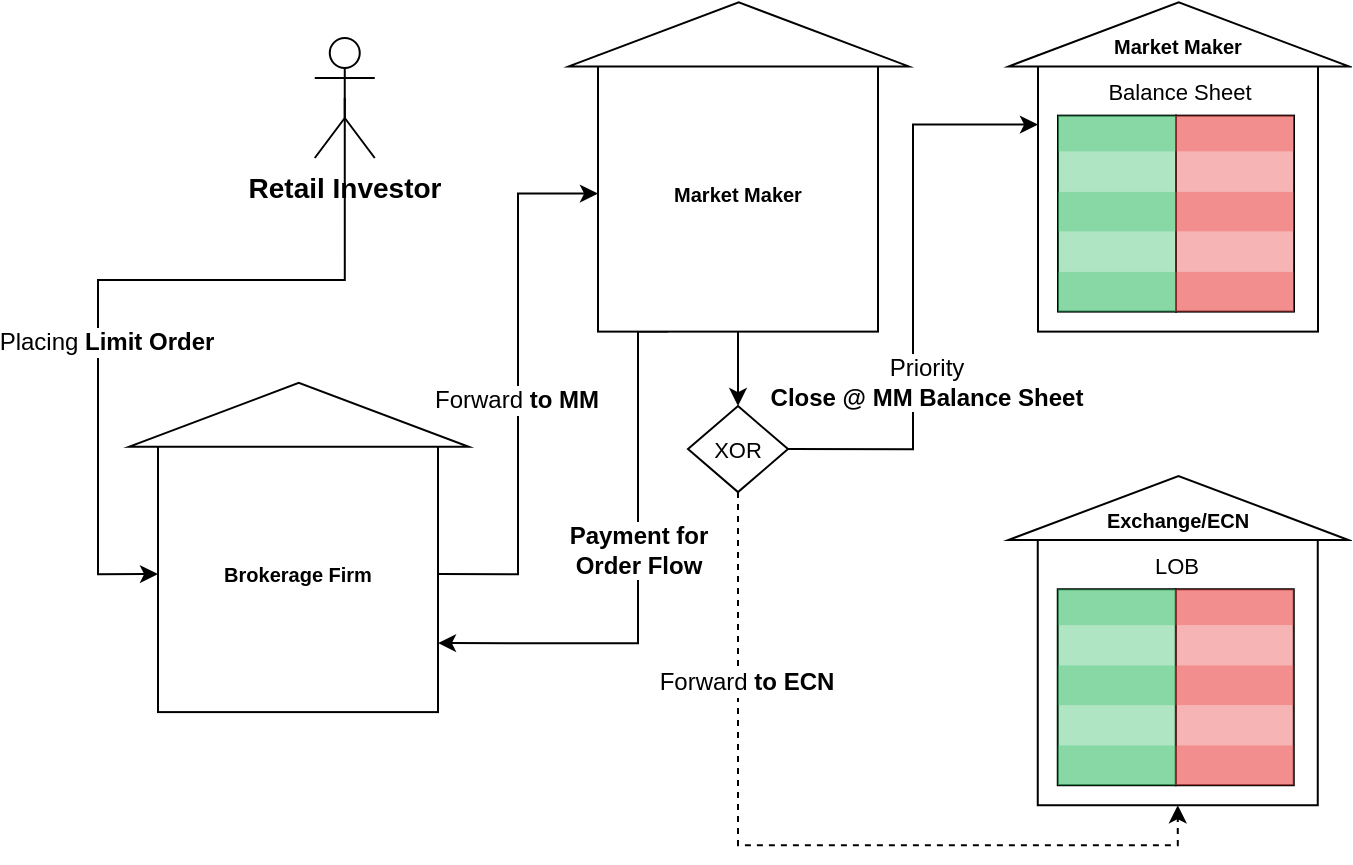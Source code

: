 <mxfile version="20.3.0" type="device" pages="11"><diagram id="IHzMug_Gi71K8pB_FPPE" name="Page-5"><mxGraphModel dx="1420" dy="831" grid="1" gridSize="10" guides="1" tooltips="1" connect="1" arrows="1" fold="1" page="1" pageScale="1" pageWidth="827" pageHeight="1169" math="0" shadow="0"><root><mxCell id="0"/><mxCell id="1" parent="0"/><mxCell id="smh3o0vwb0nuriNiDQu8-2" value="" style="rounded=0;whiteSpace=wrap;html=1;fontStyle=1" parent="1" vertex="1"><mxGeometry x="759.88" y="295.62" width="140" height="138" as="geometry"/></mxCell><mxCell id="smh3o0vwb0nuriNiDQu8-62" value="" style="rounded=0;whiteSpace=wrap;html=1;fontSize=16;fontStyle=1" parent="1" vertex="1"><mxGeometry x="828.88" y="325.62" width="59" height="98" as="geometry"/></mxCell><mxCell id="smh3o0vwb0nuriNiDQu8-1" value="" style="triangle;whiteSpace=wrap;html=1;rotation=-90;fontStyle=1" parent="1" vertex="1"><mxGeometry x="814.26" y="200" width="32" height="170" as="geometry"/></mxCell><mxCell id="smh3o0vwb0nuriNiDQu8-4" value="&lt;span style=&quot;font-size: 11px;&quot;&gt;LOB&lt;/span&gt;" style="text;html=1;strokeColor=none;fillColor=none;align=center;verticalAlign=middle;whiteSpace=wrap;rounded=0;fontStyle=0;fontSize=11;" parent="1" vertex="1"><mxGeometry x="814.26" y="303.62" width="31" height="20" as="geometry"/></mxCell><mxCell id="smh3o0vwb0nuriNiDQu8-5" value="&lt;span style=&quot;font-size: 10px;&quot;&gt;Exchange/ECN&lt;/span&gt;" style="text;html=1;strokeColor=none;fillColor=none;align=center;verticalAlign=middle;whiteSpace=wrap;rounded=0;fontSize=10;fontStyle=1" parent="1" vertex="1"><mxGeometry x="799.88" y="275.62" width="60" height="30" as="geometry"/></mxCell><mxCell id="smh3o0vwb0nuriNiDQu8-6" value="" style="rounded=0;whiteSpace=wrap;html=1;fontSize=16;fontStyle=1" parent="1" vertex="1"><mxGeometry x="769.88" y="325.62" width="59" height="98" as="geometry"/></mxCell><mxCell id="smh3o0vwb0nuriNiDQu8-19" value="" style="rounded=0;whiteSpace=wrap;html=1;fontSize=16;labelBackgroundColor=none;fillColor=#37BF69;opacity=60;strokeColor=none;align=right;spacingRight=0;spacingBottom=5;fontStyle=1" parent="1" vertex="1"><mxGeometry x="769.88" y="325.62" width="59" height="18" as="geometry"/></mxCell><mxCell id="smh3o0vwb0nuriNiDQu8-23" value="" style="rounded=0;whiteSpace=wrap;html=1;fontSize=16;labelBackgroundColor=none;fillColor=#37BF69;opacity=40;strokeColor=none;align=right;spacingRight=0;spacingBottom=5;fontStyle=1" parent="1" vertex="1"><mxGeometry x="769.88" y="343.62" width="59" height="20" as="geometry"/></mxCell><mxCell id="smh3o0vwb0nuriNiDQu8-27" value="" style="rounded=0;whiteSpace=wrap;html=1;fontSize=16;labelBackgroundColor=none;fillColor=#37BF69;opacity=60;strokeColor=none;align=right;spacingRight=0;spacingBottom=5;fontStyle=1" parent="1" vertex="1"><mxGeometry x="769.88" y="363.62" width="59" height="20" as="geometry"/></mxCell><mxCell id="smh3o0vwb0nuriNiDQu8-31" value="" style="rounded=0;whiteSpace=wrap;html=1;fontSize=16;labelBackgroundColor=none;fillColor=#37BF69;opacity=40;strokeColor=none;align=right;spacingRight=0;spacingBottom=5;fontStyle=1" parent="1" vertex="1"><mxGeometry x="769.88" y="383.62" width="59" height="20" as="geometry"/></mxCell><mxCell id="smh3o0vwb0nuriNiDQu8-58" value="" style="rounded=0;whiteSpace=wrap;html=1;fontSize=16;labelBackgroundColor=none;fillColor=#37BF69;opacity=60;strokeColor=none;align=right;spacingRight=0;spacingBottom=5;fontStyle=1" parent="1" vertex="1"><mxGeometry x="769.88" y="403.62" width="59" height="20" as="geometry"/></mxCell><mxCell id="smh3o0vwb0nuriNiDQu8-63" value="" style="rounded=0;whiteSpace=wrap;html=1;fontSize=16;labelBackgroundColor=none;fillColor=#EB4444;opacity=60;strokeColor=none;align=right;spacingRight=0;spacingBottom=5;fontStyle=1" parent="1" vertex="1"><mxGeometry x="828.88" y="325.62" width="59" height="18" as="geometry"/></mxCell><mxCell id="smh3o0vwb0nuriNiDQu8-64" value="" style="rounded=0;whiteSpace=wrap;html=1;fontSize=16;labelBackgroundColor=none;fillColor=#EB4444;opacity=40;strokeColor=none;align=right;spacingRight=0;spacingBottom=5;fontStyle=1" parent="1" vertex="1"><mxGeometry x="828.88" y="343.62" width="59" height="20" as="geometry"/></mxCell><mxCell id="smh3o0vwb0nuriNiDQu8-65" value="" style="rounded=0;whiteSpace=wrap;html=1;fontSize=16;labelBackgroundColor=none;fillColor=#EB4444;opacity=60;strokeColor=none;align=right;spacingRight=0;spacingBottom=5;fontStyle=1" parent="1" vertex="1"><mxGeometry x="828.88" y="363.62" width="59" height="20" as="geometry"/></mxCell><mxCell id="smh3o0vwb0nuriNiDQu8-66" value="" style="rounded=0;whiteSpace=wrap;html=1;fontSize=16;labelBackgroundColor=none;fillColor=#EB4444;opacity=40;strokeColor=none;align=right;spacingRight=0;spacingBottom=5;fontStyle=1" parent="1" vertex="1"><mxGeometry x="828.88" y="383.62" width="59" height="20" as="geometry"/></mxCell><mxCell id="smh3o0vwb0nuriNiDQu8-67" value="" style="rounded=0;whiteSpace=wrap;html=1;fontSize=16;labelBackgroundColor=none;fillColor=#EB4444;opacity=60;strokeColor=none;align=right;spacingRight=0;spacingBottom=5;fontStyle=1" parent="1" vertex="1"><mxGeometry x="828.88" y="403.62" width="59" height="20" as="geometry"/></mxCell><mxCell id="Y-FZMLWhsqMIL97VNBou-22" style="edgeStyle=orthogonalEdgeStyle;rounded=0;orthogonalLoop=1;jettySize=auto;html=1;exitX=0.5;exitY=0.5;exitDx=0;exitDy=0;exitPerimeter=0;fontSize=11;entryX=0;entryY=0.5;entryDx=0;entryDy=0;" parent="1" source="49BsF_Kusb58571fTsKe-3" target="49BsF_Kusb58571fTsKe-4" edge="1"><mxGeometry relative="1" as="geometry"><mxPoint x="300" y="220" as="targetPoint"/><Array as="points"><mxPoint x="413" y="171"/><mxPoint x="290" y="171"/><mxPoint x="290" y="318"/></Array></mxGeometry></mxCell><mxCell id="Y-FZMLWhsqMIL97VNBou-25" style="edgeStyle=orthogonalEdgeStyle;rounded=0;orthogonalLoop=1;jettySize=auto;html=1;exitX=1;exitY=0.5;exitDx=0;exitDy=0;entryX=0;entryY=0.5;entryDx=0;entryDy=0;fontSize=11;" parent="1" source="49BsF_Kusb58571fTsKe-4" target="Y-FZMLWhsqMIL97VNBou-18" edge="1"><mxGeometry relative="1" as="geometry"/></mxCell><mxCell id="Y-FZMLWhsqMIL97VNBou-42" value="&lt;span style=&quot;font-size: 12px;&quot;&gt;Forward&amp;nbsp;&lt;/span&gt;&lt;span style=&quot;font-size: 12px; font-weight: 700;&quot;&gt;to MM&lt;/span&gt;" style="edgeLabel;html=1;align=center;verticalAlign=middle;resizable=0;points=[];fontSize=11;" parent="Y-FZMLWhsqMIL97VNBou-25" vertex="1" connectable="0"><mxGeometry x="-0.061" y="1" relative="1" as="geometry"><mxPoint as="offset"/></mxGeometry></mxCell><mxCell id="49BsF_Kusb58571fTsKe-4" value="" style="rounded=0;whiteSpace=wrap;html=1;fontStyle=1" parent="1" vertex="1"><mxGeometry x="320" y="249.05" width="140" height="138" as="geometry"/></mxCell><mxCell id="49BsF_Kusb58571fTsKe-5" value="" style="triangle;whiteSpace=wrap;html=1;rotation=-90;fontStyle=1" parent="1" vertex="1"><mxGeometry x="374.38" y="153.43" width="32" height="170" as="geometry"/></mxCell><mxCell id="49BsF_Kusb58571fTsKe-6" value="&lt;span style=&quot;font-size: 10px;&quot;&gt;Brokerage Firm&lt;/span&gt;" style="text;html=1;strokeColor=none;fillColor=none;align=center;verticalAlign=middle;whiteSpace=wrap;rounded=0;fontSize=10;fontStyle=1" parent="1" vertex="1"><mxGeometry x="350.38" y="303.05" width="80" height="30" as="geometry"/></mxCell><mxCell id="Y-FZMLWhsqMIL97VNBou-1" value="&lt;span style=&quot;font-weight: normal;&quot;&gt;Placing&amp;nbsp;&lt;/span&gt;Limit Order" style="edgeLabel;html=1;align=center;verticalAlign=middle;resizable=0;points=[];fontSize=12;fontStyle=1" parent="1" vertex="1" connectable="0"><mxGeometry x="290" y="200" as="geometry"><mxPoint x="4" y="2" as="offset"/></mxGeometry></mxCell><mxCell id="Y-FZMLWhsqMIL97VNBou-2" value="" style="rounded=0;whiteSpace=wrap;html=1;fontStyle=1" parent="1" vertex="1"><mxGeometry x="760" y="58.81" width="140" height="138" as="geometry"/></mxCell><mxCell id="Y-FZMLWhsqMIL97VNBou-3" value="" style="rounded=0;whiteSpace=wrap;html=1;fontSize=16;fontStyle=1" parent="1" vertex="1"><mxGeometry x="829" y="88.81" width="59" height="98" as="geometry"/></mxCell><mxCell id="Y-FZMLWhsqMIL97VNBou-4" value="" style="triangle;whiteSpace=wrap;html=1;rotation=-90;fontStyle=1" parent="1" vertex="1"><mxGeometry x="814.38" y="-36.81" width="32" height="170" as="geometry"/></mxCell><mxCell id="Y-FZMLWhsqMIL97VNBou-5" value="&lt;span style=&quot;font-size: 11px;&quot;&gt;Balance Sheet&lt;/span&gt;" style="text;html=1;strokeColor=none;fillColor=none;align=center;verticalAlign=middle;whiteSpace=wrap;rounded=0;fontStyle=0;fontSize=11;" parent="1" vertex="1"><mxGeometry x="782.57" y="66.81" width="95.62" height="20" as="geometry"/></mxCell><mxCell id="Y-FZMLWhsqMIL97VNBou-6" value="&lt;span style=&quot;font-size: 10px;&quot;&gt;Market Maker&lt;/span&gt;" style="text;html=1;strokeColor=none;fillColor=none;align=center;verticalAlign=middle;whiteSpace=wrap;rounded=0;fontSize=10;fontStyle=1" parent="1" vertex="1"><mxGeometry x="789.88" y="38.81" width="80" height="30" as="geometry"/></mxCell><mxCell id="Y-FZMLWhsqMIL97VNBou-7" value="" style="rounded=0;whiteSpace=wrap;html=1;fontSize=16;fontStyle=1" parent="1" vertex="1"><mxGeometry x="770" y="88.81" width="59" height="98" as="geometry"/></mxCell><mxCell id="Y-FZMLWhsqMIL97VNBou-8" value="" style="rounded=0;whiteSpace=wrap;html=1;fontSize=16;labelBackgroundColor=none;fillColor=#37BF69;opacity=60;strokeColor=none;align=right;spacingRight=0;spacingBottom=5;fontStyle=1" parent="1" vertex="1"><mxGeometry x="770" y="88.81" width="59" height="18" as="geometry"/></mxCell><mxCell id="Y-FZMLWhsqMIL97VNBou-9" value="" style="rounded=0;whiteSpace=wrap;html=1;fontSize=16;labelBackgroundColor=none;fillColor=#37BF69;opacity=40;strokeColor=none;align=right;spacingRight=0;spacingBottom=5;fontStyle=1" parent="1" vertex="1"><mxGeometry x="770" y="106.81" width="59" height="20" as="geometry"/></mxCell><mxCell id="Y-FZMLWhsqMIL97VNBou-10" value="" style="rounded=0;whiteSpace=wrap;html=1;fontSize=16;labelBackgroundColor=none;fillColor=#37BF69;opacity=60;strokeColor=none;align=right;spacingRight=0;spacingBottom=5;fontStyle=1" parent="1" vertex="1"><mxGeometry x="770" y="126.81" width="59" height="20" as="geometry"/></mxCell><mxCell id="Y-FZMLWhsqMIL97VNBou-11" value="" style="rounded=0;whiteSpace=wrap;html=1;fontSize=16;labelBackgroundColor=none;fillColor=#37BF69;opacity=40;strokeColor=none;align=right;spacingRight=0;spacingBottom=5;fontStyle=1" parent="1" vertex="1"><mxGeometry x="770" y="146.81" width="59" height="20" as="geometry"/></mxCell><mxCell id="Y-FZMLWhsqMIL97VNBou-12" value="" style="rounded=0;whiteSpace=wrap;html=1;fontSize=16;labelBackgroundColor=none;fillColor=#37BF69;opacity=60;strokeColor=none;align=right;spacingRight=0;spacingBottom=5;fontStyle=1" parent="1" vertex="1"><mxGeometry x="770" y="166.81" width="59" height="20" as="geometry"/></mxCell><mxCell id="Y-FZMLWhsqMIL97VNBou-13" value="" style="rounded=0;whiteSpace=wrap;html=1;fontSize=16;labelBackgroundColor=none;fillColor=#EB4444;opacity=60;strokeColor=none;align=right;spacingRight=0;spacingBottom=5;fontStyle=1" parent="1" vertex="1"><mxGeometry x="829" y="88.81" width="59" height="18" as="geometry"/></mxCell><mxCell id="Y-FZMLWhsqMIL97VNBou-14" value="" style="rounded=0;whiteSpace=wrap;html=1;fontSize=16;labelBackgroundColor=none;fillColor=#EB4444;opacity=40;strokeColor=none;align=right;spacingRight=0;spacingBottom=5;fontStyle=1" parent="1" vertex="1"><mxGeometry x="829" y="106.81" width="59" height="20" as="geometry"/></mxCell><mxCell id="Y-FZMLWhsqMIL97VNBou-15" value="" style="rounded=0;whiteSpace=wrap;html=1;fontSize=16;labelBackgroundColor=none;fillColor=#EB4444;opacity=60;strokeColor=none;align=right;spacingRight=0;spacingBottom=5;fontStyle=1" parent="1" vertex="1"><mxGeometry x="829" y="126.81" width="59" height="20" as="geometry"/></mxCell><mxCell id="Y-FZMLWhsqMIL97VNBou-16" value="" style="rounded=0;whiteSpace=wrap;html=1;fontSize=16;labelBackgroundColor=none;fillColor=#EB4444;opacity=40;strokeColor=none;align=right;spacingRight=0;spacingBottom=5;fontStyle=1" parent="1" vertex="1"><mxGeometry x="829" y="146.81" width="59" height="20" as="geometry"/></mxCell><mxCell id="Y-FZMLWhsqMIL97VNBou-17" value="" style="rounded=0;whiteSpace=wrap;html=1;fontSize=16;labelBackgroundColor=none;fillColor=#EB4444;opacity=60;strokeColor=none;align=right;spacingRight=0;spacingBottom=5;fontStyle=1" parent="1" vertex="1"><mxGeometry x="829" y="166.81" width="59" height="20" as="geometry"/></mxCell><mxCell id="Y-FZMLWhsqMIL97VNBou-35" style="edgeStyle=orthogonalEdgeStyle;rounded=0;orthogonalLoop=1;jettySize=auto;html=1;exitX=0.5;exitY=1;exitDx=0;exitDy=0;entryX=0.5;entryY=0;entryDx=0;entryDy=0;fontSize=11;" parent="1" source="Y-FZMLWhsqMIL97VNBou-18" target="Y-FZMLWhsqMIL97VNBou-34" edge="1"><mxGeometry relative="1" as="geometry"/></mxCell><mxCell id="Y-FZMLWhsqMIL97VNBou-40" style="edgeStyle=orthogonalEdgeStyle;rounded=0;orthogonalLoop=1;jettySize=auto;html=1;exitX=0.25;exitY=1;exitDx=0;exitDy=0;entryX=1;entryY=0.75;entryDx=0;entryDy=0;fontSize=11;" parent="1" source="Y-FZMLWhsqMIL97VNBou-18" target="49BsF_Kusb58571fTsKe-4" edge="1"><mxGeometry relative="1" as="geometry"><Array as="points"><mxPoint x="560" y="197"/><mxPoint x="560" y="353"/></Array></mxGeometry></mxCell><mxCell id="Y-FZMLWhsqMIL97VNBou-18" value="" style="rounded=0;whiteSpace=wrap;html=1;fontStyle=1" parent="1" vertex="1"><mxGeometry x="540" y="58.81" width="140" height="138" as="geometry"/></mxCell><mxCell id="Y-FZMLWhsqMIL97VNBou-19" value="" style="triangle;whiteSpace=wrap;html=1;rotation=-90;fontStyle=1" parent="1" vertex="1"><mxGeometry x="594.38" y="-36.81" width="32" height="170" as="geometry"/></mxCell><mxCell id="Y-FZMLWhsqMIL97VNBou-24" value="&lt;span style=&quot;font-size: 10px;&quot;&gt;Market Maker&lt;/span&gt;" style="text;html=1;strokeColor=none;fillColor=none;align=center;verticalAlign=middle;whiteSpace=wrap;rounded=0;fontSize=10;fontStyle=1" parent="1" vertex="1"><mxGeometry x="569.62" y="112.81" width="80" height="30" as="geometry"/></mxCell><mxCell id="49BsF_Kusb58571fTsKe-3" value="Retail Investor" style="shape=umlActor;verticalLabelPosition=bottom;verticalAlign=top;html=1;outlineConnect=0;fontStyle=1;fontSize=14;" parent="1" vertex="1"><mxGeometry x="398.38" y="50" width="30" height="60" as="geometry"/></mxCell><mxCell id="Y-FZMLWhsqMIL97VNBou-36" style="edgeStyle=orthogonalEdgeStyle;rounded=0;orthogonalLoop=1;jettySize=auto;html=1;exitX=1;exitY=0.5;exitDx=0;exitDy=0;entryX=0;entryY=0.25;entryDx=0;entryDy=0;fontSize=11;" parent="1" source="Y-FZMLWhsqMIL97VNBou-34" target="Y-FZMLWhsqMIL97VNBou-2" edge="1"><mxGeometry relative="1" as="geometry"/></mxCell><mxCell id="Y-FZMLWhsqMIL97VNBou-37" style="edgeStyle=orthogonalEdgeStyle;rounded=0;orthogonalLoop=1;jettySize=auto;html=1;exitX=0.5;exitY=1;exitDx=0;exitDy=0;entryX=0.5;entryY=1;entryDx=0;entryDy=0;fontSize=11;dashed=1;" parent="1" source="Y-FZMLWhsqMIL97VNBou-34" target="smh3o0vwb0nuriNiDQu8-2" edge="1"><mxGeometry relative="1" as="geometry"/></mxCell><mxCell id="Y-FZMLWhsqMIL97VNBou-34" value="XOR" style="rhombus;whiteSpace=wrap;html=1;fontSize=11;fillColor=#FFFFFF;" parent="1" vertex="1"><mxGeometry x="585" y="234.05" width="50" height="43" as="geometry"/></mxCell><mxCell id="Y-FZMLWhsqMIL97VNBou-28" value="&lt;span style=&quot;font-weight: normal;&quot;&gt;Forward&amp;nbsp;&lt;/span&gt;to ECN" style="edgeLabel;html=1;align=center;verticalAlign=middle;resizable=0;points=[];fontSize=12;fontStyle=1" parent="1" vertex="1" connectable="0"><mxGeometry x="610" y="370" as="geometry"><mxPoint x="4" y="2" as="offset"/></mxGeometry></mxCell><mxCell id="Y-FZMLWhsqMIL97VNBou-38" value="&lt;span style=&quot;font-weight: 400;&quot;&gt;Priority&lt;br&gt;&lt;/span&gt;Close @ MM Balance Sheet" style="edgeLabel;html=1;align=center;verticalAlign=middle;resizable=0;points=[];fontSize=12;fontStyle=1" parent="1" vertex="1" connectable="0"><mxGeometry x="700" y="220" as="geometry"><mxPoint x="4" y="2" as="offset"/></mxGeometry></mxCell><mxCell id="Y-FZMLWhsqMIL97VNBou-43" value="&lt;span style=&quot;font-size: 12px;&quot;&gt;&lt;b&gt;Payment for &lt;br&gt;Order Flow&lt;/b&gt;&lt;/span&gt;" style="edgeLabel;html=1;align=center;verticalAlign=middle;resizable=0;points=[];fontSize=11;" parent="1" vertex="1" connectable="0"><mxGeometry x="560" y="305.623" as="geometry"/></mxCell></root></mxGraphModel></diagram><diagram id="APfWLQhCYIY_PiHSImWU" name="Seite-1"><mxGraphModel dx="1256" dy="669" grid="1" gridSize="10" guides="1" tooltips="1" connect="1" arrows="1" fold="1" page="1" pageScale="1" pageWidth="827" pageHeight="1169" math="0" shadow="0">&#xa;            <root>&#xa;                <mxCell id="0"/>&#xa;                <mxCell id="1" parent="0"/>&#xa;                <mxCell id="hfv8Yj0mIr15-p-nIcTg-6" style="edgeStyle=orthogonalEdgeStyle;rounded=0;orthogonalLoop=1;jettySize=auto;html=1;exitX=0.5;exitY=0.5;exitDx=0;exitDy=0;exitPerimeter=0;fontSize=10;fontStyle=1" parent="1" source="hfv8Yj0mIr15-p-nIcTg-9" edge="1">&#xa;                    <mxGeometry relative="1" as="geometry">&#xa;                        <mxPoint x="290" y="230" as="targetPoint"/>&#xa;                        <Array as="points">&#xa;                            <mxPoint x="60" y="230"/>&#xa;                            <mxPoint x="60" y="230"/>&#xa;                        </Array>&#xa;                    </mxGeometry>&#xa;                </mxCell>&#xa;                <mxCell id="hfv8Yj0mIr15-p-nIcTg-7" value="Market SELL&amp;nbsp;&lt;br style=&quot;font-size: 12px;&quot;&gt;Order 500x" style="edgeLabel;html=1;align=center;verticalAlign=middle;resizable=0;points=[];fontSize=12;fontStyle=1" parent="hfv8Yj0mIr15-p-nIcTg-6" vertex="1" connectable="0">&#xa;                    <mxGeometry x="-0.559" y="-1" relative="1" as="geometry">&#xa;                        <mxPoint x="88" y="-2" as="offset"/>&#xa;                    </mxGeometry>&#xa;                </mxCell>&#xa;                <mxCell id="hfv8Yj0mIr15-p-nIcTg-9" value="Market Participant" style="shape=umlActor;verticalLabelPosition=bottom;verticalAlign=top;html=1;outlineConnect=0;fontStyle=1;fontSize=14;" parent="1" vertex="1">&#xa;                    <mxGeometry x="70" y="199" width="30" height="60" as="geometry"/>&#xa;                </mxCell>&#xa;                <mxCell id="hfv8Yj0mIr15-p-nIcTg-134" value="" style="endArrow=none;html=1;rounded=0;" parent="1" edge="1">&#xa;                    <mxGeometry width="50" height="50" relative="1" as="geometry">&#xa;                        <mxPoint x="330" y="640" as="sourcePoint"/>&#xa;                        <mxPoint x="330" y="420" as="targetPoint"/>&#xa;                    </mxGeometry>&#xa;                </mxCell>&#xa;                <mxCell id="hfv8Yj0mIr15-p-nIcTg-135" value="" style="endArrow=none;html=1;rounded=0;" parent="1" edge="1">&#xa;                    <mxGeometry width="50" height="50" relative="1" as="geometry">&#xa;                        <mxPoint x="450" y="640" as="sourcePoint"/>&#xa;                        <mxPoint x="450" y="420" as="targetPoint"/>&#xa;                    </mxGeometry>&#xa;                </mxCell>&#xa;                <mxCell id="hfv8Yj0mIr15-p-nIcTg-136" value="" style="rounded=0;whiteSpace=wrap;html=1;" parent="1" vertex="1">&#xa;                    <mxGeometry x="230" y="460" width="220" height="40" as="geometry"/>&#xa;                </mxCell>&#xa;                <mxCell id="hfv8Yj0mIr15-p-nIcTg-137" value="" style="rounded=0;whiteSpace=wrap;html=1;" parent="1" vertex="1">&#xa;                    <mxGeometry x="360" y="569" width="220" height="40" as="geometry"/>&#xa;                </mxCell>&#xa;            </root>&#xa;        </mxGraphModel></diagram><diagram id="Usjp_8GJmqAOMHSs50A_" name="Page-2"><mxGraphModel dx="1256" dy="669" grid="1" gridSize="10" guides="1" tooltips="1" connect="1" arrows="1" fold="1" page="1" pageScale="1" pageWidth="827" pageHeight="1169" math="0" shadow="0">&#xa;            <root>&#xa;                <mxCell id="0"/>&#xa;                <mxCell id="1" parent="0"/>&#xa;                <mxCell id="c7gdK78YQu5dQ-ZSXclL-1" value="" style="triangle;whiteSpace=wrap;html=1;rotation=-90;fontStyle=1" parent="1" vertex="1">&#xa;                    <mxGeometry x="351.69" y="-119" width="68.5" height="366" as="geometry"/>&#xa;                </mxCell>&#xa;                <mxCell id="c7gdK78YQu5dQ-ZSXclL-2" style="edgeStyle=orthogonalEdgeStyle;rounded=0;orthogonalLoop=1;jettySize=auto;html=1;exitX=0.5;exitY=1;exitDx=0;exitDy=0;entryX=0.5;entryY=0;entryDx=0;entryDy=0;fontSize=12;" parent="1" source="c7gdK78YQu5dQ-ZSXclL-3" target="c7gdK78YQu5dQ-ZSXclL-67" edge="1">&#xa;                    <mxGeometry relative="1" as="geometry"/>&#xa;                </mxCell>&#xa;                <mxCell id="c7gdK78YQu5dQ-ZSXclL-3" value="" style="rounded=0;whiteSpace=wrap;html=1;fontStyle=1" parent="1" vertex="1">&#xa;                    <mxGeometry x="200.94" y="99" width="370" height="260" as="geometry"/>&#xa;                </mxCell>&#xa;                <mxCell id="c7gdK78YQu5dQ-ZSXclL-4" value="" style="rounded=0;whiteSpace=wrap;html=1;fontStyle=1" parent="1" vertex="1">&#xa;                    <mxGeometry x="215.94" y="149" width="340" height="200" as="geometry"/>&#xa;                </mxCell>&#xa;                <mxCell id="c7gdK78YQu5dQ-ZSXclL-5" value="&lt;span&gt;Limit Order Book&lt;/span&gt;&lt;br&gt;&lt;span&gt;LOB&lt;/span&gt;" style="text;html=1;strokeColor=none;fillColor=none;align=left;verticalAlign=middle;whiteSpace=wrap;rounded=0;fontStyle=1" parent="1" vertex="1">&#xa;                    <mxGeometry x="215.94" y="109" width="142" height="30" as="geometry"/>&#xa;                </mxCell>&#xa;                <mxCell id="c7gdK78YQu5dQ-ZSXclL-6" style="edgeStyle=orthogonalEdgeStyle;rounded=0;orthogonalLoop=1;jettySize=auto;html=1;exitX=0.5;exitY=0.5;exitDx=0;exitDy=0;exitPerimeter=0;fontSize=10;fontStyle=1" parent="1" source="c7gdK78YQu5dQ-ZSXclL-9" target="c7gdK78YQu5dQ-ZSXclL-3" edge="1">&#xa;                    <mxGeometry relative="1" as="geometry">&#xa;                        <mxPoint x="240" y="390" as="targetPoint"/>&#xa;                        <Array as="points">&#xa;                            <mxPoint x="130" y="40"/>&#xa;                            <mxPoint x="130" y="230"/>&#xa;                        </Array>&#xa;                    </mxGeometry>&#xa;                </mxCell>&#xa;                <mxCell id="c7gdK78YQu5dQ-ZSXclL-7" value="Market SELL&amp;nbsp;&lt;br style=&quot;font-size: 12px;&quot;&gt;Order 500x" style="edgeLabel;html=1;align=center;verticalAlign=middle;resizable=0;points=[];fontSize=12;fontStyle=1" parent="c7gdK78YQu5dQ-ZSXclL-6" vertex="1" connectable="0">&#xa;                    <mxGeometry x="-0.559" y="-1" relative="1" as="geometry">&#xa;                        <mxPoint x="1" y="76" as="offset"/>&#xa;                    </mxGeometry>&#xa;                </mxCell>&#xa;                <mxCell id="c7gdK78YQu5dQ-ZSXclL-8" value="&lt;span style=&quot;font-size: 12px;&quot;&gt;Order Flow&lt;/span&gt;" style="edgeLabel;html=1;align=center;verticalAlign=middle;resizable=0;points=[];fontSize=12;fontStyle=1" parent="c7gdK78YQu5dQ-ZSXclL-6" vertex="1" connectable="0">&#xa;                    <mxGeometry x="0.12" y="1" relative="1" as="geometry">&#xa;                        <mxPoint x="-4" y="25" as="offset"/>&#xa;                    </mxGeometry>&#xa;                </mxCell>&#xa;                <mxCell id="c7gdK78YQu5dQ-ZSXclL-9" value="Market Participant" style="shape=umlActor;verticalLabelPosition=bottom;verticalAlign=top;html=1;outlineConnect=0;fontStyle=1;fontSize=14;" parent="1" vertex="1">&#xa;                    <mxGeometry x="60" y="9" width="30" height="60" as="geometry"/>&#xa;                </mxCell>&#xa;                <mxCell id="c7gdK78YQu5dQ-ZSXclL-10" value="&lt;span style=&quot;font-size: 16px;&quot;&gt;Exchange/ECN&lt;/span&gt;" style="text;html=1;strokeColor=none;fillColor=none;align=center;verticalAlign=middle;whiteSpace=wrap;rounded=0;fontSize=16;fontStyle=1" parent="1" vertex="1">&#xa;                    <mxGeometry x="355.94" y="52" width="60" height="30" as="geometry"/>&#xa;                </mxCell>&#xa;                <mxCell id="c7gdK78YQu5dQ-ZSXclL-11" value="" style="rounded=0;whiteSpace=wrap;html=1;fontSize=16;fontStyle=1" parent="1" vertex="1">&#xa;                    <mxGeometry x="215.94" y="229" width="170" height="120" as="geometry"/>&#xa;                </mxCell>&#xa;                <mxCell id="c7gdK78YQu5dQ-ZSXclL-12" value="&lt;div style=&quot;text-align: justify;&quot;&gt;&lt;span style=&quot;font-size: 8px;&quot;&gt;Level&lt;/span&gt;&lt;/div&gt;" style="rounded=0;whiteSpace=wrap;html=1;fontSize=16;align=center;fontStyle=1" parent="1" vertex="1">&#xa;                    <mxGeometry x="215.94" y="229" width="43" height="20" as="geometry"/>&#xa;                </mxCell>&#xa;                <mxCell id="c7gdK78YQu5dQ-ZSXclL-13" value="&lt;font style=&quot;font-size: 9px;&quot;&gt;1&lt;/font&gt;" style="rounded=0;whiteSpace=wrap;html=1;fontSize=16;labelBackgroundColor=none;fillColor=#37BF69;opacity=40;strokeColor=none;align=right;spacingRight=5;spacingBottom=5;fontStyle=1" parent="1" vertex="1">&#xa;                    <mxGeometry x="215.94" y="249" width="42" height="20" as="geometry"/>&#xa;                </mxCell>&#xa;                <mxCell id="c7gdK78YQu5dQ-ZSXclL-14" value="&lt;span style=&quot;font-size: 10px;&quot;&gt;&lt;span style=&quot;font-size: 10px;&quot;&gt;Bid-Ask Midpoint:&amp;nbsp;&lt;/span&gt;&lt;/span&gt;&lt;span style=&quot;font-weight: normal;&quot;&gt;100085&lt;/span&gt;" style="rounded=0;whiteSpace=wrap;html=1;align=left;strokeWidth=1;spacingLeft=10;fontSize=10;fontStyle=1" parent="1" vertex="1">&#xa;                    <mxGeometry x="215.94" y="149" width="340" height="20" as="geometry"/>&#xa;                </mxCell>&#xa;                <mxCell id="c7gdK78YQu5dQ-ZSXclL-15" value="&lt;span style=&quot;font-size: 10px;&quot;&gt;&lt;span style=&quot;font-size: 10px;&quot;&gt;Bid-Ask Spread: &lt;/span&gt;&lt;span style=&quot;font-weight: normal;&quot;&gt;52&lt;/span&gt;&lt;/span&gt;" style="rounded=0;whiteSpace=wrap;html=1;align=left;strokeWidth=1;spacingLeft=10;fontSize=10;fontStyle=1" parent="1" vertex="1">&#xa;                    <mxGeometry x="215.94" y="169" width="340" height="20" as="geometry"/>&#xa;                </mxCell>&#xa;                <mxCell id="c7gdK78YQu5dQ-ZSXclL-16" value="&lt;span style=&quot;font-size: 10px;&quot;&gt;&lt;span style=&quot;font-size: 10px;&quot;&gt;Last Trade:&amp;nbsp;&lt;/span&gt;&lt;/span&gt;&lt;span style=&quot;font-weight: normal;&quot;&gt;100059&lt;/span&gt;" style="rounded=0;whiteSpace=wrap;html=1;align=left;strokeWidth=1;spacingLeft=10;fontSize=10;fontStyle=1" parent="1" vertex="1">&#xa;                    <mxGeometry x="215.94" y="189" width="340" height="20" as="geometry"/>&#xa;                </mxCell>&#xa;                <mxCell id="c7gdK78YQu5dQ-ZSXclL-17" value="&lt;div style=&quot;&quot;&gt;&lt;span style=&quot;background-color: initial;&quot;&gt;ASKs&lt;/span&gt;&lt;/div&gt;" style="rounded=0;whiteSpace=wrap;html=1;align=center;strokeWidth=1;spacingLeft=0;fontSize=8;fontStyle=1" parent="1" vertex="1">&#xa;                    <mxGeometry x="385.94" y="209" width="170" height="20" as="geometry"/>&#xa;                </mxCell>&#xa;                <mxCell id="c7gdK78YQu5dQ-ZSXclL-18" value="&lt;div style=&quot;&quot;&gt;&lt;span style=&quot;background-color: initial;&quot;&gt;BIDs&lt;/span&gt;&lt;/div&gt;" style="rounded=0;whiteSpace=wrap;html=1;align=center;strokeWidth=1;spacingLeft=0;fontSize=8;fontStyle=1" parent="1" vertex="1">&#xa;                    <mxGeometry x="215.94" y="209" width="170" height="20" as="geometry"/>&#xa;                </mxCell>&#xa;                <mxCell id="c7gdK78YQu5dQ-ZSXclL-19" value="&lt;div style=&quot;text-align: justify;&quot;&gt;&lt;span style=&quot;font-size: 8px;&quot;&gt;Quantity&lt;/span&gt;&lt;br&gt;&lt;/div&gt;" style="rounded=0;whiteSpace=wrap;html=1;fontSize=16;align=center;fontStyle=1" parent="1" vertex="1">&#xa;                    <mxGeometry x="257.94" y="229" width="43" height="20" as="geometry"/>&#xa;                </mxCell>&#xa;                <mxCell id="c7gdK78YQu5dQ-ZSXclL-20" value="&lt;div style=&quot;text-align: justify;&quot;&gt;&lt;span style=&quot;font-size: 8px;&quot;&gt;Price&lt;/span&gt;&lt;br&gt;&lt;/div&gt;" style="rounded=0;whiteSpace=wrap;html=1;fontSize=16;align=center;fontStyle=1" parent="1" vertex="1">&#xa;                    <mxGeometry x="300.94" y="229" width="43" height="20" as="geometry"/>&#xa;                </mxCell>&#xa;                <mxCell id="c7gdK78YQu5dQ-ZSXclL-21" value="&lt;div style=&quot;text-align: justify;&quot;&gt;&lt;span style=&quot;font-size: 8px;&quot;&gt;Time&lt;/span&gt;&lt;br&gt;&lt;/div&gt;" style="rounded=0;whiteSpace=wrap;html=1;fontSize=16;align=center;fontStyle=1" parent="1" vertex="1">&#xa;                    <mxGeometry x="342.94" y="229" width="43" height="20" as="geometry"/>&#xa;                </mxCell>&#xa;                <mxCell id="c7gdK78YQu5dQ-ZSXclL-22" value="&lt;font style=&quot;font-size: 9px;&quot;&gt;100&lt;/font&gt;" style="rounded=0;whiteSpace=wrap;html=1;fontSize=16;labelBackgroundColor=none;fillColor=#37BF69;opacity=40;strokeColor=none;align=right;spacingRight=5;spacingBottom=5;fontStyle=1" parent="1" vertex="1">&#xa;                    <mxGeometry x="257.94" y="249" width="43" height="20" as="geometry"/>&#xa;                </mxCell>&#xa;                <mxCell id="c7gdK78YQu5dQ-ZSXclL-23" value="&lt;font style=&quot;font-size: 9px;&quot;&gt;100059&lt;/font&gt;" style="rounded=0;whiteSpace=wrap;html=1;fontSize=16;labelBackgroundColor=none;fillColor=#37BF69;opacity=40;strokeColor=none;align=right;spacingRight=5;spacingBottom=5;fontStyle=1" parent="1" vertex="1">&#xa;                    <mxGeometry x="300.94" y="249" width="42" height="20" as="geometry"/>&#xa;                </mxCell>&#xa;                <mxCell id="c7gdK78YQu5dQ-ZSXclL-24" value="&lt;font style=&quot;font-size: 9px;&quot;&gt;09:46:12&lt;/font&gt;" style="rounded=0;whiteSpace=wrap;html=1;fontSize=16;labelBackgroundColor=none;fillColor=#37BF69;opacity=40;strokeColor=none;align=right;spacingRight=0;spacingBottom=5;fontStyle=1" parent="1" vertex="1">&#xa;                    <mxGeometry x="342.94" y="249" width="43" height="20" as="geometry"/>&#xa;                </mxCell>&#xa;                <mxCell id="c7gdK78YQu5dQ-ZSXclL-25" value="&lt;font style=&quot;font-size: 9px;&quot;&gt;2&lt;/font&gt;" style="rounded=0;whiteSpace=wrap;html=1;fontSize=16;labelBackgroundColor=none;fillColor=#37BF69;opacity=60;strokeColor=none;align=right;spacingRight=5;spacingBottom=5;fontStyle=1" parent="1" vertex="1">&#xa;                    <mxGeometry x="215.94" y="269" width="42" height="20" as="geometry"/>&#xa;                </mxCell>&#xa;                <mxCell id="c7gdK78YQu5dQ-ZSXclL-26" value="&lt;font style=&quot;font-size: 9px;&quot;&gt;200&lt;/font&gt;" style="rounded=0;whiteSpace=wrap;html=1;fontSize=16;labelBackgroundColor=none;fillColor=#37BF69;opacity=60;strokeColor=none;align=right;spacingRight=5;spacingBottom=5;fontStyle=1" parent="1" vertex="1">&#xa;                    <mxGeometry x="257.94" y="269" width="43" height="20" as="geometry"/>&#xa;                </mxCell>&#xa;                <mxCell id="c7gdK78YQu5dQ-ZSXclL-27" value="&lt;span style=&quot;font-size: 9px;&quot;&gt;100059&lt;/span&gt;" style="rounded=0;whiteSpace=wrap;html=1;fontSize=16;labelBackgroundColor=none;fillColor=#37BF69;opacity=60;strokeColor=none;align=right;spacingRight=5;spacingBottom=5;fontStyle=1" parent="1" vertex="1">&#xa;                    <mxGeometry x="300.94" y="269" width="42" height="20" as="geometry"/>&#xa;                </mxCell>&#xa;                <mxCell id="c7gdK78YQu5dQ-ZSXclL-28" value="&lt;span style=&quot;font-size: 9px;&quot;&gt;09:48:09&lt;/span&gt;" style="rounded=0;whiteSpace=wrap;html=1;fontSize=16;labelBackgroundColor=none;fillColor=#37BF69;opacity=60;strokeColor=none;align=right;spacingRight=0;spacingBottom=5;fontStyle=1" parent="1" vertex="1">&#xa;                    <mxGeometry x="342.94" y="269" width="43" height="20" as="geometry"/>&#xa;                </mxCell>&#xa;                <mxCell id="c7gdK78YQu5dQ-ZSXclL-29" value="&lt;font style=&quot;font-size: 9px;&quot;&gt;3&lt;/font&gt;" style="rounded=0;whiteSpace=wrap;html=1;fontSize=16;labelBackgroundColor=none;fillColor=#37BF69;opacity=40;strokeColor=none;align=right;spacingRight=5;spacingBottom=5;fontStyle=1" parent="1" vertex="1">&#xa;                    <mxGeometry x="215.94" y="289" width="42" height="20" as="geometry"/>&#xa;                </mxCell>&#xa;                <mxCell id="c7gdK78YQu5dQ-ZSXclL-30" value="&lt;font style=&quot;font-size: 9px;&quot;&gt;150&lt;/font&gt;" style="rounded=0;whiteSpace=wrap;html=1;fontSize=16;labelBackgroundColor=none;fillColor=#37BF69;opacity=40;strokeColor=none;align=right;spacingRight=5;spacingBottom=5;fontStyle=1" parent="1" vertex="1">&#xa;                    <mxGeometry x="257.94" y="289" width="43" height="20" as="geometry"/>&#xa;                </mxCell>&#xa;                <mxCell id="c7gdK78YQu5dQ-ZSXclL-31" value="&lt;span style=&quot;font-size: 9px;&quot;&gt;100058&lt;/span&gt;" style="rounded=0;whiteSpace=wrap;html=1;fontSize=16;labelBackgroundColor=none;fillColor=#37BF69;opacity=40;strokeColor=none;align=right;spacingRight=5;spacingBottom=5;fontStyle=1" parent="1" vertex="1">&#xa;                    <mxGeometry x="300.94" y="289" width="42" height="20" as="geometry"/>&#xa;                </mxCell>&#xa;                <mxCell id="c7gdK78YQu5dQ-ZSXclL-32" value="&lt;span style=&quot;font-size: 9px;&quot;&gt;09:45:31&lt;/span&gt;" style="rounded=0;whiteSpace=wrap;html=1;fontSize=16;labelBackgroundColor=none;fillColor=#37BF69;opacity=40;strokeColor=none;align=right;spacingRight=0;spacingBottom=5;fontStyle=1" parent="1" vertex="1">&#xa;                    <mxGeometry x="342.94" y="289" width="43" height="20" as="geometry"/>&#xa;                </mxCell>&#xa;                <mxCell id="c7gdK78YQu5dQ-ZSXclL-33" value="&lt;font style=&quot;font-size: 9px;&quot;&gt;4&lt;/font&gt;" style="rounded=0;whiteSpace=wrap;html=1;fontSize=16;labelBackgroundColor=none;fillColor=#37BF69;opacity=60;strokeColor=none;align=right;spacingRight=5;spacingBottom=5;fontStyle=1" parent="1" vertex="1">&#xa;                    <mxGeometry x="215.94" y="309" width="42" height="20" as="geometry"/>&#xa;                </mxCell>&#xa;                <mxCell id="c7gdK78YQu5dQ-ZSXclL-34" value="&lt;font style=&quot;font-size: 9px;&quot;&gt;200&lt;/font&gt;" style="rounded=0;whiteSpace=wrap;html=1;fontSize=16;labelBackgroundColor=none;fillColor=#37BF69;opacity=60;strokeColor=none;align=right;spacingRight=5;spacingBottom=5;fontStyle=1" parent="1" vertex="1">&#xa;                    <mxGeometry x="257.94" y="309" width="43" height="20" as="geometry"/>&#xa;                </mxCell>&#xa;                <mxCell id="c7gdK78YQu5dQ-ZSXclL-35" value="&lt;span style=&quot;font-size: 9px;&quot;&gt;100056&lt;/span&gt;" style="rounded=0;whiteSpace=wrap;html=1;fontSize=16;labelBackgroundColor=none;fillColor=#37BF69;opacity=60;strokeColor=none;align=right;spacingRight=5;spacingBottom=5;fontStyle=1" parent="1" vertex="1">&#xa;                    <mxGeometry x="300.94" y="309" width="42" height="20" as="geometry"/>&#xa;                </mxCell>&#xa;                <mxCell id="c7gdK78YQu5dQ-ZSXclL-36" value="&lt;span style=&quot;font-size: 9px;&quot;&gt;09:46:50&lt;/span&gt;" style="rounded=0;whiteSpace=wrap;html=1;fontSize=16;labelBackgroundColor=none;fillColor=#37BF69;opacity=60;strokeColor=none;align=right;spacingRight=0;spacingBottom=5;fontStyle=1" parent="1" vertex="1">&#xa;                    <mxGeometry x="342.94" y="309" width="43" height="20" as="geometry"/>&#xa;                </mxCell>&#xa;                <mxCell id="c7gdK78YQu5dQ-ZSXclL-37" value="&lt;font style=&quot;font-size: 9px;&quot;&gt;5&lt;/font&gt;" style="rounded=0;whiteSpace=wrap;html=1;fontSize=16;labelBackgroundColor=none;fillColor=#37BF69;opacity=40;strokeColor=none;align=right;spacingRight=5;spacingBottom=5;fontStyle=1" parent="1" vertex="1">&#xa;                    <mxGeometry x="215.94" y="329" width="42" height="20" as="geometry"/>&#xa;                </mxCell>&#xa;                <mxCell id="c7gdK78YQu5dQ-ZSXclL-38" value="&lt;font size=&quot;1&quot;&gt;50&lt;/font&gt;" style="rounded=0;whiteSpace=wrap;html=1;fontSize=16;labelBackgroundColor=none;fillColor=#37BF69;opacity=40;strokeColor=none;align=right;spacingRight=5;spacingBottom=5;fontStyle=1" parent="1" vertex="1">&#xa;                    <mxGeometry x="257.94" y="329" width="43" height="20" as="geometry"/>&#xa;                </mxCell>&#xa;                <mxCell id="c7gdK78YQu5dQ-ZSXclL-39" value="&lt;span style=&quot;font-size: 9px;&quot;&gt;100055&lt;/span&gt;" style="rounded=0;whiteSpace=wrap;html=1;fontSize=16;labelBackgroundColor=none;fillColor=#37BF69;opacity=40;strokeColor=none;align=right;spacingRight=5;spacingBottom=5;fontStyle=1" parent="1" vertex="1">&#xa;                    <mxGeometry x="300.94" y="329" width="42" height="20" as="geometry"/>&#xa;                </mxCell>&#xa;                <mxCell id="c7gdK78YQu5dQ-ZSXclL-40" value="&lt;span style=&quot;font-size: 9px;&quot;&gt;09:48:08&lt;/span&gt;" style="rounded=0;whiteSpace=wrap;html=1;fontSize=16;labelBackgroundColor=none;fillColor=#37BF69;opacity=40;strokeColor=none;align=right;spacingRight=0;spacingBottom=5;fontStyle=1" parent="1" vertex="1">&#xa;                    <mxGeometry x="342.94" y="329" width="43" height="20" as="geometry"/>&#xa;                </mxCell>&#xa;                <mxCell id="c7gdK78YQu5dQ-ZSXclL-41" value="&lt;font style=&quot;font-size: 9px;&quot;&gt;1&lt;/font&gt;" style="rounded=0;whiteSpace=wrap;html=1;fontSize=16;labelBackgroundColor=none;fillColor=#EB4444;opacity=40;strokeColor=none;align=right;spacingRight=5;spacingBottom=5;fontStyle=1" parent="1" vertex="1">&#xa;                    <mxGeometry x="385.94" y="249" width="42" height="20" as="geometry"/>&#xa;                </mxCell>&#xa;                <mxCell id="c7gdK78YQu5dQ-ZSXclL-42" value="&lt;font style=&quot;font-size: 9px;&quot;&gt;20&lt;/font&gt;" style="rounded=0;whiteSpace=wrap;html=1;fontSize=16;labelBackgroundColor=none;fillColor=#EB4444;opacity=40;strokeColor=none;align=right;spacingRight=5;spacingBottom=5;fontStyle=1" parent="1" vertex="1">&#xa;                    <mxGeometry x="427.94" y="249" width="43" height="20" as="geometry"/>&#xa;                </mxCell>&#xa;                <mxCell id="c7gdK78YQu5dQ-ZSXclL-43" value="&lt;font style=&quot;font-size: 9px;&quot;&gt;100111&lt;/font&gt;" style="rounded=0;whiteSpace=wrap;html=1;fontSize=16;labelBackgroundColor=none;fillColor=#EB4444;opacity=40;strokeColor=none;align=right;spacingRight=5;spacingBottom=5;fontStyle=1" parent="1" vertex="1">&#xa;                    <mxGeometry x="470.94" y="249" width="42" height="20" as="geometry"/>&#xa;                </mxCell>&#xa;                <mxCell id="c7gdK78YQu5dQ-ZSXclL-44" value="&lt;span style=&quot;font-size: 9px;&quot;&gt;09:47:09&lt;/span&gt;" style="rounded=0;whiteSpace=wrap;html=1;fontSize=16;labelBackgroundColor=none;fillColor=#EB4444;opacity=40;strokeColor=none;align=right;spacingRight=0;spacingBottom=5;fontStyle=1" parent="1" vertex="1">&#xa;                    <mxGeometry x="512.94" y="249" width="43" height="20" as="geometry"/>&#xa;                </mxCell>&#xa;                <mxCell id="c7gdK78YQu5dQ-ZSXclL-45" value="&lt;font style=&quot;font-size: 9px;&quot;&gt;100&lt;/font&gt;" style="rounded=0;whiteSpace=wrap;html=1;fontSize=16;labelBackgroundColor=none;fillColor=#EB4444;opacity=60;strokeColor=none;align=right;spacingRight=5;spacingBottom=5;fontStyle=1" parent="1" vertex="1">&#xa;                    <mxGeometry x="428.94" y="269" width="42" height="20" as="geometry"/>&#xa;                </mxCell>&#xa;                <mxCell id="c7gdK78YQu5dQ-ZSXclL-46" value="&lt;font style=&quot;font-size: 9px;&quot;&gt;2&lt;/font&gt;" style="rounded=0;whiteSpace=wrap;html=1;fontSize=16;labelBackgroundColor=none;fillColor=#EB4444;opacity=60;strokeColor=none;align=right;spacingRight=5;spacingBottom=5;fontStyle=1" parent="1" vertex="1">&#xa;                    <mxGeometry x="385.94" y="269" width="43" height="20" as="geometry"/>&#xa;                </mxCell>&#xa;                <mxCell id="c7gdK78YQu5dQ-ZSXclL-47" value="&lt;span style=&quot;font-size: 9px;&quot;&gt;100112&lt;/span&gt;" style="rounded=0;whiteSpace=wrap;html=1;fontSize=16;labelBackgroundColor=none;fillColor=#EB4444;opacity=60;strokeColor=none;align=right;spacingRight=5;spacingBottom=5;fontStyle=1" parent="1" vertex="1">&#xa;                    <mxGeometry x="470.94" y="269" width="42" height="20" as="geometry"/>&#xa;                </mxCell>&#xa;                <mxCell id="c7gdK78YQu5dQ-ZSXclL-48" value="&lt;span style=&quot;font-size: 9px;&quot;&gt;09:45:47&lt;/span&gt;" style="rounded=0;whiteSpace=wrap;html=1;fontSize=16;labelBackgroundColor=none;fillColor=#EB4444;opacity=60;strokeColor=none;align=right;spacingRight=0;spacingBottom=5;fontStyle=1" parent="1" vertex="1">&#xa;                    <mxGeometry x="512.94" y="269" width="43" height="20" as="geometry"/>&#xa;                </mxCell>&#xa;                <mxCell id="c7gdK78YQu5dQ-ZSXclL-49" value="&lt;font style=&quot;font-size: 9px;&quot;&gt;3&lt;/font&gt;" style="rounded=0;whiteSpace=wrap;html=1;fontSize=16;labelBackgroundColor=none;fillColor=#EB4444;opacity=40;strokeColor=none;align=right;spacingRight=5;spacingBottom=5;fontStyle=1" parent="1" vertex="1">&#xa;                    <mxGeometry x="385.94" y="289" width="42" height="20" as="geometry"/>&#xa;                </mxCell>&#xa;                <mxCell id="c7gdK78YQu5dQ-ZSXclL-50" value="&lt;font style=&quot;font-size: 9px;&quot;&gt;100&lt;/font&gt;" style="rounded=0;whiteSpace=wrap;html=1;fontSize=16;labelBackgroundColor=none;fillColor=#EB4444;opacity=40;strokeColor=none;align=right;spacingRight=5;spacingBottom=5;fontStyle=1" parent="1" vertex="1">&#xa;                    <mxGeometry x="427.94" y="289" width="43" height="20" as="geometry"/>&#xa;                </mxCell>&#xa;                <mxCell id="c7gdK78YQu5dQ-ZSXclL-51" value="&lt;span style=&quot;font-size: 9px;&quot;&gt;100114&lt;/span&gt;" style="rounded=0;whiteSpace=wrap;html=1;fontSize=16;labelBackgroundColor=none;fillColor=#EB4444;opacity=40;strokeColor=none;align=right;spacingRight=5;spacingBottom=5;fontStyle=1" parent="1" vertex="1">&#xa;                    <mxGeometry x="470.94" y="289" width="42" height="20" as="geometry"/>&#xa;                </mxCell>&#xa;                <mxCell id="c7gdK78YQu5dQ-ZSXclL-52" value="&lt;span style=&quot;font-size: 9px;&quot;&gt;09:42:01&lt;/span&gt;" style="rounded=0;whiteSpace=wrap;html=1;fontSize=16;labelBackgroundColor=none;fillColor=#EB4444;opacity=40;strokeColor=none;align=right;spacingRight=0;spacingBottom=5;fontStyle=1" parent="1" vertex="1">&#xa;                    <mxGeometry x="512.94" y="289" width="43" height="20" as="geometry"/>&#xa;                </mxCell>&#xa;                <mxCell id="c7gdK78YQu5dQ-ZSXclL-53" value="&lt;font style=&quot;font-size: 9px;&quot;&gt;4&lt;/font&gt;" style="rounded=0;whiteSpace=wrap;html=1;fontSize=16;labelBackgroundColor=none;fillColor=#EB4444;opacity=60;strokeColor=none;align=right;spacingRight=5;spacingBottom=5;fontStyle=1" parent="1" vertex="1">&#xa;                    <mxGeometry x="385.94" y="309" width="42" height="20" as="geometry"/>&#xa;                </mxCell>&#xa;                <mxCell id="c7gdK78YQu5dQ-ZSXclL-54" value="&lt;font style=&quot;font-size: 9px;&quot;&gt;150&lt;/font&gt;" style="rounded=0;whiteSpace=wrap;html=1;fontSize=16;labelBackgroundColor=none;fillColor=#EB4444;opacity=60;strokeColor=none;align=right;spacingRight=5;spacingBottom=5;fontStyle=1" parent="1" vertex="1">&#xa;                    <mxGeometry x="427.94" y="309" width="43" height="20" as="geometry"/>&#xa;                </mxCell>&#xa;                <mxCell id="c7gdK78YQu5dQ-ZSXclL-55" value="&lt;span style=&quot;font-size: 9px;&quot;&gt;100114&lt;/span&gt;" style="rounded=0;whiteSpace=wrap;html=1;fontSize=16;labelBackgroundColor=none;fillColor=#EB4444;opacity=60;strokeColor=none;align=right;spacingRight=5;spacingBottom=5;fontStyle=1" parent="1" vertex="1">&#xa;                    <mxGeometry x="470.94" y="309" width="42" height="20" as="geometry"/>&#xa;                </mxCell>&#xa;                <mxCell id="c7gdK78YQu5dQ-ZSXclL-56" value="&lt;span style=&quot;font-size: 9px;&quot;&gt;09:46:12&lt;/span&gt;" style="rounded=0;whiteSpace=wrap;html=1;fontSize=16;labelBackgroundColor=none;fillColor=#EB4444;opacity=60;strokeColor=none;align=right;spacingRight=0;spacingBottom=5;fontStyle=1" parent="1" vertex="1">&#xa;                    <mxGeometry x="512.94" y="309" width="43" height="20" as="geometry"/>&#xa;                </mxCell>&#xa;                <mxCell id="c7gdK78YQu5dQ-ZSXclL-57" value="&lt;font style=&quot;font-size: 9px;&quot;&gt;5&lt;/font&gt;" style="rounded=0;whiteSpace=wrap;html=1;fontSize=16;labelBackgroundColor=none;fillColor=#EB4444;opacity=40;strokeColor=none;align=right;spacingRight=5;spacingBottom=5;fontStyle=1" parent="1" vertex="1">&#xa;                    <mxGeometry x="385.94" y="329" width="42" height="20" as="geometry"/>&#xa;                </mxCell>&#xa;                <mxCell id="c7gdK78YQu5dQ-ZSXclL-58" value="&lt;font style=&quot;font-size: 9px;&quot;&gt;200&lt;/font&gt;" style="rounded=0;whiteSpace=wrap;html=1;fontSize=16;labelBackgroundColor=none;fillColor=#EB4444;opacity=40;strokeColor=none;align=right;spacingRight=5;spacingBottom=5;fontStyle=1" parent="1" vertex="1">&#xa;                    <mxGeometry x="427.94" y="329" width="43" height="20" as="geometry"/>&#xa;                </mxCell>&#xa;                <mxCell id="c7gdK78YQu5dQ-ZSXclL-59" value="&lt;span style=&quot;font-size: 9px;&quot;&gt;100115&lt;/span&gt;" style="rounded=0;whiteSpace=wrap;html=1;fontSize=16;labelBackgroundColor=none;fillColor=#EB4444;opacity=40;strokeColor=none;align=right;spacingRight=5;spacingBottom=5;fontStyle=1" parent="1" vertex="1">&#xa;                    <mxGeometry x="470.94" y="329" width="42" height="20" as="geometry"/>&#xa;                </mxCell>&#xa;                <mxCell id="c7gdK78YQu5dQ-ZSXclL-60" value="&lt;span style=&quot;font-size: 9px;&quot;&gt;09:45:39&lt;/span&gt;" style="rounded=0;whiteSpace=wrap;html=1;fontSize=16;labelBackgroundColor=none;fillColor=#EB4444;opacity=40;strokeColor=none;align=right;spacingRight=0;spacingBottom=5;fontStyle=1" parent="1" vertex="1">&#xa;                    <mxGeometry x="512.94" y="329" width="43" height="20" as="geometry"/>&#xa;                </mxCell>&#xa;                <mxCell id="c7gdK78YQu5dQ-ZSXclL-61" value="&lt;div style=&quot;text-align: justify;&quot;&gt;&lt;span style=&quot;font-size: 8px;&quot;&gt;Level&lt;/span&gt;&lt;/div&gt;" style="rounded=0;whiteSpace=wrap;html=1;fontSize=16;align=center;fontStyle=1" parent="1" vertex="1">&#xa;                    <mxGeometry x="385.94" y="229" width="43" height="20" as="geometry"/>&#xa;                </mxCell>&#xa;                <mxCell id="c7gdK78YQu5dQ-ZSXclL-62" value="&lt;div style=&quot;text-align: justify;&quot;&gt;&lt;span style=&quot;font-size: 8px;&quot;&gt;Quantity&lt;/span&gt;&lt;br&gt;&lt;/div&gt;" style="rounded=0;whiteSpace=wrap;html=1;fontSize=16;align=center;fontStyle=1" parent="1" vertex="1">&#xa;                    <mxGeometry x="427.94" y="229" width="43" height="20" as="geometry"/>&#xa;                </mxCell>&#xa;                <mxCell id="c7gdK78YQu5dQ-ZSXclL-63" value="&lt;div style=&quot;text-align: justify;&quot;&gt;&lt;span style=&quot;font-size: 8px;&quot;&gt;Price&lt;/span&gt;&lt;br&gt;&lt;/div&gt;" style="rounded=0;whiteSpace=wrap;html=1;fontSize=16;align=center;fontStyle=1" parent="1" vertex="1">&#xa;                    <mxGeometry x="470.94" y="229" width="43" height="20" as="geometry"/>&#xa;                </mxCell>&#xa;                <mxCell id="c7gdK78YQu5dQ-ZSXclL-64" value="&lt;div style=&quot;text-align: justify;&quot;&gt;&lt;span style=&quot;font-size: 8px;&quot;&gt;Time&lt;/span&gt;&lt;br&gt;&lt;/div&gt;" style="rounded=0;whiteSpace=wrap;html=1;fontSize=16;align=center;fontStyle=1" parent="1" vertex="1">&#xa;                    <mxGeometry x="512.94" y="229" width="43" height="20" as="geometry"/>&#xa;                </mxCell>&#xa;                <mxCell id="c7gdK78YQu5dQ-ZSXclL-65" value="&lt;div style=&quot;font-size: 12px;&quot;&gt;&lt;span style=&quot;background-color: initial; font-size: 12px;&quot;&gt;&lt;font style=&quot;font-size: 12px;&quot;&gt;Matching Engine&lt;/font&gt;&lt;/span&gt;&lt;/div&gt;&lt;div style=&quot;font-size: 12px;&quot;&gt;&lt;font style=&quot;font-size: 12px;&quot;&gt;&lt;span style=&quot;font-size: 12px;&quot;&gt;Price / Time-FIFO Priority&lt;/span&gt;&lt;/font&gt;&lt;/div&gt;" style="text;html=1;strokeColor=none;fillColor=none;align=right;verticalAlign=middle;whiteSpace=wrap;rounded=0;fontStyle=1;fontSize=12;" parent="1" vertex="1">&#xa;                    <mxGeometry x="410" y="104.5" width="145.94" height="39" as="geometry"/>&#xa;                </mxCell>&#xa;                <mxCell id="c7gdK78YQu5dQ-ZSXclL-66" style="edgeStyle=orthogonalEdgeStyle;rounded=0;orthogonalLoop=1;jettySize=auto;html=1;exitX=0.5;exitY=1;exitDx=0;exitDy=0;entryX=1;entryY=0.5;entryDx=0;entryDy=0;fontSize=12;" parent="1" source="c7gdK78YQu5dQ-ZSXclL-67" target="c7gdK78YQu5dQ-ZSXclL-72" edge="1">&#xa;                    <mxGeometry relative="1" as="geometry">&#xa;                        <Array as="points">&#xa;                            <mxPoint x="386" y="560"/>&#xa;                            <mxPoint x="590" y="560"/>&#xa;                            <mxPoint x="590" y="14"/>&#xa;                            <mxPoint x="795" y="14"/>&#xa;                        </Array>&#xa;                    </mxGeometry>&#xa;                </mxCell>&#xa;                <mxCell id="c7gdK78YQu5dQ-ZSXclL-67" value="" style="rounded=0;whiteSpace=wrap;html=1;strokeWidth=1;fontSize=12;fillColor=default;opacity=60;fontStyle=1" parent="1" vertex="1">&#xa;                    <mxGeometry x="263" y="400" width="245.97" height="120" as="geometry"/>&#xa;                </mxCell>&#xa;                <mxCell id="c7gdK78YQu5dQ-ZSXclL-68" value="&lt;span style=&quot;font-size: 14px;&quot;&gt;Execution&lt;/span&gt;" style="text;html=1;strokeColor=none;fillColor=none;align=left;verticalAlign=middle;whiteSpace=wrap;rounded=0;fontStyle=1;fontSize=14;" parent="1" vertex="1">&#xa;                    <mxGeometry x="272.04" y="440" width="142" height="20" as="geometry"/>&#xa;                </mxCell>&#xa;                <mxCell id="c7gdK78YQu5dQ-ZSXclL-69" value="&lt;span style=&quot;font-size: 13px; text-align: right;&quot;&gt;100 @ 100059&lt;/span&gt;" style="text;html=1;strokeColor=none;fillColor=none;align=center;verticalAlign=middle;whiteSpace=wrap;rounded=0;fontStyle=0;fontSize=13;" parent="1" vertex="1">&#xa;                    <mxGeometry x="385.98" y="420" width="142" height="20" as="geometry"/>&#xa;                </mxCell>&#xa;                <mxCell id="c7gdK78YQu5dQ-ZSXclL-70" value="&lt;span style=&quot;font-size: 13px; text-align: right;&quot;&gt;200 @ 100059&lt;/span&gt;" style="text;html=1;strokeColor=none;fillColor=none;align=center;verticalAlign=middle;whiteSpace=wrap;rounded=0;fontStyle=0;fontSize=13;" parent="1" vertex="1">&#xa;                    <mxGeometry x="385.98" y="440" width="142" height="20" as="geometry"/>&#xa;                </mxCell>&#xa;                <mxCell id="c7gdK78YQu5dQ-ZSXclL-71" value="&lt;span style=&quot;font-size: 13px;&quot;&gt;&lt;span style=&quot;font-size: 13px;&quot;&gt;MARKET SELL 200&lt;/span&gt;&lt;/span&gt;" style="text;html=1;strokeColor=none;fillColor=none;align=left;verticalAlign=middle;whiteSpace=wrap;rounded=0;fontStyle=1;fontSize=13;" parent="1" vertex="1">&#xa;                    <mxGeometry x="272.04" y="460" width="142" height="20" as="geometry"/>&#xa;                </mxCell>&#xa;                <mxCell id="c7gdK78YQu5dQ-ZSXclL-72" value="" style="triangle;whiteSpace=wrap;html=1;rotation=-90;fontStyle=1" parent="1" vertex="1">&#xa;                    <mxGeometry x="760.75" y="-115" width="68.5" height="366" as="geometry"/>&#xa;                </mxCell>&#xa;                <mxCell id="c7gdK78YQu5dQ-ZSXclL-73" value="" style="rounded=0;whiteSpace=wrap;html=1;fontStyle=1" parent="1" vertex="1">&#xa;                    <mxGeometry x="610" y="103" width="370" height="260" as="geometry"/>&#xa;                </mxCell>&#xa;                <mxCell id="c7gdK78YQu5dQ-ZSXclL-74" value="" style="rounded=0;whiteSpace=wrap;html=1;fontStyle=1" parent="1" vertex="1">&#xa;                    <mxGeometry x="625" y="153" width="340" height="200" as="geometry"/>&#xa;                </mxCell>&#xa;                <mxCell id="c7gdK78YQu5dQ-ZSXclL-75" value="&lt;span&gt;Limit Order Book&lt;/span&gt;&lt;br&gt;&lt;span&gt;LOB&lt;/span&gt;" style="text;html=1;strokeColor=none;fillColor=none;align=left;verticalAlign=middle;whiteSpace=wrap;rounded=0;fontStyle=1" parent="1" vertex="1">&#xa;                    <mxGeometry x="625" y="113" width="142" height="30" as="geometry"/>&#xa;                </mxCell>&#xa;                <mxCell id="c7gdK78YQu5dQ-ZSXclL-76" value="&lt;span style=&quot;font-size: 16px;&quot;&gt;Exchange/ECN&lt;/span&gt;" style="text;html=1;strokeColor=none;fillColor=none;align=center;verticalAlign=middle;whiteSpace=wrap;rounded=0;fontSize=16;fontStyle=1" parent="1" vertex="1">&#xa;                    <mxGeometry x="765" y="56" width="60" height="30" as="geometry"/>&#xa;                </mxCell>&#xa;                <mxCell id="c7gdK78YQu5dQ-ZSXclL-77" value="" style="rounded=0;whiteSpace=wrap;html=1;fontSize=16;fontStyle=1" parent="1" vertex="1">&#xa;                    <mxGeometry x="625" y="233" width="170" height="120" as="geometry"/>&#xa;                </mxCell>&#xa;                <mxCell id="c7gdK78YQu5dQ-ZSXclL-78" value="&lt;div style=&quot;text-align: justify;&quot;&gt;&lt;span style=&quot;font-size: 8px;&quot;&gt;Level&lt;/span&gt;&lt;/div&gt;" style="rounded=0;whiteSpace=wrap;html=1;fontSize=16;align=center;fontStyle=1" parent="1" vertex="1">&#xa;                    <mxGeometry x="625" y="233" width="43" height="20" as="geometry"/>&#xa;                </mxCell>&#xa;                <mxCell id="c7gdK78YQu5dQ-ZSXclL-79" value="&lt;span style=&quot;font-size: 10px;&quot;&gt;&lt;span style=&quot;font-size: 10px;&quot;&gt;Bid-Ask Midpoint:&amp;nbsp;&lt;/span&gt;&lt;/span&gt;&lt;span style=&quot;font-weight: normal;&quot;&gt;100084&lt;/span&gt;" style="rounded=0;whiteSpace=wrap;html=1;align=left;strokeWidth=1;spacingLeft=10;fontSize=10;fontStyle=1" parent="1" vertex="1">&#xa;                    <mxGeometry x="625" y="153" width="340" height="20" as="geometry"/>&#xa;                </mxCell>&#xa;                <mxCell id="c7gdK78YQu5dQ-ZSXclL-80" value="&lt;span style=&quot;font-size: 10px;&quot;&gt;&lt;span style=&quot;font-size: 10px;&quot;&gt;Bid-Ask Spread: &lt;/span&gt;&lt;span style=&quot;font-weight: normal;&quot;&gt;55&lt;/span&gt;&lt;/span&gt;" style="rounded=0;whiteSpace=wrap;html=1;align=left;strokeWidth=1;spacingLeft=10;fontSize=10;fontStyle=1" parent="1" vertex="1">&#xa;                    <mxGeometry x="625" y="173" width="340" height="20" as="geometry"/>&#xa;                </mxCell>&#xa;                <mxCell id="c7gdK78YQu5dQ-ZSXclL-81" value="&lt;span style=&quot;font-size: 10px;&quot;&gt;&lt;span style=&quot;font-size: 10px;&quot;&gt;Last Trade (avg):&amp;nbsp;&lt;/span&gt;&lt;/span&gt;&lt;span style=&quot;font-weight: normal;&quot;&gt;100058&lt;/span&gt;" style="rounded=0;whiteSpace=wrap;html=1;align=left;strokeWidth=1;spacingLeft=10;fontSize=10;fontStyle=1" parent="1" vertex="1">&#xa;                    <mxGeometry x="625" y="193" width="340" height="20" as="geometry"/>&#xa;                </mxCell>&#xa;                <mxCell id="c7gdK78YQu5dQ-ZSXclL-82" value="&lt;div style=&quot;&quot;&gt;&lt;span style=&quot;background-color: initial;&quot;&gt;ASKs&lt;/span&gt;&lt;/div&gt;" style="rounded=0;whiteSpace=wrap;html=1;align=center;strokeWidth=1;spacingLeft=0;fontSize=8;fontStyle=1" parent="1" vertex="1">&#xa;                    <mxGeometry x="795" y="213" width="170" height="20" as="geometry"/>&#xa;                </mxCell>&#xa;                <mxCell id="c7gdK78YQu5dQ-ZSXclL-83" value="&lt;div style=&quot;&quot;&gt;&lt;span style=&quot;background-color: initial;&quot;&gt;BIDs&lt;/span&gt;&lt;/div&gt;" style="rounded=0;whiteSpace=wrap;html=1;align=center;strokeWidth=1;spacingLeft=0;fontSize=8;fontStyle=1" parent="1" vertex="1">&#xa;                    <mxGeometry x="625" y="213" width="170" height="20" as="geometry"/>&#xa;                </mxCell>&#xa;                <mxCell id="c7gdK78YQu5dQ-ZSXclL-84" value="&lt;div style=&quot;text-align: justify;&quot;&gt;&lt;span style=&quot;font-size: 8px;&quot;&gt;Quantity&lt;/span&gt;&lt;br&gt;&lt;/div&gt;" style="rounded=0;whiteSpace=wrap;html=1;fontSize=16;align=center;fontStyle=1" parent="1" vertex="1">&#xa;                    <mxGeometry x="667" y="233" width="43" height="20" as="geometry"/>&#xa;                </mxCell>&#xa;                <mxCell id="c7gdK78YQu5dQ-ZSXclL-85" value="&lt;div style=&quot;text-align: justify;&quot;&gt;&lt;span style=&quot;font-size: 8px;&quot;&gt;Price&lt;/span&gt;&lt;br&gt;&lt;/div&gt;" style="rounded=0;whiteSpace=wrap;html=1;fontSize=16;align=center;fontStyle=1" parent="1" vertex="1">&#xa;                    <mxGeometry x="710" y="233" width="43" height="20" as="geometry"/>&#xa;                </mxCell>&#xa;                <mxCell id="c7gdK78YQu5dQ-ZSXclL-86" value="&lt;div style=&quot;text-align: justify;&quot;&gt;&lt;span style=&quot;font-size: 8px;&quot;&gt;Time&lt;/span&gt;&lt;br&gt;&lt;/div&gt;" style="rounded=0;whiteSpace=wrap;html=1;fontSize=16;align=center;fontStyle=1" parent="1" vertex="1">&#xa;                    <mxGeometry x="752" y="233" width="43" height="20" as="geometry"/>&#xa;                </mxCell>&#xa;                <mxCell id="c7gdK78YQu5dQ-ZSXclL-87" value="&lt;font style=&quot;font-size: 9px;&quot;&gt;&lt;span&gt;1&lt;/span&gt;&lt;/font&gt;" style="rounded=0;whiteSpace=wrap;html=1;fontSize=16;labelBackgroundColor=none;fillColor=#37BF69;opacity=60;strokeColor=none;align=right;spacingRight=5;spacingBottom=5;fontStyle=1" parent="1" vertex="1">&#xa;                    <mxGeometry x="625" y="253" width="42" height="20" as="geometry"/>&#xa;                </mxCell>&#xa;                <mxCell id="c7gdK78YQu5dQ-ZSXclL-88" value="&lt;font style=&quot;font-size: 9px;&quot;&gt;&lt;span&gt;150&lt;/span&gt;&lt;/font&gt;" style="rounded=0;whiteSpace=wrap;html=1;fontSize=16;labelBackgroundColor=none;fillColor=#37BF69;opacity=60;strokeColor=none;align=right;spacingRight=5;spacingBottom=5;fontStyle=1" parent="1" vertex="1">&#xa;                    <mxGeometry x="667" y="253" width="43" height="20" as="geometry"/>&#xa;                </mxCell>&#xa;                <mxCell id="c7gdK78YQu5dQ-ZSXclL-89" value="&lt;span style=&quot;font-size: 9px;&quot;&gt;&lt;span&gt;100056&lt;/span&gt;&lt;/span&gt;" style="rounded=0;whiteSpace=wrap;html=1;fontSize=16;labelBackgroundColor=none;fillColor=#37BF69;opacity=60;strokeColor=none;align=right;spacingRight=5;spacingBottom=5;fontStyle=1" parent="1" vertex="1">&#xa;                    <mxGeometry x="710" y="253" width="42" height="20" as="geometry"/>&#xa;                </mxCell>&#xa;                <mxCell id="c7gdK78YQu5dQ-ZSXclL-90" value="&lt;span style=&quot;font-size: 9px;&quot;&gt;&lt;span&gt;09:46:50&lt;/span&gt;&lt;/span&gt;" style="rounded=0;whiteSpace=wrap;html=1;fontSize=16;labelBackgroundColor=none;fillColor=#37BF69;opacity=60;strokeColor=none;align=right;spacingRight=0;spacingBottom=5;fontStyle=1" parent="1" vertex="1">&#xa;                    <mxGeometry x="752" y="253" width="43" height="20" as="geometry"/>&#xa;                </mxCell>&#xa;                <mxCell id="c7gdK78YQu5dQ-ZSXclL-91" value="&lt;font style=&quot;font-size: 9px;&quot;&gt;2&lt;/font&gt;" style="rounded=0;whiteSpace=wrap;html=1;fontSize=16;labelBackgroundColor=none;fillColor=#37BF69;opacity=40;strokeColor=none;align=right;spacingRight=5;spacingBottom=5;fontStyle=1" parent="1" vertex="1">&#xa;                    <mxGeometry x="625" y="273" width="42" height="20" as="geometry"/>&#xa;                </mxCell>&#xa;                <mxCell id="c7gdK78YQu5dQ-ZSXclL-92" value="&lt;font style=&quot;font-size: 9px;&quot;&gt;50&lt;/font&gt;" style="rounded=0;whiteSpace=wrap;html=1;fontSize=16;labelBackgroundColor=none;fillColor=#37BF69;opacity=40;strokeColor=none;align=right;spacingRight=5;spacingBottom=5;fontStyle=1" parent="1" vertex="1">&#xa;                    <mxGeometry x="667" y="273" width="43" height="20" as="geometry"/>&#xa;                </mxCell>&#xa;                <mxCell id="c7gdK78YQu5dQ-ZSXclL-93" value="&lt;span style=&quot;font-size: 9px;&quot;&gt;100055&lt;/span&gt;" style="rounded=0;whiteSpace=wrap;html=1;fontSize=16;labelBackgroundColor=none;fillColor=#37BF69;opacity=40;strokeColor=none;align=right;spacingRight=5;spacingBottom=5;fontStyle=1" parent="1" vertex="1">&#xa;                    <mxGeometry x="710" y="273" width="42" height="20" as="geometry"/>&#xa;                </mxCell>&#xa;                <mxCell id="c7gdK78YQu5dQ-ZSXclL-94" value="&lt;span style=&quot;font-size: 9px;&quot;&gt;09:48:08&lt;/span&gt;" style="rounded=0;whiteSpace=wrap;html=1;fontSize=16;labelBackgroundColor=none;fillColor=#37BF69;opacity=40;strokeColor=none;align=right;spacingRight=0;spacingBottom=5;fontStyle=1" parent="1" vertex="1">&#xa;                    <mxGeometry x="752" y="273" width="43" height="20" as="geometry"/>&#xa;                </mxCell>&#xa;                <mxCell id="c7gdK78YQu5dQ-ZSXclL-95" value="" style="rounded=0;whiteSpace=wrap;html=1;fontSize=16;labelBackgroundColor=none;fillColor=#37BF69;opacity=60;strokeColor=none;align=right;spacingRight=5;spacingBottom=5;fontStyle=1" parent="1" vertex="1">&#xa;                    <mxGeometry x="625" y="293" width="42" height="20" as="geometry"/>&#xa;                </mxCell>&#xa;                <mxCell id="c7gdK78YQu5dQ-ZSXclL-96" value="" style="rounded=0;whiteSpace=wrap;html=1;fontSize=16;labelBackgroundColor=none;fillColor=#37BF69;opacity=60;strokeColor=none;align=right;spacingRight=5;spacingBottom=5;fontStyle=1" parent="1" vertex="1">&#xa;                    <mxGeometry x="667" y="293" width="43" height="20" as="geometry"/>&#xa;                </mxCell>&#xa;                <mxCell id="c7gdK78YQu5dQ-ZSXclL-97" value="" style="rounded=0;whiteSpace=wrap;html=1;fontSize=16;labelBackgroundColor=none;fillColor=#37BF69;opacity=60;strokeColor=none;align=right;spacingRight=5;spacingBottom=5;fontStyle=1" parent="1" vertex="1">&#xa;                    <mxGeometry x="710" y="293" width="42" height="20" as="geometry"/>&#xa;                </mxCell>&#xa;                <mxCell id="c7gdK78YQu5dQ-ZSXclL-98" value="" style="rounded=0;whiteSpace=wrap;html=1;fontSize=16;labelBackgroundColor=none;fillColor=#37BF69;opacity=60;strokeColor=none;align=right;spacingRight=0;spacingBottom=5;fontStyle=1" parent="1" vertex="1">&#xa;                    <mxGeometry x="752" y="293" width="43" height="20" as="geometry"/>&#xa;                </mxCell>&#xa;                <mxCell id="c7gdK78YQu5dQ-ZSXclL-99" value="" style="rounded=0;whiteSpace=wrap;html=1;fontSize=16;labelBackgroundColor=none;fillColor=#37BF69;opacity=40;strokeColor=none;align=right;spacingRight=5;spacingBottom=5;fontStyle=1" parent="1" vertex="1">&#xa;                    <mxGeometry x="625" y="313" width="42" height="20" as="geometry"/>&#xa;                </mxCell>&#xa;                <mxCell id="c7gdK78YQu5dQ-ZSXclL-100" value="" style="rounded=0;whiteSpace=wrap;html=1;fontSize=16;labelBackgroundColor=none;fillColor=#37BF69;opacity=40;strokeColor=none;align=right;spacingRight=5;spacingBottom=5;fontStyle=1" parent="1" vertex="1">&#xa;                    <mxGeometry x="667" y="313" width="43" height="20" as="geometry"/>&#xa;                </mxCell>&#xa;                <mxCell id="c7gdK78YQu5dQ-ZSXclL-101" value="" style="rounded=0;whiteSpace=wrap;html=1;fontSize=16;labelBackgroundColor=none;fillColor=#37BF69;opacity=40;strokeColor=none;align=right;spacingRight=5;spacingBottom=5;fontStyle=1" parent="1" vertex="1">&#xa;                    <mxGeometry x="710" y="313" width="42" height="20" as="geometry"/>&#xa;                </mxCell>&#xa;                <mxCell id="c7gdK78YQu5dQ-ZSXclL-102" value="" style="rounded=0;whiteSpace=wrap;html=1;fontSize=16;labelBackgroundColor=none;fillColor=#37BF69;opacity=40;strokeColor=none;align=right;spacingRight=0;spacingBottom=5;fontStyle=1" parent="1" vertex="1">&#xa;                    <mxGeometry x="752" y="313" width="43" height="20" as="geometry"/>&#xa;                </mxCell>&#xa;                <mxCell id="c7gdK78YQu5dQ-ZSXclL-103" value="&lt;font style=&quot;font-size: 9px;&quot;&gt;1&lt;/font&gt;" style="rounded=0;whiteSpace=wrap;html=1;fontSize=16;labelBackgroundColor=none;fillColor=#EB4444;opacity=40;strokeColor=none;align=right;spacingRight=5;spacingBottom=5;fontStyle=1" parent="1" vertex="1">&#xa;                    <mxGeometry x="795" y="253" width="42" height="20" as="geometry"/>&#xa;                </mxCell>&#xa;                <mxCell id="c7gdK78YQu5dQ-ZSXclL-104" value="&lt;font style=&quot;font-size: 9px;&quot;&gt;100111&lt;/font&gt;" style="rounded=0;whiteSpace=wrap;html=1;fontSize=16;labelBackgroundColor=none;fillColor=#EB4444;opacity=40;strokeColor=none;align=right;spacingRight=5;spacingBottom=5;fontStyle=1" parent="1" vertex="1">&#xa;                    <mxGeometry x="880" y="253" width="42" height="20" as="geometry"/>&#xa;                </mxCell>&#xa;                <mxCell id="c7gdK78YQu5dQ-ZSXclL-105" value="&lt;span style=&quot;font-size: 9px;&quot;&gt;09:47:09&lt;/span&gt;" style="rounded=0;whiteSpace=wrap;html=1;fontSize=16;labelBackgroundColor=none;fillColor=#EB4444;opacity=40;strokeColor=none;align=right;spacingRight=0;spacingBottom=5;fontStyle=1" parent="1" vertex="1">&#xa;                    <mxGeometry x="922" y="253" width="43" height="20" as="geometry"/>&#xa;                </mxCell>&#xa;                <mxCell id="c7gdK78YQu5dQ-ZSXclL-106" value="&lt;font style=&quot;font-size: 9px;&quot;&gt;100&lt;/font&gt;" style="rounded=0;whiteSpace=wrap;html=1;fontSize=16;labelBackgroundColor=none;fillColor=#EB4444;opacity=60;strokeColor=none;align=right;spacingRight=5;spacingBottom=5;fontStyle=1" parent="1" vertex="1">&#xa;                    <mxGeometry x="838" y="273" width="42" height="20" as="geometry"/>&#xa;                </mxCell>&#xa;                <mxCell id="c7gdK78YQu5dQ-ZSXclL-107" value="&lt;font style=&quot;font-size: 9px;&quot;&gt;2&lt;/font&gt;" style="rounded=0;whiteSpace=wrap;html=1;fontSize=16;labelBackgroundColor=none;fillColor=#EB4444;opacity=60;strokeColor=none;align=right;spacingRight=5;spacingBottom=5;fontStyle=1" parent="1" vertex="1">&#xa;                    <mxGeometry x="795" y="273" width="43" height="20" as="geometry"/>&#xa;                </mxCell>&#xa;                <mxCell id="c7gdK78YQu5dQ-ZSXclL-108" value="&lt;span style=&quot;font-size: 9px;&quot;&gt;100112&lt;/span&gt;" style="rounded=0;whiteSpace=wrap;html=1;fontSize=16;labelBackgroundColor=none;fillColor=#EB4444;opacity=60;strokeColor=none;align=right;spacingRight=5;spacingBottom=5;fontStyle=1" parent="1" vertex="1">&#xa;                    <mxGeometry x="880" y="273" width="42" height="20" as="geometry"/>&#xa;                </mxCell>&#xa;                <mxCell id="c7gdK78YQu5dQ-ZSXclL-109" value="&lt;span style=&quot;font-size: 9px;&quot;&gt;09:45:47&lt;/span&gt;" style="rounded=0;whiteSpace=wrap;html=1;fontSize=16;labelBackgroundColor=none;fillColor=#EB4444;opacity=60;strokeColor=none;align=right;spacingRight=0;spacingBottom=5;fontStyle=1" parent="1" vertex="1">&#xa;                    <mxGeometry x="922" y="273" width="43" height="20" as="geometry"/>&#xa;                </mxCell>&#xa;                <mxCell id="c7gdK78YQu5dQ-ZSXclL-110" value="&lt;font style=&quot;font-size: 9px;&quot;&gt;3&lt;/font&gt;" style="rounded=0;whiteSpace=wrap;html=1;fontSize=16;labelBackgroundColor=none;fillColor=#EB4444;opacity=40;strokeColor=none;align=right;spacingRight=5;spacingBottom=5;fontStyle=1" parent="1" vertex="1">&#xa;                    <mxGeometry x="795" y="293" width="42" height="20" as="geometry"/>&#xa;                </mxCell>&#xa;                <mxCell id="c7gdK78YQu5dQ-ZSXclL-111" value="&lt;font style=&quot;font-size: 9px;&quot;&gt;100&lt;/font&gt;" style="rounded=0;whiteSpace=wrap;html=1;fontSize=16;labelBackgroundColor=none;fillColor=#EB4444;opacity=40;strokeColor=none;align=right;spacingRight=5;spacingBottom=5;fontStyle=1" parent="1" vertex="1">&#xa;                    <mxGeometry x="837" y="293" width="43" height="20" as="geometry"/>&#xa;                </mxCell>&#xa;                <mxCell id="c7gdK78YQu5dQ-ZSXclL-112" value="&lt;span style=&quot;font-size: 9px;&quot;&gt;100114&lt;/span&gt;" style="rounded=0;whiteSpace=wrap;html=1;fontSize=16;labelBackgroundColor=none;fillColor=#EB4444;opacity=40;strokeColor=none;align=right;spacingRight=5;spacingBottom=5;fontStyle=1" parent="1" vertex="1">&#xa;                    <mxGeometry x="880" y="293" width="42" height="20" as="geometry"/>&#xa;                </mxCell>&#xa;                <mxCell id="c7gdK78YQu5dQ-ZSXclL-113" value="&lt;span style=&quot;font-size: 9px;&quot;&gt;09:42:01&lt;/span&gt;" style="rounded=0;whiteSpace=wrap;html=1;fontSize=16;labelBackgroundColor=none;fillColor=#EB4444;opacity=40;strokeColor=none;align=right;spacingRight=0;spacingBottom=5;fontStyle=1" parent="1" vertex="1">&#xa;                    <mxGeometry x="922" y="293" width="43" height="20" as="geometry"/>&#xa;                </mxCell>&#xa;                <mxCell id="c7gdK78YQu5dQ-ZSXclL-114" value="&lt;font style=&quot;font-size: 9px;&quot;&gt;4&lt;/font&gt;" style="rounded=0;whiteSpace=wrap;html=1;fontSize=16;labelBackgroundColor=none;fillColor=#EB4444;opacity=60;strokeColor=none;align=right;spacingRight=5;spacingBottom=5;fontStyle=1" parent="1" vertex="1">&#xa;                    <mxGeometry x="795" y="313" width="42" height="20" as="geometry"/>&#xa;                </mxCell>&#xa;                <mxCell id="c7gdK78YQu5dQ-ZSXclL-115" value="&lt;font style=&quot;font-size: 9px;&quot;&gt;150&lt;/font&gt;" style="rounded=0;whiteSpace=wrap;html=1;fontSize=16;labelBackgroundColor=none;fillColor=#EB4444;opacity=60;strokeColor=none;align=right;spacingRight=5;spacingBottom=5;fontStyle=1" parent="1" vertex="1">&#xa;                    <mxGeometry x="837" y="313" width="43" height="20" as="geometry"/>&#xa;                </mxCell>&#xa;                <mxCell id="c7gdK78YQu5dQ-ZSXclL-116" value="&lt;span style=&quot;font-size: 9px;&quot;&gt;100114&lt;/span&gt;" style="rounded=0;whiteSpace=wrap;html=1;fontSize=16;labelBackgroundColor=none;fillColor=#EB4444;opacity=60;strokeColor=none;align=right;spacingRight=5;spacingBottom=5;fontStyle=1" parent="1" vertex="1">&#xa;                    <mxGeometry x="880" y="313" width="42" height="20" as="geometry"/>&#xa;                </mxCell>&#xa;                <mxCell id="c7gdK78YQu5dQ-ZSXclL-117" value="&lt;span style=&quot;font-size: 9px;&quot;&gt;09:46:12&lt;/span&gt;" style="rounded=0;whiteSpace=wrap;html=1;fontSize=16;labelBackgroundColor=none;fillColor=#EB4444;opacity=60;strokeColor=none;align=right;spacingRight=0;spacingBottom=5;fontStyle=1" parent="1" vertex="1">&#xa;                    <mxGeometry x="922" y="313" width="43" height="20" as="geometry"/>&#xa;                </mxCell>&#xa;                <mxCell id="c7gdK78YQu5dQ-ZSXclL-118" value="&lt;font style=&quot;font-size: 9px;&quot;&gt;5&lt;/font&gt;" style="rounded=0;whiteSpace=wrap;html=1;fontSize=16;labelBackgroundColor=none;fillColor=#EB4444;opacity=40;strokeColor=none;align=right;spacingRight=5;spacingBottom=5;fontStyle=1" parent="1" vertex="1">&#xa;                    <mxGeometry x="795" y="333" width="42" height="20" as="geometry"/>&#xa;                </mxCell>&#xa;                <mxCell id="c7gdK78YQu5dQ-ZSXclL-119" value="&lt;font style=&quot;font-size: 9px;&quot;&gt;200&lt;/font&gt;" style="rounded=0;whiteSpace=wrap;html=1;fontSize=16;labelBackgroundColor=none;fillColor=#EB4444;opacity=40;strokeColor=none;align=right;spacingRight=5;spacingBottom=5;fontStyle=1" parent="1" vertex="1">&#xa;                    <mxGeometry x="837" y="333" width="43" height="20" as="geometry"/>&#xa;                </mxCell>&#xa;                <mxCell id="c7gdK78YQu5dQ-ZSXclL-120" value="&lt;span style=&quot;font-size: 9px;&quot;&gt;100115&lt;/span&gt;" style="rounded=0;whiteSpace=wrap;html=1;fontSize=16;labelBackgroundColor=none;fillColor=#EB4444;opacity=40;strokeColor=none;align=right;spacingRight=5;spacingBottom=5;fontStyle=1" parent="1" vertex="1">&#xa;                    <mxGeometry x="880" y="333" width="42" height="20" as="geometry"/>&#xa;                </mxCell>&#xa;                <mxCell id="c7gdK78YQu5dQ-ZSXclL-121" value="&lt;span style=&quot;font-size: 9px;&quot;&gt;09:45:39&lt;/span&gt;" style="rounded=0;whiteSpace=wrap;html=1;fontSize=16;labelBackgroundColor=none;fillColor=#EB4444;opacity=40;strokeColor=none;align=right;spacingRight=0;spacingBottom=5;fontStyle=1" parent="1" vertex="1">&#xa;                    <mxGeometry x="922" y="333" width="43" height="20" as="geometry"/>&#xa;                </mxCell>&#xa;                <mxCell id="c7gdK78YQu5dQ-ZSXclL-122" value="&lt;div style=&quot;text-align: justify;&quot;&gt;&lt;span style=&quot;font-size: 8px;&quot;&gt;Level&lt;/span&gt;&lt;/div&gt;" style="rounded=0;whiteSpace=wrap;html=1;fontSize=16;align=center;fontStyle=1" parent="1" vertex="1">&#xa;                    <mxGeometry x="795" y="233" width="43" height="20" as="geometry"/>&#xa;                </mxCell>&#xa;                <mxCell id="c7gdK78YQu5dQ-ZSXclL-123" value="&lt;div style=&quot;text-align: justify;&quot;&gt;&lt;span style=&quot;font-size: 8px;&quot;&gt;Quantity&lt;/span&gt;&lt;br&gt;&lt;/div&gt;" style="rounded=0;whiteSpace=wrap;html=1;fontSize=16;align=center;fontStyle=1" parent="1" vertex="1">&#xa;                    <mxGeometry x="837" y="233" width="43" height="20" as="geometry"/>&#xa;                </mxCell>&#xa;                <mxCell id="c7gdK78YQu5dQ-ZSXclL-124" value="&lt;div style=&quot;text-align: justify;&quot;&gt;&lt;span style=&quot;font-size: 8px;&quot;&gt;Price&lt;/span&gt;&lt;br&gt;&lt;/div&gt;" style="rounded=0;whiteSpace=wrap;html=1;fontSize=16;align=center;fontStyle=1" parent="1" vertex="1">&#xa;                    <mxGeometry x="880" y="233" width="43" height="20" as="geometry"/>&#xa;                </mxCell>&#xa;                <mxCell id="c7gdK78YQu5dQ-ZSXclL-125" value="&lt;div style=&quot;text-align: justify;&quot;&gt;&lt;span style=&quot;font-size: 8px;&quot;&gt;Time&lt;/span&gt;&lt;br&gt;&lt;/div&gt;" style="rounded=0;whiteSpace=wrap;html=1;fontSize=16;align=center;fontStyle=1" parent="1" vertex="1">&#xa;                    <mxGeometry x="922" y="233" width="43" height="20" as="geometry"/>&#xa;                </mxCell>&#xa;                <mxCell id="c7gdK78YQu5dQ-ZSXclL-126" value="" style="rounded=0;whiteSpace=wrap;html=1;fontSize=16;labelBackgroundColor=none;fillColor=#37BF69;opacity=60;strokeColor=none;align=right;spacingRight=5;spacingBottom=5;fontStyle=1" parent="1" vertex="1">&#xa;                    <mxGeometry x="625" y="333" width="42" height="20" as="geometry"/>&#xa;                </mxCell>&#xa;                <mxCell id="c7gdK78YQu5dQ-ZSXclL-127" value="" style="rounded=0;whiteSpace=wrap;html=1;fontSize=16;labelBackgroundColor=none;fillColor=#37BF69;opacity=60;strokeColor=none;align=right;spacingRight=5;spacingBottom=5;fontStyle=1" parent="1" vertex="1">&#xa;                    <mxGeometry x="667" y="333" width="43" height="20" as="geometry"/>&#xa;                </mxCell>&#xa;                <mxCell id="c7gdK78YQu5dQ-ZSXclL-128" value="" style="rounded=0;whiteSpace=wrap;html=1;fontSize=16;labelBackgroundColor=none;fillColor=#37BF69;opacity=60;strokeColor=none;align=right;spacingRight=5;spacingBottom=5;fontStyle=1" parent="1" vertex="1">&#xa;                    <mxGeometry x="710" y="333" width="42" height="20" as="geometry"/>&#xa;                </mxCell>&#xa;                <mxCell id="c7gdK78YQu5dQ-ZSXclL-129" value="" style="rounded=0;whiteSpace=wrap;html=1;fontSize=16;labelBackgroundColor=none;fillColor=#37BF69;opacity=60;strokeColor=none;align=right;spacingRight=0;spacingBottom=5;fontStyle=1" parent="1" vertex="1">&#xa;                    <mxGeometry x="752" y="333" width="43" height="20" as="geometry"/>&#xa;                </mxCell>&#xa;                <mxCell id="c7gdK78YQu5dQ-ZSXclL-130" value="&lt;span style=&quot;font-size: 13px; text-align: right;&quot;&gt;150 @ 100058&lt;/span&gt;" style="text;html=1;strokeColor=none;fillColor=none;align=center;verticalAlign=middle;whiteSpace=wrap;rounded=0;fontStyle=0;fontSize=13;" parent="1" vertex="1">&#xa;                    <mxGeometry x="385.98" y="460" width="142" height="20" as="geometry"/>&#xa;                </mxCell>&#xa;                <mxCell id="c7gdK78YQu5dQ-ZSXclL-131" value="&lt;span style=&quot;font-size: 13px; text-align: right;&quot;&gt;50&amp;nbsp; &amp;nbsp;@ 100056&lt;/span&gt;" style="text;html=1;strokeColor=none;fillColor=none;align=center;verticalAlign=middle;whiteSpace=wrap;rounded=0;fontStyle=0;fontSize=13;" parent="1" vertex="1">&#xa;                    <mxGeometry x="385.98" y="480" width="142" height="20" as="geometry"/>&#xa;                </mxCell>&#xa;                <mxCell id="c7gdK78YQu5dQ-ZSXclL-132" value="&lt;font style=&quot;font-size: 9px;&quot;&gt;20&lt;/font&gt;" style="rounded=0;whiteSpace=wrap;html=1;fontSize=16;labelBackgroundColor=none;fillColor=#EB4444;opacity=40;strokeColor=none;align=right;spacingRight=5;spacingBottom=5;fontStyle=1" parent="1" vertex="1">&#xa;                    <mxGeometry x="837" y="253" width="43" height="20" as="geometry"/>&#xa;                </mxCell>&#xa;                <mxCell id="c7gdK78YQu5dQ-ZSXclL-133" value="&lt;div style=&quot;font-size: 12px;&quot;&gt;&lt;span style=&quot;background-color: initial; font-size: 12px;&quot;&gt;&lt;font style=&quot;font-size: 12px;&quot;&gt;Matching Engine&lt;/font&gt;&lt;/span&gt;&lt;/div&gt;&lt;div style=&quot;font-size: 12px;&quot;&gt;&lt;font style=&quot;font-size: 12px;&quot;&gt;&lt;span style=&quot;font-size: 12px;&quot;&gt;Price / Time-FIFO Priority&lt;/span&gt;&lt;/font&gt;&lt;/div&gt;" style="text;html=1;strokeColor=none;fillColor=none;align=right;verticalAlign=middle;whiteSpace=wrap;rounded=0;fontStyle=1;fontSize=12;" parent="1" vertex="1">&#xa;                    <mxGeometry x="819.06" y="108.5" width="145.94" height="39" as="geometry"/>&#xa;                </mxCell>&#xa;            </root>&#xa;        </mxGraphModel></diagram><diagram id="2hCNYR49ndgZuIJk5qug" name="Page-3"><mxGraphModel dx="1420" dy="831" grid="1" gridSize="10" guides="1" tooltips="1" connect="1" arrows="1" fold="1" page="1" pageScale="1" pageWidth="827" pageHeight="1169" math="0" shadow="0">&#xa;            <root>&#xa;                <mxCell id="0"/>&#xa;                <mxCell id="1" parent="0"/>&#xa;                <mxCell id="18qgSPu-iFA-un5hwjeA-1" value="&lt;br&gt;Limit Order ASK.Side&lt;br style=&quot;font-size: 12px;&quot;&gt;20x 100111" style="edgeLabel;html=1;align=center;verticalAlign=middle;resizable=0;points=[];fontSize=12;fontStyle=1" parent="1" vertex="1" connectable="0">&#xa;                    <mxGeometry x="770" y="268" as="geometry">&#xa;                        <mxPoint x="-24" y="1" as="offset"/>&#xa;                    </mxGeometry>&#xa;                </mxCell>&#xa;                <mxCell id="18qgSPu-iFA-un5hwjeA-2" value="" style="shape=flexArrow;endArrow=classic;startArrow=classic;html=1;rounded=0;" parent="1" edge="1">&#xa;                    <mxGeometry width="100" height="100" relative="1" as="geometry">&#xa;                        <mxPoint x="370" y="270" as="sourcePoint"/>&#xa;                        <mxPoint x="630" y="270" as="targetPoint"/>&#xa;                    </mxGeometry>&#xa;                </mxCell>&#xa;                <mxCell id="18qgSPu-iFA-un5hwjeA-8" value="&lt;span style=&quot;font-size: 12px; font-weight: 700;&quot;&gt;Close this best Ask-Price Order&lt;/span&gt;" style="edgeLabel;html=1;align=center;verticalAlign=middle;resizable=0;points=[];" parent="18qgSPu-iFA-un5hwjeA-2" vertex="1" connectable="0">&#xa;                    <mxGeometry x="0.281" relative="1" as="geometry">&#xa;                        <mxPoint as="offset"/>&#xa;                    </mxGeometry>&#xa;                </mxCell>&#xa;                <mxCell id="18qgSPu-iFA-un5hwjeA-7" value="-(20*&lt;span style=&quot;font-weight: 700; background-color: rgb(255, 255, 255);&quot;&gt;100059&lt;/span&gt;)+(20*&lt;span style=&quot;font-weight: 700; background-color: rgb(255, 255, 255);&quot;&gt;100111&lt;/span&gt;)=&lt;b&gt;1040&lt;/b&gt;" style="rounded=0;whiteSpace=wrap;html=1;" parent="1" vertex="1">&#xa;                    <mxGeometry x="283.5" y="440" width="416.5" height="60" as="geometry"/>&#xa;                </mxCell>&#xa;            </root>&#xa;        </mxGraphModel></diagram><diagram id="AtgyUtdhoOlk_CBYqXdq" name="Page-4"><mxGraphModel dx="1420" dy="831" grid="1" gridSize="10" guides="1" tooltips="1" connect="1" arrows="1" fold="1" page="1" pageScale="1" pageWidth="827" pageHeight="1169" math="0" shadow="0"><root><mxCell id="0"/><mxCell id="1" parent="0"/><mxCell id="HMRH7lrQTR9smEAzbQfY-1" value="" style="triangle;whiteSpace=wrap;html=1;rotation=-90;fontStyle=1" parent="1" vertex="1"><mxGeometry x="379.75" y="90" width="68.5" height="366" as="geometry"/></mxCell><mxCell id="HMRH7lrQTR9smEAzbQfY-2" value="" style="rounded=0;whiteSpace=wrap;html=1;fontStyle=1" parent="1" vertex="1"><mxGeometry x="229" y="308" width="370" height="260" as="geometry"/></mxCell><mxCell id="HMRH7lrQTR9smEAzbQfY-3" value="" style="rounded=0;whiteSpace=wrap;html=1;fontStyle=1" parent="1" vertex="1"><mxGeometry x="244" y="358" width="340" height="200" as="geometry"/></mxCell><mxCell id="HMRH7lrQTR9smEAzbQfY-4" value="&lt;span&gt;Limit Order Book&lt;/span&gt;&lt;br&gt;&lt;span&gt;LOB&lt;/span&gt;" style="text;html=1;strokeColor=none;fillColor=none;align=left;verticalAlign=middle;whiteSpace=wrap;rounded=0;fontStyle=1" parent="1" vertex="1"><mxGeometry x="244" y="318" width="142" height="30" as="geometry"/></mxCell><mxCell id="HMRH7lrQTR9smEAzbQfY-5" value="&lt;span style=&quot;font-size: 16px;&quot;&gt;Exchange/ECN&lt;/span&gt;" style="text;html=1;strokeColor=none;fillColor=none;align=center;verticalAlign=middle;whiteSpace=wrap;rounded=0;fontSize=16;fontStyle=1" parent="1" vertex="1"><mxGeometry x="384" y="261" width="60" height="30" as="geometry"/></mxCell><mxCell id="HMRH7lrQTR9smEAzbQfY-6" value="" style="rounded=0;whiteSpace=wrap;html=1;fontSize=16;fontStyle=1" parent="1" vertex="1"><mxGeometry x="244" y="438" width="170" height="120" as="geometry"/></mxCell><mxCell id="HMRH7lrQTR9smEAzbQfY-7" value="&lt;div style=&quot;text-align: justify;&quot;&gt;&lt;span style=&quot;font-size: 8px;&quot;&gt;Level&lt;/span&gt;&lt;/div&gt;" style="rounded=0;whiteSpace=wrap;html=1;fontSize=16;align=center;fontStyle=1" parent="1" vertex="1"><mxGeometry x="244" y="438" width="43" height="20" as="geometry"/></mxCell><mxCell id="HMRH7lrQTR9smEAzbQfY-8" value="&lt;font style=&quot;font-size: 9px;&quot;&gt;1&lt;/font&gt;" style="rounded=0;whiteSpace=wrap;html=1;fontSize=16;labelBackgroundColor=none;fillColor=#37BF69;opacity=40;strokeColor=none;align=right;spacingRight=5;spacingBottom=5;fontStyle=1" parent="1" vertex="1"><mxGeometry x="244" y="458" width="42" height="20" as="geometry"/></mxCell><mxCell id="HMRH7lrQTR9smEAzbQfY-9" value="&lt;span style=&quot;font-size: 10px;&quot;&gt;&lt;span style=&quot;font-size: 10px;&quot;&gt;Bid-Ask Midpoint:&amp;nbsp;&lt;/span&gt;&lt;/span&gt;&lt;span style=&quot;font-weight: normal;&quot;&gt;100085&lt;/span&gt;" style="rounded=0;whiteSpace=wrap;html=1;align=left;strokeWidth=1;spacingLeft=10;fontSize=10;fontStyle=1" parent="1" vertex="1"><mxGeometry x="244" y="358" width="340" height="20" as="geometry"/></mxCell><mxCell id="HMRH7lrQTR9smEAzbQfY-10" value="&lt;span style=&quot;font-size: 10px;&quot;&gt;&lt;span style=&quot;font-size: 10px;&quot;&gt;Bid-Ask Spread: &lt;/span&gt;&lt;span style=&quot;font-weight: normal;&quot;&gt;52&lt;/span&gt;&lt;/span&gt;" style="rounded=0;whiteSpace=wrap;html=1;align=left;strokeWidth=1;spacingLeft=10;fontSize=10;fontStyle=1" parent="1" vertex="1"><mxGeometry x="244" y="378" width="340" height="20" as="geometry"/></mxCell><mxCell id="HMRH7lrQTR9smEAzbQfY-11" value="&lt;span style=&quot;font-size: 10px;&quot;&gt;&lt;span style=&quot;font-size: 10px;&quot;&gt;Last Trade:&amp;nbsp;&lt;/span&gt;&lt;/span&gt;&lt;span style=&quot;font-weight: normal;&quot;&gt;100059&lt;/span&gt;" style="rounded=0;whiteSpace=wrap;html=1;align=left;strokeWidth=1;spacingLeft=10;fontSize=10;fontStyle=1" parent="1" vertex="1"><mxGeometry x="244" y="398" width="340" height="20" as="geometry"/></mxCell><mxCell id="HMRH7lrQTR9smEAzbQfY-12" value="&lt;div style=&quot;&quot;&gt;&lt;span style=&quot;background-color: initial;&quot;&gt;ASKs&lt;/span&gt;&lt;/div&gt;" style="rounded=0;whiteSpace=wrap;html=1;align=center;strokeWidth=1;spacingLeft=0;fontSize=8;fontStyle=1" parent="1" vertex="1"><mxGeometry x="414" y="418" width="170" height="20" as="geometry"/></mxCell><mxCell id="HMRH7lrQTR9smEAzbQfY-13" value="&lt;div style=&quot;&quot;&gt;&lt;span style=&quot;background-color: initial;&quot;&gt;BIDs&lt;/span&gt;&lt;/div&gt;" style="rounded=0;whiteSpace=wrap;html=1;align=center;strokeWidth=1;spacingLeft=0;fontSize=8;fontStyle=1" parent="1" vertex="1"><mxGeometry x="244" y="418" width="170" height="20" as="geometry"/></mxCell><mxCell id="HMRH7lrQTR9smEAzbQfY-14" value="&lt;div style=&quot;text-align: justify;&quot;&gt;&lt;span style=&quot;font-size: 8px;&quot;&gt;Quantity&lt;/span&gt;&lt;br&gt;&lt;/div&gt;" style="rounded=0;whiteSpace=wrap;html=1;fontSize=16;align=center;fontStyle=1" parent="1" vertex="1"><mxGeometry x="286" y="438" width="43" height="20" as="geometry"/></mxCell><mxCell id="HMRH7lrQTR9smEAzbQfY-15" value="&lt;div style=&quot;text-align: justify;&quot;&gt;&lt;span style=&quot;font-size: 8px;&quot;&gt;Price&lt;/span&gt;&lt;br&gt;&lt;/div&gt;" style="rounded=0;whiteSpace=wrap;html=1;fontSize=16;align=center;fontStyle=1" parent="1" vertex="1"><mxGeometry x="329" y="438" width="43" height="20" as="geometry"/></mxCell><mxCell id="HMRH7lrQTR9smEAzbQfY-16" value="&lt;div style=&quot;text-align: justify;&quot;&gt;&lt;span style=&quot;font-size: 8px;&quot;&gt;Time&lt;/span&gt;&lt;br&gt;&lt;/div&gt;" style="rounded=0;whiteSpace=wrap;html=1;fontSize=16;align=center;fontStyle=1" parent="1" vertex="1"><mxGeometry x="371" y="438" width="43" height="20" as="geometry"/></mxCell><mxCell id="HMRH7lrQTR9smEAzbQfY-17" value="&lt;font style=&quot;font-size: 9px;&quot;&gt;100&lt;/font&gt;" style="rounded=0;whiteSpace=wrap;html=1;fontSize=16;labelBackgroundColor=none;fillColor=#37BF69;opacity=40;strokeColor=none;align=right;spacingRight=5;spacingBottom=5;fontStyle=1" parent="1" vertex="1"><mxGeometry x="286" y="458" width="43" height="20" as="geometry"/></mxCell><mxCell id="HMRH7lrQTR9smEAzbQfY-18" value="&lt;font style=&quot;font-size: 9px;&quot;&gt;100059&lt;/font&gt;" style="rounded=0;whiteSpace=wrap;html=1;fontSize=16;labelBackgroundColor=none;fillColor=#37BF69;opacity=40;strokeColor=none;align=right;spacingRight=5;spacingBottom=5;fontStyle=1" parent="1" vertex="1"><mxGeometry x="329" y="458" width="42" height="20" as="geometry"/></mxCell><mxCell id="HMRH7lrQTR9smEAzbQfY-19" value="&lt;font style=&quot;font-size: 9px;&quot;&gt;09:46:12&lt;/font&gt;" style="rounded=0;whiteSpace=wrap;html=1;fontSize=16;labelBackgroundColor=none;fillColor=#37BF69;opacity=40;strokeColor=none;align=right;spacingRight=0;spacingBottom=5;fontStyle=1" parent="1" vertex="1"><mxGeometry x="371" y="458" width="43" height="20" as="geometry"/></mxCell><mxCell id="HMRH7lrQTR9smEAzbQfY-20" value="&lt;font style=&quot;font-size: 9px;&quot;&gt;2&lt;/font&gt;" style="rounded=0;whiteSpace=wrap;html=1;fontSize=16;labelBackgroundColor=none;fillColor=#37BF69;opacity=60;strokeColor=none;align=right;spacingRight=5;spacingBottom=5;fontStyle=1" parent="1" vertex="1"><mxGeometry x="244" y="478" width="42" height="20" as="geometry"/></mxCell><mxCell id="HMRH7lrQTR9smEAzbQfY-21" value="&lt;font style=&quot;font-size: 9px;&quot;&gt;200&lt;/font&gt;" style="rounded=0;whiteSpace=wrap;html=1;fontSize=16;labelBackgroundColor=none;fillColor=#37BF69;opacity=60;strokeColor=none;align=right;spacingRight=5;spacingBottom=5;fontStyle=1" parent="1" vertex="1"><mxGeometry x="286" y="478" width="43" height="20" as="geometry"/></mxCell><mxCell id="HMRH7lrQTR9smEAzbQfY-22" value="&lt;span style=&quot;font-size: 9px;&quot;&gt;100059&lt;/span&gt;" style="rounded=0;whiteSpace=wrap;html=1;fontSize=16;labelBackgroundColor=none;fillColor=#37BF69;opacity=60;strokeColor=none;align=right;spacingRight=5;spacingBottom=5;fontStyle=1" parent="1" vertex="1"><mxGeometry x="329" y="478" width="42" height="20" as="geometry"/></mxCell><mxCell id="HMRH7lrQTR9smEAzbQfY-23" value="&lt;span style=&quot;font-size: 9px;&quot;&gt;09:48:09&lt;/span&gt;" style="rounded=0;whiteSpace=wrap;html=1;fontSize=16;labelBackgroundColor=none;fillColor=#37BF69;opacity=60;strokeColor=none;align=right;spacingRight=0;spacingBottom=5;fontStyle=1" parent="1" vertex="1"><mxGeometry x="371" y="478" width="43" height="20" as="geometry"/></mxCell><mxCell id="HMRH7lrQTR9smEAzbQfY-24" value="&lt;font style=&quot;font-size: 9px;&quot;&gt;3&lt;/font&gt;" style="rounded=0;whiteSpace=wrap;html=1;fontSize=16;labelBackgroundColor=none;fillColor=#37BF69;opacity=40;strokeColor=none;align=right;spacingRight=5;spacingBottom=5;fontStyle=1" parent="1" vertex="1"><mxGeometry x="244" y="498" width="42" height="20" as="geometry"/></mxCell><mxCell id="HMRH7lrQTR9smEAzbQfY-25" value="&lt;font style=&quot;font-size: 9px;&quot;&gt;150&lt;/font&gt;" style="rounded=0;whiteSpace=wrap;html=1;fontSize=16;labelBackgroundColor=none;fillColor=#37BF69;opacity=40;strokeColor=none;align=right;spacingRight=5;spacingBottom=5;fontStyle=1" parent="1" vertex="1"><mxGeometry x="286" y="498" width="43" height="20" as="geometry"/></mxCell><mxCell id="HMRH7lrQTR9smEAzbQfY-26" value="&lt;span style=&quot;font-size: 9px;&quot;&gt;100058&lt;/span&gt;" style="rounded=0;whiteSpace=wrap;html=1;fontSize=16;labelBackgroundColor=none;fillColor=#37BF69;opacity=40;strokeColor=none;align=right;spacingRight=5;spacingBottom=5;fontStyle=1" parent="1" vertex="1"><mxGeometry x="329" y="498" width="42" height="20" as="geometry"/></mxCell><mxCell id="HMRH7lrQTR9smEAzbQfY-27" value="&lt;span style=&quot;font-size: 9px;&quot;&gt;09:45:31&lt;/span&gt;" style="rounded=0;whiteSpace=wrap;html=1;fontSize=16;labelBackgroundColor=none;fillColor=#37BF69;opacity=40;strokeColor=none;align=right;spacingRight=0;spacingBottom=5;fontStyle=1" parent="1" vertex="1"><mxGeometry x="371" y="498" width="43" height="20" as="geometry"/></mxCell><mxCell id="HMRH7lrQTR9smEAzbQfY-28" value="&lt;font style=&quot;font-size: 9px;&quot;&gt;4&lt;/font&gt;" style="rounded=0;whiteSpace=wrap;html=1;fontSize=16;labelBackgroundColor=none;fillColor=#37BF69;opacity=60;strokeColor=none;align=right;spacingRight=5;spacingBottom=5;fontStyle=1" parent="1" vertex="1"><mxGeometry x="244" y="518" width="42" height="20" as="geometry"/></mxCell><mxCell id="HMRH7lrQTR9smEAzbQfY-29" value="&lt;font style=&quot;font-size: 9px;&quot;&gt;200&lt;/font&gt;" style="rounded=0;whiteSpace=wrap;html=1;fontSize=16;labelBackgroundColor=none;fillColor=#37BF69;opacity=60;strokeColor=none;align=right;spacingRight=5;spacingBottom=5;fontStyle=1" parent="1" vertex="1"><mxGeometry x="286" y="518" width="43" height="20" as="geometry"/></mxCell><mxCell id="HMRH7lrQTR9smEAzbQfY-30" value="&lt;span style=&quot;font-size: 9px;&quot;&gt;100056&lt;/span&gt;" style="rounded=0;whiteSpace=wrap;html=1;fontSize=16;labelBackgroundColor=none;fillColor=#37BF69;opacity=60;strokeColor=none;align=right;spacingRight=5;spacingBottom=5;fontStyle=1" parent="1" vertex="1"><mxGeometry x="329" y="518" width="42" height="20" as="geometry"/></mxCell><mxCell id="HMRH7lrQTR9smEAzbQfY-31" value="&lt;span style=&quot;font-size: 9px;&quot;&gt;09:46:50&lt;/span&gt;" style="rounded=0;whiteSpace=wrap;html=1;fontSize=16;labelBackgroundColor=none;fillColor=#37BF69;opacity=60;strokeColor=none;align=right;spacingRight=0;spacingBottom=5;fontStyle=1" parent="1" vertex="1"><mxGeometry x="371" y="518" width="43" height="20" as="geometry"/></mxCell><mxCell id="HMRH7lrQTR9smEAzbQfY-32" value="&lt;font style=&quot;font-size: 9px;&quot;&gt;5&lt;/font&gt;" style="rounded=0;whiteSpace=wrap;html=1;fontSize=16;labelBackgroundColor=none;fillColor=#37BF69;opacity=40;strokeColor=none;align=right;spacingRight=5;spacingBottom=5;fontStyle=1" parent="1" vertex="1"><mxGeometry x="244" y="538" width="42" height="20" as="geometry"/></mxCell><mxCell id="HMRH7lrQTR9smEAzbQfY-33" value="&lt;font size=&quot;1&quot;&gt;50&lt;/font&gt;" style="rounded=0;whiteSpace=wrap;html=1;fontSize=16;labelBackgroundColor=none;fillColor=#37BF69;opacity=40;strokeColor=none;align=right;spacingRight=5;spacingBottom=5;fontStyle=1" parent="1" vertex="1"><mxGeometry x="286" y="538" width="43" height="20" as="geometry"/></mxCell><mxCell id="HMRH7lrQTR9smEAzbQfY-34" value="&lt;span style=&quot;font-size: 9px;&quot;&gt;100055&lt;/span&gt;" style="rounded=0;whiteSpace=wrap;html=1;fontSize=16;labelBackgroundColor=none;fillColor=#37BF69;opacity=40;strokeColor=none;align=right;spacingRight=5;spacingBottom=5;fontStyle=1" parent="1" vertex="1"><mxGeometry x="329" y="538" width="42" height="20" as="geometry"/></mxCell><mxCell id="HMRH7lrQTR9smEAzbQfY-35" value="&lt;span style=&quot;font-size: 9px;&quot;&gt;09:48:08&lt;/span&gt;" style="rounded=0;whiteSpace=wrap;html=1;fontSize=16;labelBackgroundColor=none;fillColor=#37BF69;opacity=40;strokeColor=none;align=right;spacingRight=0;spacingBottom=5;fontStyle=1" parent="1" vertex="1"><mxGeometry x="371" y="538" width="43" height="20" as="geometry"/></mxCell><mxCell id="HMRH7lrQTR9smEAzbQfY-36" value="&lt;font style=&quot;font-size: 9px;&quot;&gt;1&lt;/font&gt;" style="rounded=0;whiteSpace=wrap;html=1;fontSize=16;labelBackgroundColor=none;fillColor=#EB4444;opacity=40;strokeColor=none;align=right;spacingRight=5;spacingBottom=5;fontStyle=1" parent="1" vertex="1"><mxGeometry x="414" y="458" width="42" height="20" as="geometry"/></mxCell><mxCell id="HMRH7lrQTR9smEAzbQfY-37" value="&lt;font style=&quot;font-size: 9px;&quot;&gt;20&lt;/font&gt;" style="rounded=0;whiteSpace=wrap;html=1;fontSize=16;labelBackgroundColor=none;fillColor=#EB4444;opacity=40;strokeColor=none;align=right;spacingRight=5;spacingBottom=5;fontStyle=1" parent="1" vertex="1"><mxGeometry x="456" y="458" width="43" height="20" as="geometry"/></mxCell><mxCell id="HMRH7lrQTR9smEAzbQfY-38" value="&lt;font style=&quot;font-size: 9px;&quot;&gt;100111&lt;/font&gt;" style="rounded=0;whiteSpace=wrap;html=1;fontSize=16;labelBackgroundColor=none;fillColor=#EB4444;opacity=40;strokeColor=none;align=right;spacingRight=5;spacingBottom=5;fontStyle=1" parent="1" vertex="1"><mxGeometry x="499" y="458" width="42" height="20" as="geometry"/></mxCell><mxCell id="HMRH7lrQTR9smEAzbQfY-39" value="&lt;span style=&quot;font-size: 9px;&quot;&gt;09:47:09&lt;/span&gt;" style="rounded=0;whiteSpace=wrap;html=1;fontSize=16;labelBackgroundColor=none;fillColor=#EB4444;opacity=40;strokeColor=none;align=right;spacingRight=0;spacingBottom=5;fontStyle=1" parent="1" vertex="1"><mxGeometry x="541" y="458" width="43" height="20" as="geometry"/></mxCell><mxCell id="HMRH7lrQTR9smEAzbQfY-40" value="&lt;font style=&quot;font-size: 9px;&quot;&gt;100&lt;/font&gt;" style="rounded=0;whiteSpace=wrap;html=1;fontSize=16;labelBackgroundColor=none;fillColor=#EB4444;opacity=60;strokeColor=none;align=right;spacingRight=5;spacingBottom=5;fontStyle=1" parent="1" vertex="1"><mxGeometry x="457" y="478" width="42" height="20" as="geometry"/></mxCell><mxCell id="HMRH7lrQTR9smEAzbQfY-41" value="&lt;font style=&quot;font-size: 9px;&quot;&gt;2&lt;/font&gt;" style="rounded=0;whiteSpace=wrap;html=1;fontSize=16;labelBackgroundColor=none;fillColor=#EB4444;opacity=60;strokeColor=none;align=right;spacingRight=5;spacingBottom=5;fontStyle=1" parent="1" vertex="1"><mxGeometry x="414" y="478" width="43" height="20" as="geometry"/></mxCell><mxCell id="HMRH7lrQTR9smEAzbQfY-42" value="&lt;span style=&quot;font-size: 9px;&quot;&gt;100112&lt;/span&gt;" style="rounded=0;whiteSpace=wrap;html=1;fontSize=16;labelBackgroundColor=none;fillColor=#EB4444;opacity=60;strokeColor=none;align=right;spacingRight=5;spacingBottom=5;fontStyle=1" parent="1" vertex="1"><mxGeometry x="499" y="478" width="42" height="20" as="geometry"/></mxCell><mxCell id="HMRH7lrQTR9smEAzbQfY-43" value="&lt;span style=&quot;font-size: 9px;&quot;&gt;09:45:47&lt;/span&gt;" style="rounded=0;whiteSpace=wrap;html=1;fontSize=16;labelBackgroundColor=none;fillColor=#EB4444;opacity=60;strokeColor=none;align=right;spacingRight=0;spacingBottom=5;fontStyle=1" parent="1" vertex="1"><mxGeometry x="541" y="478" width="43" height="20" as="geometry"/></mxCell><mxCell id="HMRH7lrQTR9smEAzbQfY-44" value="&lt;font style=&quot;font-size: 9px;&quot;&gt;3&lt;/font&gt;" style="rounded=0;whiteSpace=wrap;html=1;fontSize=16;labelBackgroundColor=none;fillColor=#EB4444;opacity=40;strokeColor=none;align=right;spacingRight=5;spacingBottom=5;fontStyle=1" parent="1" vertex="1"><mxGeometry x="414" y="498" width="42" height="20" as="geometry"/></mxCell><mxCell id="HMRH7lrQTR9smEAzbQfY-45" value="&lt;font style=&quot;font-size: 9px;&quot;&gt;100&lt;/font&gt;" style="rounded=0;whiteSpace=wrap;html=1;fontSize=16;labelBackgroundColor=none;fillColor=#EB4444;opacity=40;strokeColor=none;align=right;spacingRight=5;spacingBottom=5;fontStyle=1" parent="1" vertex="1"><mxGeometry x="456" y="498" width="43" height="20" as="geometry"/></mxCell><mxCell id="HMRH7lrQTR9smEAzbQfY-46" value="&lt;span style=&quot;font-size: 9px;&quot;&gt;100114&lt;/span&gt;" style="rounded=0;whiteSpace=wrap;html=1;fontSize=16;labelBackgroundColor=none;fillColor=#EB4444;opacity=40;strokeColor=none;align=right;spacingRight=5;spacingBottom=5;fontStyle=1" parent="1" vertex="1"><mxGeometry x="499" y="498" width="42" height="20" as="geometry"/></mxCell><mxCell id="HMRH7lrQTR9smEAzbQfY-47" value="&lt;span style=&quot;font-size: 9px;&quot;&gt;09:42:01&lt;/span&gt;" style="rounded=0;whiteSpace=wrap;html=1;fontSize=16;labelBackgroundColor=none;fillColor=#EB4444;opacity=40;strokeColor=none;align=right;spacingRight=0;spacingBottom=5;fontStyle=1" parent="1" vertex="1"><mxGeometry x="541" y="498" width="43" height="20" as="geometry"/></mxCell><mxCell id="HMRH7lrQTR9smEAzbQfY-48" value="&lt;font style=&quot;font-size: 9px;&quot;&gt;4&lt;/font&gt;" style="rounded=0;whiteSpace=wrap;html=1;fontSize=16;labelBackgroundColor=none;fillColor=#EB4444;opacity=60;strokeColor=none;align=right;spacingRight=5;spacingBottom=5;fontStyle=1" parent="1" vertex="1"><mxGeometry x="414" y="518" width="42" height="20" as="geometry"/></mxCell><mxCell id="HMRH7lrQTR9smEAzbQfY-49" value="&lt;font style=&quot;font-size: 9px;&quot;&gt;150&lt;/font&gt;" style="rounded=0;whiteSpace=wrap;html=1;fontSize=16;labelBackgroundColor=none;fillColor=#EB4444;opacity=60;strokeColor=none;align=right;spacingRight=5;spacingBottom=5;fontStyle=1" parent="1" vertex="1"><mxGeometry x="456" y="518" width="43" height="20" as="geometry"/></mxCell><mxCell id="HMRH7lrQTR9smEAzbQfY-50" value="&lt;span style=&quot;font-size: 9px;&quot;&gt;100114&lt;/span&gt;" style="rounded=0;whiteSpace=wrap;html=1;fontSize=16;labelBackgroundColor=none;fillColor=#EB4444;opacity=60;strokeColor=none;align=right;spacingRight=5;spacingBottom=5;fontStyle=1" parent="1" vertex="1"><mxGeometry x="499" y="518" width="42" height="20" as="geometry"/></mxCell><mxCell id="HMRH7lrQTR9smEAzbQfY-51" value="&lt;span style=&quot;font-size: 9px;&quot;&gt;09:46:12&lt;/span&gt;" style="rounded=0;whiteSpace=wrap;html=1;fontSize=16;labelBackgroundColor=none;fillColor=#EB4444;opacity=60;strokeColor=none;align=right;spacingRight=0;spacingBottom=5;fontStyle=1" parent="1" vertex="1"><mxGeometry x="541" y="518" width="43" height="20" as="geometry"/></mxCell><mxCell id="HMRH7lrQTR9smEAzbQfY-52" value="&lt;font style=&quot;font-size: 9px;&quot;&gt;5&lt;/font&gt;" style="rounded=0;whiteSpace=wrap;html=1;fontSize=16;labelBackgroundColor=none;fillColor=#EB4444;opacity=40;strokeColor=none;align=right;spacingRight=5;spacingBottom=5;fontStyle=1" parent="1" vertex="1"><mxGeometry x="414" y="538" width="42" height="20" as="geometry"/></mxCell><mxCell id="HMRH7lrQTR9smEAzbQfY-53" value="&lt;font style=&quot;font-size: 9px;&quot;&gt;200&lt;/font&gt;" style="rounded=0;whiteSpace=wrap;html=1;fontSize=16;labelBackgroundColor=none;fillColor=#EB4444;opacity=40;strokeColor=none;align=right;spacingRight=5;spacingBottom=5;fontStyle=1" parent="1" vertex="1"><mxGeometry x="456" y="538" width="43" height="20" as="geometry"/></mxCell><mxCell id="HMRH7lrQTR9smEAzbQfY-54" value="&lt;span style=&quot;font-size: 9px;&quot;&gt;100115&lt;/span&gt;" style="rounded=0;whiteSpace=wrap;html=1;fontSize=16;labelBackgroundColor=none;fillColor=#EB4444;opacity=40;strokeColor=none;align=right;spacingRight=5;spacingBottom=5;fontStyle=1" parent="1" vertex="1"><mxGeometry x="499" y="538" width="42" height="20" as="geometry"/></mxCell><mxCell id="HMRH7lrQTR9smEAzbQfY-55" value="&lt;span style=&quot;font-size: 9px;&quot;&gt;09:45:39&lt;/span&gt;" style="rounded=0;whiteSpace=wrap;html=1;fontSize=16;labelBackgroundColor=none;fillColor=#EB4444;opacity=40;strokeColor=none;align=right;spacingRight=0;spacingBottom=5;fontStyle=1" parent="1" vertex="1"><mxGeometry x="541" y="538" width="43" height="20" as="geometry"/></mxCell><mxCell id="HMRH7lrQTR9smEAzbQfY-56" value="&lt;div style=&quot;text-align: justify;&quot;&gt;&lt;span style=&quot;font-size: 8px;&quot;&gt;Level&lt;/span&gt;&lt;/div&gt;" style="rounded=0;whiteSpace=wrap;html=1;fontSize=16;align=center;fontStyle=1" parent="1" vertex="1"><mxGeometry x="414" y="438" width="43" height="20" as="geometry"/></mxCell><mxCell id="HMRH7lrQTR9smEAzbQfY-57" value="&lt;div style=&quot;text-align: justify;&quot;&gt;&lt;span style=&quot;font-size: 8px;&quot;&gt;Quantity&lt;/span&gt;&lt;br&gt;&lt;/div&gt;" style="rounded=0;whiteSpace=wrap;html=1;fontSize=16;align=center;fontStyle=1" parent="1" vertex="1"><mxGeometry x="456" y="438" width="43" height="20" as="geometry"/></mxCell><mxCell id="HMRH7lrQTR9smEAzbQfY-58" value="&lt;div style=&quot;text-align: justify;&quot;&gt;&lt;span style=&quot;font-size: 8px;&quot;&gt;Price&lt;/span&gt;&lt;br&gt;&lt;/div&gt;" style="rounded=0;whiteSpace=wrap;html=1;fontSize=16;align=center;fontStyle=1" parent="1" vertex="1"><mxGeometry x="499" y="438" width="43" height="20" as="geometry"/></mxCell><mxCell id="HMRH7lrQTR9smEAzbQfY-59" value="&lt;div style=&quot;text-align: justify;&quot;&gt;&lt;span style=&quot;font-size: 8px;&quot;&gt;Time&lt;/span&gt;&lt;br&gt;&lt;/div&gt;" style="rounded=0;whiteSpace=wrap;html=1;fontSize=16;align=center;fontStyle=1" parent="1" vertex="1"><mxGeometry x="541" y="438" width="43" height="20" as="geometry"/></mxCell><mxCell id="HMRH7lrQTR9smEAzbQfY-60" value="&lt;div style=&quot;font-size: 12px;&quot;&gt;&lt;span style=&quot;background-color: initial; font-size: 12px;&quot;&gt;&lt;font style=&quot;font-size: 12px;&quot;&gt;Matching Engine&lt;/font&gt;&lt;/span&gt;&lt;/div&gt;&lt;div style=&quot;font-size: 12px;&quot;&gt;&lt;font style=&quot;font-size: 12px;&quot;&gt;&lt;span style=&quot;font-size: 12px;&quot;&gt;Price / Time-FIFO Priority&lt;/span&gt;&lt;/font&gt;&lt;/div&gt;" style="text;html=1;strokeColor=none;fillColor=none;align=right;verticalAlign=middle;whiteSpace=wrap;rounded=0;fontStyle=1;fontSize=12;" parent="1" vertex="1"><mxGeometry x="438.06" y="313.5" width="145.94" height="39" as="geometry"/></mxCell><mxCell id="_27hGNCuyw8RvhBQBfUY-4" style="edgeStyle=orthogonalEdgeStyle;rounded=0;orthogonalLoop=1;jettySize=auto;html=1;exitX=0.5;exitY=0.5;exitDx=0;exitDy=0;exitPerimeter=0;entryX=1;entryY=0.5;entryDx=0;entryDy=0;" parent="1" source="_27hGNCuyw8RvhBQBfUY-18" target="HMRH7lrQTR9smEAzbQfY-39" edge="1"><mxGeometry relative="1" as="geometry"><mxPoint x="414" y="108" as="sourcePoint"/><Array as="points"><mxPoint x="110" y="80"/><mxPoint x="110" y="170"/><mxPoint x="710" y="170"/><mxPoint x="710" y="468"/></Array></mxGeometry></mxCell><mxCell id="_27hGNCuyw8RvhBQBfUY-17" value="&lt;span style=&quot;font-size: 12px; font-weight: 700;&quot;&gt;Limit Order ASK.Side&lt;/span&gt;&lt;br style=&quot;font-size: 12px; font-weight: 700;&quot;&gt;&lt;span style=&quot;font-size: 12px; font-weight: 700;&quot;&gt;20x 100111&lt;/span&gt;" style="edgeLabel;html=1;align=center;verticalAlign=middle;resizable=0;points=[];fontSize=14;" parent="_27hGNCuyw8RvhBQBfUY-4" vertex="1" connectable="0"><mxGeometry x="0.041" y="1" relative="1" as="geometry"><mxPoint x="137" y="107" as="offset"/></mxGeometry></mxCell><mxCell id="OUIwtzYe6KDv9ANII-99-2" value="&lt;font style=&quot;font-size: 12px;&quot;&gt;close this order&lt;/font&gt;" style="edgeLabel;html=1;align=center;verticalAlign=middle;resizable=0;points=[];fontSize=17;fontStyle=2" parent="_27hGNCuyw8RvhBQBfUY-4" vertex="1" connectable="0"><mxGeometry x="0.937" y="-2" relative="1" as="geometry"><mxPoint x="39" as="offset"/></mxGeometry></mxCell><mxCell id="4W_iuBBbyxc18ka6hwln-5" value="" style="endArrow=classic;html=1;rounded=0;entryX=0;entryY=0;entryDx=0;entryDy=0;exitX=0.5;exitY=0.5;exitDx=0;exitDy=0;exitPerimeter=0;" parent="1" source="_27hGNCuyw8RvhBQBfUY-18" target="HMRH7lrQTR9smEAzbQfY-24" edge="1"><mxGeometry width="50" height="50" relative="1" as="geometry"><mxPoint x="414" y="108" as="sourcePoint"/><mxPoint x="160" y="260" as="targetPoint"/><Array as="points"><mxPoint x="180" y="80"/><mxPoint x="180" y="300"/><mxPoint x="180" y="498"/></Array></mxGeometry></mxCell><mxCell id="0cTJSdrjdmhuNJrHuDug-1" value="&lt;span style=&quot;font-size: 12px; font-weight: 700;&quot;&gt;Limit Order BID.Side&lt;/span&gt;&lt;br style=&quot;font-size: 12px; font-weight: 700;&quot;&gt;&lt;span style=&quot;font-size: 12px; font-weight: 700;&quot;&gt;20x 100059&lt;/span&gt;" style="edgeLabel;html=1;align=center;verticalAlign=middle;resizable=0;points=[];" parent="4W_iuBBbyxc18ka6hwln-5" vertex="1" connectable="0"><mxGeometry x="0.099" relative="1" as="geometry"><mxPoint y="-30" as="offset"/></mxGeometry></mxCell><mxCell id="OUIwtzYe6KDv9ANII-99-3" value="&lt;span style=&quot;font-style: italic;&quot;&gt;create order here&lt;/span&gt;" style="edgeLabel;html=1;align=center;verticalAlign=middle;resizable=0;points=[];fontSize=12;" parent="4W_iuBBbyxc18ka6hwln-5" vertex="1" connectable="0"><mxGeometry x="0.527" y="-2" relative="1" as="geometry"><mxPoint as="offset"/></mxGeometry></mxCell><mxCell id="_27hGNCuyw8RvhBQBfUY-18" value="Market Maker" style="shape=umlActor;verticalLabelPosition=bottom;verticalAlign=top;html=1;outlineConnect=0;fontStyle=1;fontSize=14;" parent="1" vertex="1"><mxGeometry x="40" y="50" width="30" height="60" as="geometry"/></mxCell><mxCell id="OUIwtzYe6KDv9ANII-99-1" value="&lt;font style=&quot;font-size: 17px;&quot;&gt;&lt;b&gt;Potential profit&lt;/b&gt;&lt;br&gt;&lt;/font&gt;&lt;br&gt;-(20*&lt;span style=&quot;font-weight: 700; background-color: rgb(255, 255, 255);&quot;&gt;100059&lt;/span&gt;)+(20*&lt;span style=&quot;font-weight: 700; background-color: rgb(255, 255, 255);&quot;&gt;100111&lt;/span&gt;)=&lt;b&gt;1040&lt;/b&gt;" style="rounded=0;whiteSpace=wrap;html=1;" parent="1" vertex="1"><mxGeometry x="304" y="590" width="220" height="60" as="geometry"/></mxCell></root></mxGraphModel></diagram><diagram id="H3js_8KQDI5LnL1q6Rqk" name="Page-6"><mxGraphModel dx="1578" dy="2092" grid="1" gridSize="10" guides="1" tooltips="1" connect="1" arrows="1" fold="1" page="1" pageScale="1" pageWidth="827" pageHeight="1169" math="0" shadow="0">&#xa;            <root>&#xa;                <mxCell id="0"/>&#xa;                <mxCell id="1" parent="0"/>&#xa;                <mxCell id="7esdemh2Nv-9UYS8tigQ-23" style="edgeStyle=orthogonalEdgeStyle;rounded=0;orthogonalLoop=1;jettySize=auto;html=1;exitX=1;exitY=0.25;exitDx=0;exitDy=0;entryX=0.5;entryY=1;entryDx=0;entryDy=0;entryPerimeter=0;" edge="1" parent="1" source="Kp1P1smzcXLqmmG3pCjp-1" target="7esdemh2Nv-9UYS8tigQ-22">&#xa;                    <mxGeometry relative="1" as="geometry"/>&#xa;                </mxCell>&#xa;                <mxCell id="Kp1P1smzcXLqmmG3pCjp-1" value="" style="rounded=0;whiteSpace=wrap;html=1;fontStyle=1" parent="1" vertex="1">&#xa;                    <mxGeometry x="214" y="115.62" width="140" height="138" as="geometry"/>&#xa;                </mxCell>&#xa;                <mxCell id="Kp1P1smzcXLqmmG3pCjp-2" value="" style="rounded=0;whiteSpace=wrap;html=1;fontSize=16;fontStyle=1" parent="1" vertex="1">&#xa;                    <mxGeometry x="283" y="145.62" width="59" height="98" as="geometry"/>&#xa;                </mxCell>&#xa;                <mxCell id="Kp1P1smzcXLqmmG3pCjp-3" value="" style="triangle;whiteSpace=wrap;html=1;rotation=-90;fontStyle=1" parent="1" vertex="1">&#xa;                    <mxGeometry x="268.38" y="20" width="32" height="170" as="geometry"/>&#xa;                </mxCell>&#xa;                <mxCell id="Kp1P1smzcXLqmmG3pCjp-5" value="&lt;span style=&quot;font-size: 10px;&quot;&gt;Exchange 0 LOB&lt;/span&gt;" style="text;html=1;strokeColor=none;fillColor=none;align=center;verticalAlign=middle;whiteSpace=wrap;rounded=0;fontSize=10;fontStyle=1" parent="1" vertex="1">&#xa;                    <mxGeometry x="235.94" y="95.62" width="96.12" height="30" as="geometry"/>&#xa;                </mxCell>&#xa;                <mxCell id="Kp1P1smzcXLqmmG3pCjp-6" value="" style="rounded=0;whiteSpace=wrap;html=1;fontSize=16;fontStyle=1" parent="1" vertex="1">&#xa;                    <mxGeometry x="224" y="145.62" width="59" height="98" as="geometry"/>&#xa;                </mxCell>&#xa;                <mxCell id="Kp1P1smzcXLqmmG3pCjp-7" value="" style="rounded=0;whiteSpace=wrap;html=1;fontSize=16;labelBackgroundColor=none;fillColor=#37BF69;opacity=60;strokeColor=none;align=right;spacingRight=0;spacingBottom=5;fontStyle=1" parent="1" vertex="1">&#xa;                    <mxGeometry x="224" y="145.62" width="59" height="18" as="geometry"/>&#xa;                </mxCell>&#xa;                <mxCell id="Kp1P1smzcXLqmmG3pCjp-8" value="" style="rounded=0;whiteSpace=wrap;html=1;fontSize=16;labelBackgroundColor=none;fillColor=#37BF69;opacity=40;strokeColor=none;align=right;spacingRight=0;spacingBottom=5;fontStyle=1" parent="1" vertex="1">&#xa;                    <mxGeometry x="224" y="163.62" width="59" height="20" as="geometry"/>&#xa;                </mxCell>&#xa;                <mxCell id="Kp1P1smzcXLqmmG3pCjp-9" value="" style="rounded=0;whiteSpace=wrap;html=1;fontSize=16;labelBackgroundColor=none;fillColor=#37BF69;opacity=60;strokeColor=none;align=right;spacingRight=0;spacingBottom=5;fontStyle=1" parent="1" vertex="1">&#xa;                    <mxGeometry x="224" y="183.62" width="59" height="20" as="geometry"/>&#xa;                </mxCell>&#xa;                <mxCell id="Kp1P1smzcXLqmmG3pCjp-10" value="" style="rounded=0;whiteSpace=wrap;html=1;fontSize=16;labelBackgroundColor=none;fillColor=#37BF69;opacity=40;strokeColor=none;align=right;spacingRight=0;spacingBottom=5;fontStyle=1" parent="1" vertex="1">&#xa;                    <mxGeometry x="224" y="203.62" width="59" height="20" as="geometry"/>&#xa;                </mxCell>&#xa;                <mxCell id="Kp1P1smzcXLqmmG3pCjp-11" value="" style="rounded=0;whiteSpace=wrap;html=1;fontSize=16;labelBackgroundColor=none;fillColor=#37BF69;opacity=60;strokeColor=none;align=right;spacingRight=0;spacingBottom=5;fontStyle=1" parent="1" vertex="1">&#xa;                    <mxGeometry x="224" y="223.62" width="59" height="20" as="geometry"/>&#xa;                </mxCell>&#xa;                <mxCell id="Kp1P1smzcXLqmmG3pCjp-12" value="" style="rounded=0;whiteSpace=wrap;html=1;fontSize=16;labelBackgroundColor=none;fillColor=#EB4444;opacity=60;strokeColor=none;align=right;spacingRight=0;spacingBottom=5;fontStyle=1" parent="1" vertex="1">&#xa;                    <mxGeometry x="283" y="145.62" width="59" height="18" as="geometry"/>&#xa;                </mxCell>&#xa;                <mxCell id="Kp1P1smzcXLqmmG3pCjp-13" value="" style="rounded=0;whiteSpace=wrap;html=1;fontSize=16;labelBackgroundColor=none;fillColor=#EB4444;opacity=40;strokeColor=none;align=right;spacingRight=0;spacingBottom=5;fontStyle=1" parent="1" vertex="1">&#xa;                    <mxGeometry x="283" y="163.62" width="59" height="20" as="geometry"/>&#xa;                </mxCell>&#xa;                <mxCell id="Kp1P1smzcXLqmmG3pCjp-14" value="" style="rounded=0;whiteSpace=wrap;html=1;fontSize=16;labelBackgroundColor=none;fillColor=#EB4444;opacity=60;strokeColor=none;align=right;spacingRight=0;spacingBottom=5;fontStyle=1" parent="1" vertex="1">&#xa;                    <mxGeometry x="283" y="183.62" width="59" height="20" as="geometry"/>&#xa;                </mxCell>&#xa;                <mxCell id="Kp1P1smzcXLqmmG3pCjp-15" value="" style="rounded=0;whiteSpace=wrap;html=1;fontSize=16;labelBackgroundColor=none;fillColor=#EB4444;opacity=40;strokeColor=none;align=right;spacingRight=0;spacingBottom=5;fontStyle=1" parent="1" vertex="1">&#xa;                    <mxGeometry x="283" y="203.62" width="59" height="20" as="geometry"/>&#xa;                </mxCell>&#xa;                <mxCell id="Kp1P1smzcXLqmmG3pCjp-16" value="" style="rounded=0;whiteSpace=wrap;html=1;fontSize=16;labelBackgroundColor=none;fillColor=#EB4444;opacity=60;strokeColor=none;align=right;spacingRight=0;spacingBottom=5;fontStyle=1" parent="1" vertex="1">&#xa;                    <mxGeometry x="283" y="223.62" width="59" height="20" as="geometry"/>&#xa;                </mxCell>&#xa;                <mxCell id="7esdemh2Nv-9UYS8tigQ-24" style="edgeStyle=orthogonalEdgeStyle;rounded=0;orthogonalLoop=1;jettySize=auto;html=1;exitX=0;exitY=0.25;exitDx=0;exitDy=0;entryX=0.5;entryY=1;entryDx=0;entryDy=0;entryPerimeter=0;" edge="1" parent="1" source="Kp1P1smzcXLqmmG3pCjp-23" target="7esdemh2Nv-9UYS8tigQ-22">&#xa;                    <mxGeometry relative="1" as="geometry">&#xa;                        <mxPoint x="470.0" y="50.0" as="targetPoint"/>&#xa;                    </mxGeometry>&#xa;                </mxCell>&#xa;                <mxCell id="7esdemh2Nv-9UYS8tigQ-28" value="&lt;b&gt;log&lt;/b&gt;" style="edgeLabel;html=1;align=center;verticalAlign=middle;resizable=0;points=[];" vertex="1" connectable="0" parent="7esdemh2Nv-9UYS8tigQ-24">&#xa;                    <mxGeometry x="0.151" y="1" relative="1" as="geometry">&#xa;                        <mxPoint as="offset"/>&#xa;                    </mxGeometry>&#xa;                </mxCell>&#xa;                <mxCell id="Kp1P1smzcXLqmmG3pCjp-23" value="" style="rounded=0;whiteSpace=wrap;html=1;fontStyle=1" parent="1" vertex="1">&#xa;                    <mxGeometry x="474" y="115.62" width="140" height="138" as="geometry"/>&#xa;                </mxCell>&#xa;                <mxCell id="Kp1P1smzcXLqmmG3pCjp-24" value="" style="rounded=0;whiteSpace=wrap;html=1;fontSize=16;fontStyle=1" parent="1" vertex="1">&#xa;                    <mxGeometry x="543" y="145.62" width="59" height="98" as="geometry"/>&#xa;                </mxCell>&#xa;                <mxCell id="Kp1P1smzcXLqmmG3pCjp-25" value="" style="triangle;whiteSpace=wrap;html=1;rotation=-90;fontStyle=1" parent="1" vertex="1">&#xa;                    <mxGeometry x="528.38" y="20" width="32" height="170" as="geometry"/>&#xa;                </mxCell>&#xa;                <mxCell id="Kp1P1smzcXLqmmG3pCjp-26" value="Exchange 1 LOB" style="text;html=1;strokeColor=none;fillColor=none;align=center;verticalAlign=middle;whiteSpace=wrap;rounded=0;fontSize=10;fontStyle=1" parent="1" vertex="1">&#xa;                    <mxGeometry x="495.94" y="95.62" width="96.12" height="30" as="geometry"/>&#xa;                </mxCell>&#xa;                <mxCell id="Kp1P1smzcXLqmmG3pCjp-27" value="" style="rounded=0;whiteSpace=wrap;html=1;fontSize=16;fontStyle=1" parent="1" vertex="1">&#xa;                    <mxGeometry x="484" y="145.62" width="59" height="98" as="geometry"/>&#xa;                </mxCell>&#xa;                <mxCell id="Kp1P1smzcXLqmmG3pCjp-28" value="" style="rounded=0;whiteSpace=wrap;html=1;fontSize=16;labelBackgroundColor=none;fillColor=#37BF69;opacity=60;strokeColor=none;align=right;spacingRight=0;spacingBottom=5;fontStyle=1" parent="1" vertex="1">&#xa;                    <mxGeometry x="484" y="145.62" width="59" height="18" as="geometry"/>&#xa;                </mxCell>&#xa;                <mxCell id="Kp1P1smzcXLqmmG3pCjp-29" value="" style="rounded=0;whiteSpace=wrap;html=1;fontSize=16;labelBackgroundColor=none;fillColor=#37BF69;opacity=40;strokeColor=none;align=right;spacingRight=0;spacingBottom=5;fontStyle=1" parent="1" vertex="1">&#xa;                    <mxGeometry x="484" y="163.62" width="59" height="20" as="geometry"/>&#xa;                </mxCell>&#xa;                <mxCell id="Kp1P1smzcXLqmmG3pCjp-30" value="" style="rounded=0;whiteSpace=wrap;html=1;fontSize=16;labelBackgroundColor=none;fillColor=#37BF69;opacity=60;strokeColor=none;align=right;spacingRight=0;spacingBottom=5;fontStyle=1" parent="1" vertex="1">&#xa;                    <mxGeometry x="484" y="183.62" width="59" height="20" as="geometry"/>&#xa;                </mxCell>&#xa;                <mxCell id="Kp1P1smzcXLqmmG3pCjp-31" value="" style="rounded=0;whiteSpace=wrap;html=1;fontSize=16;labelBackgroundColor=none;fillColor=#37BF69;opacity=40;strokeColor=none;align=right;spacingRight=0;spacingBottom=5;fontStyle=1" parent="1" vertex="1">&#xa;                    <mxGeometry x="484" y="203.62" width="59" height="20" as="geometry"/>&#xa;                </mxCell>&#xa;                <mxCell id="Kp1P1smzcXLqmmG3pCjp-32" value="" style="rounded=0;whiteSpace=wrap;html=1;fontSize=16;labelBackgroundColor=none;fillColor=#37BF69;opacity=60;strokeColor=none;align=right;spacingRight=0;spacingBottom=5;fontStyle=1" parent="1" vertex="1">&#xa;                    <mxGeometry x="484" y="223.62" width="59" height="20" as="geometry"/>&#xa;                </mxCell>&#xa;                <mxCell id="Kp1P1smzcXLqmmG3pCjp-33" value="" style="rounded=0;whiteSpace=wrap;html=1;fontSize=16;labelBackgroundColor=none;fillColor=#EB4444;opacity=60;strokeColor=none;align=right;spacingRight=0;spacingBottom=5;fontStyle=1" parent="1" vertex="1">&#xa;                    <mxGeometry x="543" y="145.62" width="59" height="18" as="geometry"/>&#xa;                </mxCell>&#xa;                <mxCell id="Kp1P1smzcXLqmmG3pCjp-34" value="" style="rounded=0;whiteSpace=wrap;html=1;fontSize=16;labelBackgroundColor=none;fillColor=#EB4444;opacity=40;strokeColor=none;align=right;spacingRight=0;spacingBottom=5;fontStyle=1" parent="1" vertex="1">&#xa;                    <mxGeometry x="543" y="163.62" width="59" height="20" as="geometry"/>&#xa;                </mxCell>&#xa;                <mxCell id="Kp1P1smzcXLqmmG3pCjp-35" value="" style="rounded=0;whiteSpace=wrap;html=1;fontSize=16;labelBackgroundColor=none;fillColor=#EB4444;opacity=60;strokeColor=none;align=right;spacingRight=0;spacingBottom=5;fontStyle=1" parent="1" vertex="1">&#xa;                    <mxGeometry x="543" y="183.62" width="59" height="20" as="geometry"/>&#xa;                </mxCell>&#xa;                <mxCell id="Kp1P1smzcXLqmmG3pCjp-36" value="" style="rounded=0;whiteSpace=wrap;html=1;fontSize=16;labelBackgroundColor=none;fillColor=#EB4444;opacity=40;strokeColor=none;align=right;spacingRight=0;spacingBottom=5;fontStyle=1" parent="1" vertex="1">&#xa;                    <mxGeometry x="543" y="203.62" width="59" height="20" as="geometry"/>&#xa;                </mxCell>&#xa;                <mxCell id="Kp1P1smzcXLqmmG3pCjp-37" value="" style="rounded=0;whiteSpace=wrap;html=1;fontSize=16;labelBackgroundColor=none;fillColor=#EB4444;opacity=60;strokeColor=none;align=right;spacingRight=0;spacingBottom=5;fontStyle=1" parent="1" vertex="1">&#xa;                    <mxGeometry x="543" y="223.62" width="59" height="20" as="geometry"/>&#xa;                </mxCell>&#xa;                <mxCell id="bFPGCiRZpUlnWVbgHeQc-18" style="edgeStyle=orthogonalEdgeStyle;rounded=0;orthogonalLoop=1;jettySize=auto;html=1;exitX=0.5;exitY=0;exitDx=0;exitDy=0;exitPerimeter=0;entryX=0.5;entryY=1;entryDx=0;entryDy=0;" parent="1" source="bFPGCiRZpUlnWVbgHeQc-3" target="bFPGCiRZpUlnWVbgHeQc-12" edge="1">&#xa;                    <mxGeometry relative="1" as="geometry"/>&#xa;                </mxCell>&#xa;                <mxCell id="bFPGCiRZpUlnWVbgHeQc-3" value="Value Agents" style="shape=umlActor;verticalLabelPosition=bottom;verticalAlign=top;html=1;outlineConnect=0;fontStyle=1;fontSize=14;" parent="1" vertex="1">&#xa;                    <mxGeometry x="335" y="410" width="30" height="60" as="geometry"/>&#xa;                </mxCell>&#xa;                <mxCell id="bFPGCiRZpUlnWVbgHeQc-19" style="edgeStyle=orthogonalEdgeStyle;rounded=0;orthogonalLoop=1;jettySize=auto;html=1;exitX=0.5;exitY=0;exitDx=0;exitDy=0;exitPerimeter=0;entryX=0.5;entryY=1;entryDx=0;entryDy=0;" parent="1" source="bFPGCiRZpUlnWVbgHeQc-4" target="bFPGCiRZpUlnWVbgHeQc-12" edge="1">&#xa;                    <mxGeometry relative="1" as="geometry"/>&#xa;                </mxCell>&#xa;                <mxCell id="bFPGCiRZpUlnWVbgHeQc-4" value="Momentum Agents" style="shape=umlActor;verticalLabelPosition=bottom;verticalAlign=top;html=1;outlineConnect=0;fontStyle=1;fontSize=14;" parent="1" vertex="1">&#xa;                    <mxGeometry x="462" y="410" width="30" height="60" as="geometry"/>&#xa;                </mxCell>&#xa;                <mxCell id="W7kzgO3-Xh-3H6C6xZMh-2" style="edgeStyle=orthogonalEdgeStyle;rounded=0;orthogonalLoop=1;jettySize=auto;html=1;exitX=0.5;exitY=0;exitDx=0;exitDy=0;exitPerimeter=0;entryX=0;entryY=0.75;entryDx=0;entryDy=0;" edge="1" parent="1" source="bFPGCiRZpUlnWVbgHeQc-5" target="Kp1P1smzcXLqmmG3pCjp-1">&#xa;                    <mxGeometry relative="1" as="geometry">&#xa;                        <Array as="points">&#xa;                            <mxPoint x="116" y="219"/>&#xa;                        </Array>&#xa;                    </mxGeometry>&#xa;                </mxCell>&#xa;                <mxCell id="W7kzgO3-Xh-3H6C6xZMh-4" value="&lt;b&gt;LOs&lt;/b&gt;" style="edgeLabel;html=1;align=center;verticalAlign=middle;resizable=0;points=[];" vertex="1" connectable="0" parent="W7kzgO3-Xh-3H6C6xZMh-2">&#xa;                    <mxGeometry x="-0.278" y="-2" relative="1" as="geometry">&#xa;                        <mxPoint x="-1" as="offset"/>&#xa;                    </mxGeometry>&#xa;                </mxCell>&#xa;                <mxCell id="bFPGCiRZpUlnWVbgHeQc-5" value="Adaptive Market Maker Agents" style="shape=umlActor;verticalLabelPosition=bottom;verticalAlign=top;html=1;outlineConnect=0;fontStyle=1;fontSize=14;" parent="1" vertex="1">&#xa;                    <mxGeometry x="100.5" y="350" width="30" height="60" as="geometry"/>&#xa;                </mxCell>&#xa;                <mxCell id="bFPGCiRZpUlnWVbgHeQc-17" style="edgeStyle=orthogonalEdgeStyle;rounded=0;orthogonalLoop=1;jettySize=auto;html=1;exitX=0.5;exitY=0.5;exitDx=0;exitDy=0;exitPerimeter=0;" parent="1" source="bFPGCiRZpUlnWVbgHeQc-7" target="Kp1P1smzcXLqmmG3pCjp-23" edge="1">&#xa;                    <mxGeometry relative="1" as="geometry"/>&#xa;                </mxCell>&#xa;                <mxCell id="7esdemh2Nv-9UYS8tigQ-20" value="&lt;b&gt;LOs&lt;/b&gt;" style="edgeLabel;html=1;align=center;verticalAlign=middle;resizable=0;points=[];" vertex="1" connectable="0" parent="bFPGCiRZpUlnWVbgHeQc-17">&#xa;                    <mxGeometry x="0.358" y="-1" relative="1" as="geometry">&#xa;                        <mxPoint as="offset"/>&#xa;                    </mxGeometry>&#xa;                </mxCell>&#xa;                <mxCell id="bFPGCiRZpUlnWVbgHeQc-7" value="Noise Agents" style="shape=umlActor;verticalLabelPosition=bottom;verticalAlign=top;html=1;outlineConnect=0;fontStyle=1;fontSize=14;" parent="1" vertex="1">&#xa;                    <mxGeometry x="760" y="155" width="30" height="60" as="geometry"/>&#xa;                </mxCell>&#xa;                <mxCell id="bFPGCiRZpUlnWVbgHeQc-13" style="edgeStyle=orthogonalEdgeStyle;rounded=0;orthogonalLoop=1;jettySize=auto;html=1;exitX=0.5;exitY=0;exitDx=0;exitDy=0;entryX=0.5;entryY=1;entryDx=0;entryDy=0;" parent="1" source="bFPGCiRZpUlnWVbgHeQc-12" target="Kp1P1smzcXLqmmG3pCjp-23" edge="1">&#xa;                    <mxGeometry relative="1" as="geometry">&#xa;                        <Array as="points">&#xa;                            <mxPoint x="414" y="282"/>&#xa;                            <mxPoint x="544" y="282"/>&#xa;                        </Array>&#xa;                    </mxGeometry>&#xa;                </mxCell>&#xa;                <mxCell id="7esdemh2Nv-9UYS8tigQ-3" value="&lt;b&gt;LOs&lt;/b&gt;" style="edgeLabel;html=1;align=center;verticalAlign=middle;resizable=0;points=[];" vertex="1" connectable="0" parent="bFPGCiRZpUlnWVbgHeQc-13">&#xa;                    <mxGeometry x="-0.277" y="1" relative="1" as="geometry">&#xa;                        <mxPoint x="24" as="offset"/>&#xa;                    </mxGeometry>&#xa;                </mxCell>&#xa;                <mxCell id="bFPGCiRZpUlnWVbgHeQc-14" style="edgeStyle=orthogonalEdgeStyle;rounded=0;orthogonalLoop=1;jettySize=auto;html=1;exitX=0.5;exitY=0;exitDx=0;exitDy=0;entryX=0.5;entryY=1;entryDx=0;entryDy=0;" parent="1" source="bFPGCiRZpUlnWVbgHeQc-12" target="Kp1P1smzcXLqmmG3pCjp-1" edge="1">&#xa;                    <mxGeometry relative="1" as="geometry">&#xa;                        <Array as="points">&#xa;                            <mxPoint x="414" y="282"/>&#xa;                            <mxPoint x="284" y="282"/>&#xa;                        </Array>&#xa;                    </mxGeometry>&#xa;                </mxCell>&#xa;                <mxCell id="7esdemh2Nv-9UYS8tigQ-4" value="&lt;b&gt;LOs&lt;/b&gt;" style="edgeLabel;html=1;align=center;verticalAlign=middle;resizable=0;points=[];" vertex="1" connectable="0" parent="bFPGCiRZpUlnWVbgHeQc-14">&#xa;                    <mxGeometry x="0.058" relative="1" as="geometry">&#xa;                        <mxPoint x="7" as="offset"/>&#xa;                    </mxGeometry>&#xa;                </mxCell>&#xa;                <mxCell id="bFPGCiRZpUlnWVbgHeQc-12" value="&lt;b&gt;XOR&lt;/b&gt;" style="rhombus;whiteSpace=wrap;html=1;" parent="1" vertex="1">&#xa;                    <mxGeometry x="389" y="310" width="50" height="50" as="geometry"/>&#xa;                </mxCell>&#xa;                <mxCell id="bFPGCiRZpUlnWVbgHeQc-16" style="edgeStyle=orthogonalEdgeStyle;rounded=0;orthogonalLoop=1;jettySize=auto;html=1;exitX=0.5;exitY=0.5;exitDx=0;exitDy=0;exitPerimeter=0;" parent="1" source="bFPGCiRZpUlnWVbgHeQc-15" target="Kp1P1smzcXLqmmG3pCjp-1" edge="1">&#xa;                    <mxGeometry relative="1" as="geometry"/>&#xa;                </mxCell>&#xa;                <mxCell id="7esdemh2Nv-9UYS8tigQ-21" value="&lt;b&gt;LOs&lt;/b&gt;" style="edgeLabel;html=1;align=center;verticalAlign=middle;resizable=0;points=[];" vertex="1" connectable="0" parent="bFPGCiRZpUlnWVbgHeQc-16">&#xa;                    <mxGeometry x="0.342" y="-1" relative="1" as="geometry">&#xa;                        <mxPoint x="8" y="-1" as="offset"/>&#xa;                    </mxGeometry>&#xa;                </mxCell>&#xa;                <mxCell id="bFPGCiRZpUlnWVbgHeQc-15" value="Noise Agents" style="shape=umlActor;verticalLabelPosition=bottom;verticalAlign=top;html=1;outlineConnect=0;fontStyle=1;fontSize=14;" parent="1" vertex="1">&#xa;                    <mxGeometry x="40" y="154.62" width="30" height="60" as="geometry"/>&#xa;                </mxCell>&#xa;                <mxCell id="7esdemh2Nv-9UYS8tigQ-7" value="- Limit Orders" style="text;strokeColor=none;fillColor=none;align=left;verticalAlign=middle;spacingLeft=4;spacingRight=4;overflow=hidden;points=[[0,0.5],[1,0.5]];portConstraint=eastwest;rotatable=0;" vertex="1" parent="1">&#xa;                    <mxGeometry x="294.25" y="490" width="111.5" height="40" as="geometry"/>&#xa;                </mxCell>&#xa;                <mxCell id="7esdemh2Nv-9UYS8tigQ-9" value="- Limit Orders&#10;- Coinflip" style="text;strokeColor=none;fillColor=none;align=left;verticalAlign=middle;spacingLeft=4;spacingRight=4;overflow=hidden;points=[[0,0.5],[1,0.5]];portConstraint=eastwest;rotatable=0;" vertex="1" parent="1">&#xa;                    <mxGeometry x="729.5" y="233" width="91" height="40" as="geometry"/>&#xa;                </mxCell>&#xa;                <mxCell id="7esdemh2Nv-9UYS8tigQ-10" value="- Limit Orders&#10;- Coinflip" style="text;strokeColor=none;fillColor=none;align=left;verticalAlign=middle;spacingLeft=4;spacingRight=4;overflow=hidden;points=[[0,0.5],[1,0.5]];portConstraint=eastwest;rotatable=0;" vertex="1" parent="1">&#xa;                    <mxGeometry x="9.5" y="233" width="91" height="40" as="geometry"/>&#xa;                </mxCell>&#xa;                <mxCell id="7esdemh2Nv-9UYS8tigQ-14" value="Exchange Agent" style="shape=umlActor;verticalLabelPosition=bottom;verticalAlign=top;html=1;outlineConnect=0;fontStyle=1;fontSize=14;" vertex="1" parent="1">&#xa;                    <mxGeometry x="110" y="-10" width="30" height="60" as="geometry"/>&#xa;                </mxCell>&#xa;                <mxCell id="7esdemh2Nv-9UYS8tigQ-16" value="Exchange Agent" style="shape=umlActor;verticalLabelPosition=bottom;verticalAlign=top;html=1;outlineConnect=0;fontStyle=1;fontSize=14;" vertex="1" parent="1">&#xa;                    <mxGeometry x="680" y="-10" width="30" height="60" as="geometry"/>&#xa;                </mxCell>&#xa;                <mxCell id="7esdemh2Nv-9UYS8tigQ-27" style="edgeStyle=orthogonalEdgeStyle;rounded=0;orthogonalLoop=1;jettySize=auto;html=1;exitX=0.5;exitY=0;exitDx=0;exitDy=0;exitPerimeter=0;" edge="1" parent="1" source="7esdemh2Nv-9UYS8tigQ-22" target="7esdemh2Nv-9UYS8tigQ-25">&#xa;                    <mxGeometry relative="1" as="geometry">&#xa;                        <Array as="points">&#xa;                            <mxPoint x="414" y="-120"/>&#xa;                        </Array>&#xa;                    </mxGeometry>&#xa;                </mxCell>&#xa;                <mxCell id="7esdemh2Nv-9UYS8tigQ-22" value="&lt;b&gt;ExperimentLogger&lt;/b&gt;" style="shape=cylinder3;whiteSpace=wrap;html=1;boundedLbl=1;backgroundOutline=1;size=15;" vertex="1" parent="1">&#xa;                    <mxGeometry x="352" y="-40" width="124" height="80" as="geometry"/>&#xa;                </mxCell>&#xa;                <mxCell id="7esdemh2Nv-9UYS8tigQ-25" value="&lt;b&gt;Post Data Analysis&lt;/b&gt;" style="sketch=0;pointerEvents=1;shadow=0;dashed=0;html=1;strokeColor=none;fillColor=#434445;aspect=fixed;labelPosition=center;verticalLabelPosition=bottom;verticalAlign=top;align=center;outlineConnect=0;shape=mxgraph.vvd.nsx_dashboard;" vertex="1" parent="1">&#xa;                    <mxGeometry x="315" y="-140" width="50" height="46.5" as="geometry"/>&#xa;                </mxCell>&#xa;                <mxCell id="W7kzgO3-Xh-3H6C6xZMh-3" value="- Provide Liquidity&#10;- CharbotnyKearns Ladder Strategy" style="text;strokeColor=none;fillColor=none;align=left;verticalAlign=middle;spacingLeft=4;spacingRight=4;overflow=hidden;points=[[0,0.5],[1,0.5]];portConstraint=eastwest;rotatable=0;" vertex="1" parent="1">&#xa;                    <mxGeometry x="9.5" y="430" width="210.5" height="40" as="geometry"/>&#xa;                </mxCell>&#xa;                <mxCell id="W7kzgO3-Xh-3H6C6xZMh-7" style="edgeStyle=orthogonalEdgeStyle;rounded=0;orthogonalLoop=1;jettySize=auto;html=1;exitX=0.5;exitY=0;exitDx=0;exitDy=0;exitPerimeter=0;entryX=1;entryY=0.75;entryDx=0;entryDy=0;" edge="1" parent="1" source="W7kzgO3-Xh-3H6C6xZMh-5" target="Kp1P1smzcXLqmmG3pCjp-23">&#xa;                    <mxGeometry relative="1" as="geometry"/>&#xa;                </mxCell>&#xa;                <mxCell id="W7kzgO3-Xh-3H6C6xZMh-8" value="&lt;b&gt;LOs&lt;/b&gt;" style="edgeLabel;html=1;align=center;verticalAlign=middle;resizable=0;points=[];" vertex="1" connectable="0" parent="W7kzgO3-Xh-3H6C6xZMh-7">&#xa;                    <mxGeometry x="-0.542" relative="1" as="geometry">&#xa;                        <mxPoint as="offset"/>&#xa;                    </mxGeometry>&#xa;                </mxCell>&#xa;                <mxCell id="W7kzgO3-Xh-3H6C6xZMh-5" value="Adaptive Market Maker Agents" style="shape=umlActor;verticalLabelPosition=bottom;verticalAlign=top;html=1;outlineConnect=0;fontStyle=1;fontSize=14;" vertex="1" parent="1">&#xa;                    <mxGeometry x="705" y="340" width="30" height="60" as="geometry"/>&#xa;                </mxCell>&#xa;                <mxCell id="W7kzgO3-Xh-3H6C6xZMh-6" value="- Provide Liquidity&#10;- CharbotnyKearns Ladder Strategy" style="text;strokeColor=none;fillColor=none;align=left;verticalAlign=middle;spacingLeft=4;spacingRight=4;overflow=hidden;points=[[0,0.5],[1,0.5]];portConstraint=eastwest;rotatable=0;" vertex="1" parent="1">&#xa;                    <mxGeometry x="614" y="420" width="210.5" height="40" as="geometry"/>&#xa;                </mxCell>&#xa;                <mxCell id="xfUOwlUjE29M78Sn0uvW-1" style="edgeStyle=orthogonalEdgeStyle;orthogonalLoop=1;jettySize=auto;html=1;exitX=0.5;exitY=0.5;exitDx=0;exitDy=0;exitPerimeter=0;entryX=1;entryY=0.5;entryDx=0;entryDy=0;rounded=0;dashed=1;startArrow=classic;startFill=1;" edge="1" parent="1" source="7esdemh2Nv-9UYS8tigQ-14" target="Kp1P1smzcXLqmmG3pCjp-3">&#xa;                    <mxGeometry relative="1" as="geometry">&#xa;                        <Array as="points">&#xa;                            <mxPoint x="284" y="20"/>&#xa;                        </Array>&#xa;                        <mxPoint x="82" y="100" as="sourcePoint"/>&#xa;                        <mxPoint x="280.88" y="219" as="targetPoint"/>&#xa;                    </mxGeometry>&#xa;                </mxCell>&#xa;                <mxCell id="xfUOwlUjE29M78Sn0uvW-2" value="&lt;b&gt;controlling&lt;/b&gt;" style="edgeLabel;html=1;align=center;verticalAlign=middle;resizable=0;points=[];" vertex="1" connectable="0" parent="xfUOwlUjE29M78Sn0uvW-1">&#xa;                    <mxGeometry x="0.016" y="-4" relative="1" as="geometry">&#xa;                        <mxPoint x="43" y="26" as="offset"/>&#xa;                    </mxGeometry>&#xa;                </mxCell>&#xa;                <mxCell id="xfUOwlUjE29M78Sn0uvW-3" style="edgeStyle=orthogonalEdgeStyle;orthogonalLoop=1;jettySize=auto;html=1;exitX=0.5;exitY=0.5;exitDx=0;exitDy=0;exitPerimeter=0;entryX=1;entryY=0.5;entryDx=0;entryDy=0;rounded=0;dashed=1;startArrow=classic;startFill=1;" edge="1" parent="1" source="7esdemh2Nv-9UYS8tigQ-16" target="Kp1P1smzcXLqmmG3pCjp-25">&#xa;                    <mxGeometry relative="1" as="geometry">&#xa;                        <Array as="points">&#xa;                            <mxPoint x="544" y="20"/>&#xa;                        </Array>&#xa;                        <mxPoint x="442.6" y="20" as="sourcePoint"/>&#xa;                        <mxPoint x="601.98" y="89" as="targetPoint"/>&#xa;                    </mxGeometry>&#xa;                </mxCell>&#xa;                <mxCell id="xfUOwlUjE29M78Sn0uvW-4" value="&lt;b&gt;controlling&lt;/b&gt;" style="edgeLabel;html=1;align=center;verticalAlign=middle;resizable=0;points=[];" vertex="1" connectable="0" parent="xfUOwlUjE29M78Sn0uvW-3">&#xa;                    <mxGeometry x="0.016" y="-4" relative="1" as="geometry">&#xa;                        <mxPoint x="-39" y="34" as="offset"/>&#xa;                    </mxGeometry>&#xa;                </mxCell>&#xa;                <mxCell id="xfUOwlUjE29M78Sn0uvW-9" value="- Limit Orders" style="text;strokeColor=none;fillColor=none;align=left;verticalAlign=middle;spacingLeft=4;spacingRight=4;overflow=hidden;points=[[0,0.5],[1,0.5]];portConstraint=eastwest;rotatable=0;" vertex="1" parent="1">&#xa;                    <mxGeometry x="421.25" y="490" width="111.5" height="40" as="geometry"/>&#xa;                </mxCell>&#xa;            </root>&#xa;        </mxGraphModel></diagram><diagram id="H4Roo4CYBGJjj84YXyjo" name="Page-7"><mxGraphModel dx="1420" dy="831" grid="1" gridSize="10" guides="1" tooltips="1" connect="1" arrows="1" fold="1" page="1" pageScale="1" pageWidth="827" pageHeight="1169" math="0" shadow="0">&#xa;            <root>&#xa;                <mxCell id="0"/>&#xa;                <mxCell id="1" parent="0"/>&#xa;                <mxCell id="CpVPjB88o7xVRg6zr3ee-1" value="&lt;b&gt;Definitions&lt;/b&gt;&lt;br&gt;1. No partial order cancellations&lt;br&gt;2. Only Limit Orders Placed&lt;br&gt;3. Matching Engine: Price/Time Priority&lt;br&gt;&lt;br&gt;4. Fundamental Value = 1000, 1 Oracle&lt;br&gt;4.1 Kappa=0.0&lt;br&gt;4.2 Sigma_s= 0&lt;br&gt;4.3 Volatility of Fundamental TS =&amp;nbsp;0.0&lt;br&gt;4.4 Megashock Lambda_a =&amp;nbsp;2.778e-18&lt;br&gt;4.5 Megashock Mean = 1000&lt;br&gt;4.6 Megashock Var = 50_000&lt;br&gt;&lt;br&gt;5. Starting cash = 10_000_000&lt;br&gt;6. 1000 Noise Agents, 12 Momentum Agents, 204 Value Agents, 2 Exchanges, 2 Market Makers&lt;br&gt;&lt;br&gt;7. Decision based on...&lt;br&gt;7.1 Market Fees&lt;br&gt;7.2 Spread&lt;br&gt;7.3 Volume&lt;br&gt;&lt;br&gt;8.&amp;nbsp;&lt;br&gt;&lt;br&gt;&lt;b&gt;EOD&lt;/b&gt;&lt;br&gt;1 Evaluation of Trading Volume of each Exchange&lt;br&gt;1.1 Order Book Depth of Market&lt;br&gt;1.2 Timeseries Chart Analysis&lt;br&gt;2. Evaluation of Turnover made by the Exchange&lt;br&gt;3.&amp;nbsp;&lt;br&gt;&lt;br&gt;&lt;br&gt;&lt;b&gt;Decision Model of Agent&lt;br&gt;&lt;/b&gt;Prio Find the better execution venue&lt;br&gt;Second Prio Find the venue for smaller fees" style="text;html=1;strokeColor=none;fillColor=none;align=center;verticalAlign=middle;whiteSpace=wrap;rounded=0;" vertex="1" parent="1">&#xa;                    <mxGeometry x="214" y="330" width="400" height="540" as="geometry"/>&#xa;                </mxCell>&#xa;            </root>&#xa;        </mxGraphModel></diagram><diagram id="yq_RYt1KlmiAzycFz0nN" name="Page-8"><mxGraphModel dx="2247" dy="831" grid="1" gridSize="10" guides="1" tooltips="1" connect="1" arrows="1" fold="1" page="1" pageScale="1" pageWidth="827" pageHeight="1169" math="0" shadow="0"><root><mxCell id="0"/><mxCell id="1" parent="0"/><mxCell id="lE4piqT263iaOlKCpWyD-1" style="edgeStyle=orthogonalEdgeStyle;rounded=0;orthogonalLoop=1;jettySize=auto;html=1;exitX=1;exitY=0.25;exitDx=0;exitDy=0;entryX=0.5;entryY=1;entryDx=0;entryDy=0;entryPerimeter=0;" parent="1" source="lE4piqT263iaOlKCpWyD-2" target="lE4piqT263iaOlKCpWyD-63" edge="1"><mxGeometry relative="1" as="geometry"/></mxCell><mxCell id="lE4piqT263iaOlKCpWyD-2" value="" style="rounded=0;whiteSpace=wrap;html=1;fontStyle=1" parent="1" vertex="1"><mxGeometry x="210.5" y="245.62" width="140" height="138" as="geometry"/></mxCell><mxCell id="lE4piqT263iaOlKCpWyD-3" value="" style="rounded=0;whiteSpace=wrap;html=1;fontSize=16;fontStyle=1" parent="1" vertex="1"><mxGeometry x="279.5" y="275.62" width="59" height="98" as="geometry"/></mxCell><mxCell id="lE4piqT263iaOlKCpWyD-4" value="" style="triangle;whiteSpace=wrap;html=1;rotation=-90;fontStyle=1" parent="1" vertex="1"><mxGeometry x="264.88" y="150" width="32" height="170" as="geometry"/></mxCell><mxCell id="lE4piqT263iaOlKCpWyD-5" value="&lt;span style=&quot;font-size: 10px;&quot;&gt;Exchange 0 LOB&lt;/span&gt;" style="text;html=1;strokeColor=none;fillColor=none;align=center;verticalAlign=middle;whiteSpace=wrap;rounded=0;fontSize=10;fontStyle=1" parent="1" vertex="1"><mxGeometry x="232.44" y="225.62" width="96.12" height="30" as="geometry"/></mxCell><mxCell id="lE4piqT263iaOlKCpWyD-6" value="" style="rounded=0;whiteSpace=wrap;html=1;fontSize=16;fontStyle=1" parent="1" vertex="1"><mxGeometry x="220.5" y="275.62" width="59" height="98" as="geometry"/></mxCell><mxCell id="lE4piqT263iaOlKCpWyD-7" value="" style="rounded=0;whiteSpace=wrap;html=1;fontSize=16;labelBackgroundColor=none;fillColor=#37BF69;opacity=60;strokeColor=none;align=right;spacingRight=0;spacingBottom=5;fontStyle=1" parent="1" vertex="1"><mxGeometry x="220.5" y="275.62" width="59" height="18" as="geometry"/></mxCell><mxCell id="lE4piqT263iaOlKCpWyD-8" value="" style="rounded=0;whiteSpace=wrap;html=1;fontSize=16;labelBackgroundColor=none;fillColor=#37BF69;opacity=40;strokeColor=none;align=right;spacingRight=0;spacingBottom=5;fontStyle=1" parent="1" vertex="1"><mxGeometry x="220.5" y="293.62" width="59" height="20" as="geometry"/></mxCell><mxCell id="lE4piqT263iaOlKCpWyD-9" value="" style="rounded=0;whiteSpace=wrap;html=1;fontSize=16;labelBackgroundColor=none;fillColor=#37BF69;opacity=60;strokeColor=none;align=right;spacingRight=0;spacingBottom=5;fontStyle=1" parent="1" vertex="1"><mxGeometry x="220.5" y="313.62" width="59" height="20" as="geometry"/></mxCell><mxCell id="lE4piqT263iaOlKCpWyD-10" value="" style="rounded=0;whiteSpace=wrap;html=1;fontSize=16;labelBackgroundColor=none;fillColor=#37BF69;opacity=40;strokeColor=none;align=right;spacingRight=0;spacingBottom=5;fontStyle=1" parent="1" vertex="1"><mxGeometry x="220.5" y="333.62" width="59" height="20" as="geometry"/></mxCell><mxCell id="lE4piqT263iaOlKCpWyD-11" value="" style="rounded=0;whiteSpace=wrap;html=1;fontSize=16;labelBackgroundColor=none;fillColor=#37BF69;opacity=60;strokeColor=none;align=right;spacingRight=0;spacingBottom=5;fontStyle=1" parent="1" vertex="1"><mxGeometry x="220.5" y="353.62" width="59" height="20" as="geometry"/></mxCell><mxCell id="lE4piqT263iaOlKCpWyD-12" value="" style="rounded=0;whiteSpace=wrap;html=1;fontSize=16;labelBackgroundColor=none;fillColor=#EB4444;opacity=60;strokeColor=none;align=right;spacingRight=0;spacingBottom=5;fontStyle=1" parent="1" vertex="1"><mxGeometry x="279.5" y="275.62" width="59" height="18" as="geometry"/></mxCell><mxCell id="lE4piqT263iaOlKCpWyD-13" value="" style="rounded=0;whiteSpace=wrap;html=1;fontSize=16;labelBackgroundColor=none;fillColor=#EB4444;opacity=40;strokeColor=none;align=right;spacingRight=0;spacingBottom=5;fontStyle=1" parent="1" vertex="1"><mxGeometry x="279.5" y="293.62" width="59" height="20" as="geometry"/></mxCell><mxCell id="lE4piqT263iaOlKCpWyD-14" value="" style="rounded=0;whiteSpace=wrap;html=1;fontSize=16;labelBackgroundColor=none;fillColor=#EB4444;opacity=60;strokeColor=none;align=right;spacingRight=0;spacingBottom=5;fontStyle=1" parent="1" vertex="1"><mxGeometry x="279.5" y="313.62" width="59" height="20" as="geometry"/></mxCell><mxCell id="lE4piqT263iaOlKCpWyD-15" value="" style="rounded=0;whiteSpace=wrap;html=1;fontSize=16;labelBackgroundColor=none;fillColor=#EB4444;opacity=40;strokeColor=none;align=right;spacingRight=0;spacingBottom=5;fontStyle=1" parent="1" vertex="1"><mxGeometry x="279.5" y="333.62" width="59" height="20" as="geometry"/></mxCell><mxCell id="lE4piqT263iaOlKCpWyD-16" value="" style="rounded=0;whiteSpace=wrap;html=1;fontSize=16;labelBackgroundColor=none;fillColor=#EB4444;opacity=60;strokeColor=none;align=right;spacingRight=0;spacingBottom=5;fontStyle=1" parent="1" vertex="1"><mxGeometry x="279.5" y="353.62" width="59" height="20" as="geometry"/></mxCell><mxCell id="lE4piqT263iaOlKCpWyD-35" value="Value Agents" style="shape=umlActor;verticalLabelPosition=bottom;verticalAlign=top;html=1;outlineConnect=0;fontStyle=1;fontSize=14;" parent="1" vertex="1"><mxGeometry x="331.5" y="540" width="30" height="60" as="geometry"/></mxCell><mxCell id="lE4piqT263iaOlKCpWyD-71" style="edgeStyle=orthogonalEdgeStyle;rounded=0;orthogonalLoop=1;jettySize=auto;html=1;exitX=0.5;exitY=0;exitDx=0;exitDy=0;exitPerimeter=0;entryX=1;entryY=0.5;entryDx=0;entryDy=0;startArrow=none;startFill=0;" parent="1" source="lE4piqT263iaOlKCpWyD-37" target="lE4piqT263iaOlKCpWyD-2" edge="1"><mxGeometry relative="1" as="geometry"/></mxCell><mxCell id="lE4piqT263iaOlKCpWyD-72" value="&lt;b&gt;LOs + MakerTaker / Var. Fee&lt;/b&gt;" style="edgeLabel;html=1;align=center;verticalAlign=middle;resizable=0;points=[];" parent="lE4piqT263iaOlKCpWyD-71" vertex="1" connectable="0"><mxGeometry x="-0.225" y="3" relative="1" as="geometry"><mxPoint as="offset"/></mxGeometry></mxCell><mxCell id="lE4piqT263iaOlKCpWyD-37" value="Momentum Agents" style="shape=umlActor;verticalLabelPosition=bottom;verticalAlign=top;html=1;outlineConnect=0;fontStyle=1;fontSize=14;" parent="1" vertex="1"><mxGeometry x="458.5" y="540" width="30" height="60" as="geometry"/></mxCell><mxCell id="lE4piqT263iaOlKCpWyD-38" style="edgeStyle=orthogonalEdgeStyle;rounded=0;orthogonalLoop=1;jettySize=auto;html=1;exitX=0.5;exitY=0;exitDx=0;exitDy=0;exitPerimeter=0;entryX=0;entryY=0.75;entryDx=0;entryDy=0;" parent="1" source="lE4piqT263iaOlKCpWyD-40" target="lE4piqT263iaOlKCpWyD-2" edge="1"><mxGeometry relative="1" as="geometry"><Array as="points"><mxPoint x="112" y="460"/><mxPoint x="150" y="460"/><mxPoint x="150" y="349"/></Array></mxGeometry></mxCell><mxCell id="lE4piqT263iaOlKCpWyD-39" value="&lt;b&gt;LOs + MakerTaker / Var. Fee&lt;/b&gt;" style="edgeLabel;html=1;align=center;verticalAlign=middle;resizable=0;points=[];" parent="lE4piqT263iaOlKCpWyD-38" vertex="1" connectable="0"><mxGeometry x="-0.278" y="-2" relative="1" as="geometry"><mxPoint x="-1" as="offset"/></mxGeometry></mxCell><mxCell id="lE4piqT263iaOlKCpWyD-40" value="Adaptive Market Maker Agents" style="shape=umlActor;verticalLabelPosition=bottom;verticalAlign=top;html=1;outlineConnect=0;fontStyle=1;fontSize=14;" parent="1" vertex="1"><mxGeometry x="97" y="480" width="30" height="60" as="geometry"/></mxCell><mxCell id="lE4piqT263iaOlKCpWyD-46" style="edgeStyle=orthogonalEdgeStyle;rounded=0;orthogonalLoop=1;jettySize=auto;html=1;entryX=0.5;entryY=1;entryDx=0;entryDy=0;" parent="1" source="lE4piqT263iaOlKCpWyD-35" target="lE4piqT263iaOlKCpWyD-2" edge="1"><mxGeometry relative="1" as="geometry"><Array as="points"><mxPoint x="281" y="570"/></Array><mxPoint x="410.5" y="440" as="sourcePoint"/></mxGeometry></mxCell><mxCell id="lE4piqT263iaOlKCpWyD-47" value="&lt;b&gt;LOs + MakerTaker / Var. Fee&lt;/b&gt;" style="edgeLabel;html=1;align=center;verticalAlign=middle;resizable=0;points=[];" parent="lE4piqT263iaOlKCpWyD-46" vertex="1" connectable="0"><mxGeometry x="0.058" relative="1" as="geometry"><mxPoint x="7" as="offset"/></mxGeometry></mxCell><mxCell id="lE4piqT263iaOlKCpWyD-49" style="edgeStyle=orthogonalEdgeStyle;rounded=0;orthogonalLoop=1;jettySize=auto;html=1;exitX=0.5;exitY=0.5;exitDx=0;exitDy=0;exitPerimeter=0;" parent="1" source="lE4piqT263iaOlKCpWyD-51" target="lE4piqT263iaOlKCpWyD-2" edge="1"><mxGeometry relative="1" as="geometry"/></mxCell><mxCell id="lE4piqT263iaOlKCpWyD-50" value="&lt;b&gt;LOs + MakerTaker / Var. Fee&lt;/b&gt;" style="edgeLabel;html=1;align=center;verticalAlign=middle;resizable=0;points=[];" parent="lE4piqT263iaOlKCpWyD-49" vertex="1" connectable="0"><mxGeometry x="0.342" y="-1" relative="1" as="geometry"><mxPoint x="-31" y="-1" as="offset"/></mxGeometry></mxCell><mxCell id="lE4piqT263iaOlKCpWyD-51" value="Noise Agents" style="shape=umlActor;verticalLabelPosition=bottom;verticalAlign=top;html=1;outlineConnect=0;fontStyle=1;fontSize=14;" parent="1" vertex="1"><mxGeometry x="-85" y="284.43" width="30" height="60" as="geometry"/></mxCell><mxCell id="lE4piqT263iaOlKCpWyD-55" value="- Coinflip Strategy" style="text;strokeColor=none;fillColor=none;align=left;verticalAlign=middle;spacingLeft=4;spacingRight=4;overflow=hidden;points=[[0,0.5],[1,0.5]];portConstraint=eastwest;rotatable=0;" parent="1" vertex="1"><mxGeometry x="-115.5" y="362.81" width="114" height="40" as="geometry"/></mxCell><mxCell id="lE4piqT263iaOlKCpWyD-56" style="edgeStyle=orthogonalEdgeStyle;orthogonalLoop=1;jettySize=auto;html=1;exitX=0.5;exitY=0.5;exitDx=0;exitDy=0;exitPerimeter=0;entryX=1;entryY=0.5;entryDx=0;entryDy=0;rounded=0;dashed=1;startArrow=classic;startFill=1;" parent="1" source="lE4piqT263iaOlKCpWyD-58" target="lE4piqT263iaOlKCpWyD-4" edge="1"><mxGeometry relative="1" as="geometry"><Array as="points"><mxPoint x="280" y="100"/><mxPoint x="280" y="150"/></Array></mxGeometry></mxCell><mxCell id="lE4piqT263iaOlKCpWyD-57" value="&lt;b&gt;controlling&lt;/b&gt;" style="edgeLabel;html=1;align=center;verticalAlign=middle;resizable=0;points=[];" parent="lE4piqT263iaOlKCpWyD-56" vertex="1" connectable="0"><mxGeometry x="0.016" y="-4" relative="1" as="geometry"><mxPoint x="37" y="56" as="offset"/></mxGeometry></mxCell><mxCell id="lE4piqT263iaOlKCpWyD-58" value="Exchange Agent" style="shape=umlActor;verticalLabelPosition=bottom;verticalAlign=top;html=1;outlineConnect=0;fontStyle=1;fontSize=14;" parent="1" vertex="1"><mxGeometry x="67" y="70" width="30" height="60" as="geometry"/></mxCell><mxCell id="lE4piqT263iaOlKCpWyD-62" style="edgeStyle=orthogonalEdgeStyle;rounded=0;orthogonalLoop=1;jettySize=auto;html=1;exitX=0.5;exitY=0;exitDx=0;exitDy=0;exitPerimeter=0;" parent="1" source="lE4piqT263iaOlKCpWyD-63" target="lE4piqT263iaOlKCpWyD-64" edge="1"><mxGeometry relative="1" as="geometry"><Array as="points"><mxPoint x="499" y="65.62"/></Array></mxGeometry></mxCell><mxCell id="lE4piqT263iaOlKCpWyD-63" value="&lt;b&gt;ExperimentLogger&lt;/b&gt;" style="shape=cylinder3;whiteSpace=wrap;html=1;boundedLbl=1;backgroundOutline=1;size=15;" parent="1" vertex="1"><mxGeometry x="437" y="145.62" width="124" height="80" as="geometry"/></mxCell><mxCell id="lE4piqT263iaOlKCpWyD-64" value="&lt;b&gt;Post Data Analysis&lt;/b&gt;" style="sketch=0;pointerEvents=1;shadow=0;dashed=0;html=1;strokeColor=none;fillColor=#434445;aspect=fixed;labelPosition=center;verticalLabelPosition=bottom;verticalAlign=top;align=center;outlineConnect=0;shape=mxgraph.vvd.nsx_dashboard;" parent="1" vertex="1"><mxGeometry x="400" y="45.62" width="50" height="46.5" as="geometry"/></mxCell><mxCell id="lE4piqT263iaOlKCpWyD-65" value="- Provide Liquidity&#10;- ChakrabortyKearns Ladder Strategy" style="text;strokeColor=none;fillColor=none;align=left;verticalAlign=middle;spacingLeft=4;spacingRight=4;overflow=hidden;points=[[0,0.5],[1,0.5]];portConstraint=eastwest;rotatable=0;" parent="1" vertex="1"><mxGeometry x="6" y="560" width="210.5" height="40" as="geometry"/></mxCell></root></mxGraphModel></diagram><diagram id="hVbf5gCXjMx1uEDI3gSc" name="Page-9"><mxGraphModel dx="1420" dy="2000" grid="1" gridSize="10" guides="1" tooltips="1" connect="1" arrows="1" fold="1" page="1" pageScale="1" pageWidth="827" pageHeight="1169" math="0" shadow="0"><root><mxCell id="0"/><mxCell id="1" parent="0"/><mxCell id="RB3tG3zLPbRpqgGxP9Pt-1" style="edgeStyle=orthogonalEdgeStyle;rounded=0;orthogonalLoop=1;jettySize=auto;html=1;exitX=1;exitY=0.25;exitDx=0;exitDy=0;entryX=0.5;entryY=1;entryDx=0;entryDy=0;entryPerimeter=0;" parent="1" source="RB3tG3zLPbRpqgGxP9Pt-2" target="RB3tG3zLPbRpqgGxP9Pt-63" edge="1"><mxGeometry relative="1" as="geometry"/></mxCell><mxCell id="RB3tG3zLPbRpqgGxP9Pt-2" value="" style="rounded=0;whiteSpace=wrap;html=1;fontStyle=1" parent="1" vertex="1"><mxGeometry x="216.5" y="195.62" width="140" height="138" as="geometry"/></mxCell><mxCell id="RB3tG3zLPbRpqgGxP9Pt-3" value="" style="rounded=0;whiteSpace=wrap;html=1;fontSize=16;fontStyle=1" parent="1" vertex="1"><mxGeometry x="285.5" y="225.62" width="59" height="98" as="geometry"/></mxCell><mxCell id="RB3tG3zLPbRpqgGxP9Pt-4" value="" style="triangle;whiteSpace=wrap;html=1;rotation=-90;fontStyle=1" parent="1" vertex="1"><mxGeometry x="270.88" y="100" width="32" height="170" as="geometry"/></mxCell><mxCell id="RB3tG3zLPbRpqgGxP9Pt-5" value="&lt;span style=&quot;font-size: 10px;&quot;&gt;Exchange 0 LOB&lt;/span&gt;" style="text;html=1;strokeColor=none;fillColor=none;align=center;verticalAlign=middle;whiteSpace=wrap;rounded=0;fontSize=10;fontStyle=1" parent="1" vertex="1"><mxGeometry x="238.44" y="175.62" width="96.12" height="30" as="geometry"/></mxCell><mxCell id="RB3tG3zLPbRpqgGxP9Pt-6" value="" style="rounded=0;whiteSpace=wrap;html=1;fontSize=16;fontStyle=1" parent="1" vertex="1"><mxGeometry x="226.5" y="225.62" width="59" height="98" as="geometry"/></mxCell><mxCell id="RB3tG3zLPbRpqgGxP9Pt-7" value="" style="rounded=0;whiteSpace=wrap;html=1;fontSize=16;labelBackgroundColor=none;fillColor=#37BF69;opacity=60;strokeColor=none;align=right;spacingRight=0;spacingBottom=5;fontStyle=1" parent="1" vertex="1"><mxGeometry x="226.5" y="225.62" width="59" height="18" as="geometry"/></mxCell><mxCell id="RB3tG3zLPbRpqgGxP9Pt-8" value="" style="rounded=0;whiteSpace=wrap;html=1;fontSize=16;labelBackgroundColor=none;fillColor=#37BF69;opacity=40;strokeColor=none;align=right;spacingRight=0;spacingBottom=5;fontStyle=1" parent="1" vertex="1"><mxGeometry x="226.5" y="243.62" width="59" height="20" as="geometry"/></mxCell><mxCell id="RB3tG3zLPbRpqgGxP9Pt-9" value="" style="rounded=0;whiteSpace=wrap;html=1;fontSize=16;labelBackgroundColor=none;fillColor=#37BF69;opacity=60;strokeColor=none;align=right;spacingRight=0;spacingBottom=5;fontStyle=1" parent="1" vertex="1"><mxGeometry x="226.5" y="263.62" width="59" height="20" as="geometry"/></mxCell><mxCell id="RB3tG3zLPbRpqgGxP9Pt-10" value="" style="rounded=0;whiteSpace=wrap;html=1;fontSize=16;labelBackgroundColor=none;fillColor=#37BF69;opacity=40;strokeColor=none;align=right;spacingRight=0;spacingBottom=5;fontStyle=1" parent="1" vertex="1"><mxGeometry x="226.5" y="283.62" width="59" height="20" as="geometry"/></mxCell><mxCell id="RB3tG3zLPbRpqgGxP9Pt-11" value="" style="rounded=0;whiteSpace=wrap;html=1;fontSize=16;labelBackgroundColor=none;fillColor=#37BF69;opacity=60;strokeColor=none;align=right;spacingRight=0;spacingBottom=5;fontStyle=1" parent="1" vertex="1"><mxGeometry x="226.5" y="303.62" width="59" height="20" as="geometry"/></mxCell><mxCell id="RB3tG3zLPbRpqgGxP9Pt-12" value="" style="rounded=0;whiteSpace=wrap;html=1;fontSize=16;labelBackgroundColor=none;fillColor=#EB4444;opacity=60;strokeColor=none;align=right;spacingRight=0;spacingBottom=5;fontStyle=1" parent="1" vertex="1"><mxGeometry x="285.5" y="225.62" width="59" height="18" as="geometry"/></mxCell><mxCell id="RB3tG3zLPbRpqgGxP9Pt-13" value="" style="rounded=0;whiteSpace=wrap;html=1;fontSize=16;labelBackgroundColor=none;fillColor=#EB4444;opacity=40;strokeColor=none;align=right;spacingRight=0;spacingBottom=5;fontStyle=1" parent="1" vertex="1"><mxGeometry x="285.5" y="243.62" width="59" height="20" as="geometry"/></mxCell><mxCell id="RB3tG3zLPbRpqgGxP9Pt-14" value="" style="rounded=0;whiteSpace=wrap;html=1;fontSize=16;labelBackgroundColor=none;fillColor=#EB4444;opacity=60;strokeColor=none;align=right;spacingRight=0;spacingBottom=5;fontStyle=1" parent="1" vertex="1"><mxGeometry x="285.5" y="263.62" width="59" height="20" as="geometry"/></mxCell><mxCell id="RB3tG3zLPbRpqgGxP9Pt-15" value="" style="rounded=0;whiteSpace=wrap;html=1;fontSize=16;labelBackgroundColor=none;fillColor=#EB4444;opacity=40;strokeColor=none;align=right;spacingRight=0;spacingBottom=5;fontStyle=1" parent="1" vertex="1"><mxGeometry x="285.5" y="283.62" width="59" height="20" as="geometry"/></mxCell><mxCell id="RB3tG3zLPbRpqgGxP9Pt-16" value="" style="rounded=0;whiteSpace=wrap;html=1;fontSize=16;labelBackgroundColor=none;fillColor=#EB4444;opacity=60;strokeColor=none;align=right;spacingRight=0;spacingBottom=5;fontStyle=1" parent="1" vertex="1"><mxGeometry x="285.5" y="303.62" width="59" height="20" as="geometry"/></mxCell><mxCell id="RB3tG3zLPbRpqgGxP9Pt-17" style="edgeStyle=orthogonalEdgeStyle;rounded=0;orthogonalLoop=1;jettySize=auto;html=1;exitX=0;exitY=0.25;exitDx=0;exitDy=0;entryX=0.5;entryY=1;entryDx=0;entryDy=0;entryPerimeter=0;" parent="1" source="RB3tG3zLPbRpqgGxP9Pt-19" target="RB3tG3zLPbRpqgGxP9Pt-63" edge="1"><mxGeometry relative="1" as="geometry"><mxPoint x="472.5" y="130.0" as="targetPoint"/></mxGeometry></mxCell><mxCell id="RB3tG3zLPbRpqgGxP9Pt-18" value="&lt;b&gt;log&lt;/b&gt;" style="edgeLabel;html=1;align=center;verticalAlign=middle;resizable=0;points=[];" parent="RB3tG3zLPbRpqgGxP9Pt-17" vertex="1" connectable="0"><mxGeometry x="0.151" y="1" relative="1" as="geometry"><mxPoint as="offset"/></mxGeometry></mxCell><mxCell id="RB3tG3zLPbRpqgGxP9Pt-19" value="" style="rounded=0;whiteSpace=wrap;html=1;fontStyle=1" parent="1" vertex="1"><mxGeometry x="476.5" y="195.62" width="140" height="138" as="geometry"/></mxCell><mxCell id="RB3tG3zLPbRpqgGxP9Pt-20" value="" style="rounded=0;whiteSpace=wrap;html=1;fontSize=16;fontStyle=1" parent="1" vertex="1"><mxGeometry x="545.5" y="225.62" width="59" height="98" as="geometry"/></mxCell><mxCell id="RB3tG3zLPbRpqgGxP9Pt-21" value="" style="triangle;whiteSpace=wrap;html=1;rotation=-90;fontStyle=1" parent="1" vertex="1"><mxGeometry x="530.88" y="100" width="32" height="170" as="geometry"/></mxCell><mxCell id="RB3tG3zLPbRpqgGxP9Pt-22" value="Exchange 1 LOB" style="text;html=1;strokeColor=none;fillColor=none;align=center;verticalAlign=middle;whiteSpace=wrap;rounded=0;fontSize=10;fontStyle=1" parent="1" vertex="1"><mxGeometry x="498.44" y="175.62" width="96.12" height="30" as="geometry"/></mxCell><mxCell id="RB3tG3zLPbRpqgGxP9Pt-23" value="" style="rounded=0;whiteSpace=wrap;html=1;fontSize=16;fontStyle=1" parent="1" vertex="1"><mxGeometry x="486.5" y="225.62" width="59" height="98" as="geometry"/></mxCell><mxCell id="RB3tG3zLPbRpqgGxP9Pt-24" value="" style="rounded=0;whiteSpace=wrap;html=1;fontSize=16;labelBackgroundColor=none;fillColor=#37BF69;opacity=60;strokeColor=none;align=right;spacingRight=0;spacingBottom=5;fontStyle=1" parent="1" vertex="1"><mxGeometry x="486.5" y="225.62" width="59" height="18" as="geometry"/></mxCell><mxCell id="RB3tG3zLPbRpqgGxP9Pt-25" value="" style="rounded=0;whiteSpace=wrap;html=1;fontSize=16;labelBackgroundColor=none;fillColor=#37BF69;opacity=40;strokeColor=none;align=right;spacingRight=0;spacingBottom=5;fontStyle=1" parent="1" vertex="1"><mxGeometry x="486.5" y="243.62" width="59" height="20" as="geometry"/></mxCell><mxCell id="RB3tG3zLPbRpqgGxP9Pt-26" value="" style="rounded=0;whiteSpace=wrap;html=1;fontSize=16;labelBackgroundColor=none;fillColor=#37BF69;opacity=60;strokeColor=none;align=right;spacingRight=0;spacingBottom=5;fontStyle=1" parent="1" vertex="1"><mxGeometry x="486.5" y="263.62" width="59" height="20" as="geometry"/></mxCell><mxCell id="RB3tG3zLPbRpqgGxP9Pt-27" value="" style="rounded=0;whiteSpace=wrap;html=1;fontSize=16;labelBackgroundColor=none;fillColor=#37BF69;opacity=40;strokeColor=none;align=right;spacingRight=0;spacingBottom=5;fontStyle=1" parent="1" vertex="1"><mxGeometry x="486.5" y="283.62" width="59" height="20" as="geometry"/></mxCell><mxCell id="RB3tG3zLPbRpqgGxP9Pt-28" value="" style="rounded=0;whiteSpace=wrap;html=1;fontSize=16;labelBackgroundColor=none;fillColor=#37BF69;opacity=60;strokeColor=none;align=right;spacingRight=0;spacingBottom=5;fontStyle=1" parent="1" vertex="1"><mxGeometry x="486.5" y="303.62" width="59" height="20" as="geometry"/></mxCell><mxCell id="RB3tG3zLPbRpqgGxP9Pt-29" value="" style="rounded=0;whiteSpace=wrap;html=1;fontSize=16;labelBackgroundColor=none;fillColor=#EB4444;opacity=60;strokeColor=none;align=right;spacingRight=0;spacingBottom=5;fontStyle=1" parent="1" vertex="1"><mxGeometry x="545.5" y="225.62" width="59" height="18" as="geometry"/></mxCell><mxCell id="RB3tG3zLPbRpqgGxP9Pt-30" value="" style="rounded=0;whiteSpace=wrap;html=1;fontSize=16;labelBackgroundColor=none;fillColor=#EB4444;opacity=40;strokeColor=none;align=right;spacingRight=0;spacingBottom=5;fontStyle=1" parent="1" vertex="1"><mxGeometry x="545.5" y="243.62" width="59" height="20" as="geometry"/></mxCell><mxCell id="RB3tG3zLPbRpqgGxP9Pt-31" value="" style="rounded=0;whiteSpace=wrap;html=1;fontSize=16;labelBackgroundColor=none;fillColor=#EB4444;opacity=60;strokeColor=none;align=right;spacingRight=0;spacingBottom=5;fontStyle=1" parent="1" vertex="1"><mxGeometry x="545.5" y="263.62" width="59" height="20" as="geometry"/></mxCell><mxCell id="RB3tG3zLPbRpqgGxP9Pt-32" value="" style="rounded=0;whiteSpace=wrap;html=1;fontSize=16;labelBackgroundColor=none;fillColor=#EB4444;opacity=40;strokeColor=none;align=right;spacingRight=0;spacingBottom=5;fontStyle=1" parent="1" vertex="1"><mxGeometry x="545.5" y="283.62" width="59" height="20" as="geometry"/></mxCell><mxCell id="RB3tG3zLPbRpqgGxP9Pt-33" value="" style="rounded=0;whiteSpace=wrap;html=1;fontSize=16;labelBackgroundColor=none;fillColor=#EB4444;opacity=60;strokeColor=none;align=right;spacingRight=0;spacingBottom=5;fontStyle=1" parent="1" vertex="1"><mxGeometry x="545.5" y="303.62" width="59" height="20" as="geometry"/></mxCell><mxCell id="RB3tG3zLPbRpqgGxP9Pt-34" style="edgeStyle=orthogonalEdgeStyle;rounded=0;orthogonalLoop=1;jettySize=auto;html=1;exitX=0.5;exitY=0;exitDx=0;exitDy=0;exitPerimeter=0;entryX=0.5;entryY=1;entryDx=0;entryDy=0;" parent="1" source="RB3tG3zLPbRpqgGxP9Pt-35" target="RB3tG3zLPbRpqgGxP9Pt-48" edge="1"><mxGeometry relative="1" as="geometry"/></mxCell><mxCell id="RB3tG3zLPbRpqgGxP9Pt-35" value="Value Agents" style="shape=umlActor;verticalLabelPosition=bottom;verticalAlign=top;html=1;outlineConnect=0;fontStyle=1;fontSize=14;" parent="1" vertex="1"><mxGeometry x="401.5" y="500" width="30" height="60" as="geometry"/></mxCell><mxCell id="RB3tG3zLPbRpqgGxP9Pt-44" style="edgeStyle=orthogonalEdgeStyle;rounded=0;orthogonalLoop=1;jettySize=auto;html=1;exitX=0.5;exitY=0;exitDx=0;exitDy=0;entryX=0.5;entryY=1;entryDx=0;entryDy=0;" parent="1" source="RB3tG3zLPbRpqgGxP9Pt-48" target="RB3tG3zLPbRpqgGxP9Pt-19" edge="1"><mxGeometry relative="1" as="geometry"><Array as="points"><mxPoint x="416.5" y="362"/><mxPoint x="546.5" y="362"/></Array></mxGeometry></mxCell><mxCell id="RB3tG3zLPbRpqgGxP9Pt-45" value="&lt;b&gt;LOs&lt;/b&gt;" style="edgeLabel;html=1;align=center;verticalAlign=middle;resizable=0;points=[];" parent="RB3tG3zLPbRpqgGxP9Pt-44" vertex="1" connectable="0"><mxGeometry x="-0.277" y="1" relative="1" as="geometry"><mxPoint x="24" as="offset"/></mxGeometry></mxCell><mxCell id="RB3tG3zLPbRpqgGxP9Pt-46" style="edgeStyle=orthogonalEdgeStyle;rounded=0;orthogonalLoop=1;jettySize=auto;html=1;exitX=0.5;exitY=0;exitDx=0;exitDy=0;entryX=0.5;entryY=1;entryDx=0;entryDy=0;" parent="1" source="RB3tG3zLPbRpqgGxP9Pt-48" target="RB3tG3zLPbRpqgGxP9Pt-2" edge="1"><mxGeometry relative="1" as="geometry"><Array as="points"><mxPoint x="416.5" y="362"/><mxPoint x="286.5" y="362"/></Array></mxGeometry></mxCell><mxCell id="RB3tG3zLPbRpqgGxP9Pt-47" value="&lt;b&gt;LOs&lt;/b&gt;" style="edgeLabel;html=1;align=center;verticalAlign=middle;resizable=0;points=[];" parent="RB3tG3zLPbRpqgGxP9Pt-46" vertex="1" connectable="0"><mxGeometry x="0.058" relative="1" as="geometry"><mxPoint x="7" as="offset"/></mxGeometry></mxCell><mxCell id="RB3tG3zLPbRpqgGxP9Pt-48" value="&lt;b&gt;XOR&lt;/b&gt;" style="rhombus;whiteSpace=wrap;html=1;" parent="1" vertex="1"><mxGeometry x="391.5" y="390" width="50" height="50" as="geometry"/></mxCell><mxCell id="RB3tG3zLPbRpqgGxP9Pt-52" value="- Limit Orders" style="text;strokeColor=none;fillColor=none;align=left;verticalAlign=middle;spacingLeft=4;spacingRight=4;overflow=hidden;points=[[0,0.5],[1,0.5]];portConstraint=eastwest;rotatable=0;" parent="1" vertex="1"><mxGeometry x="369.5" y="580" width="109" height="35" as="geometry"/></mxCell><mxCell id="RB3tG3zLPbRpqgGxP9Pt-56" style="edgeStyle=orthogonalEdgeStyle;rounded=0;orthogonalLoop=1;jettySize=auto;html=1;exitX=0.5;exitY=0.5;exitDx=0;exitDy=0;exitPerimeter=0;entryX=1;entryY=0.5;entryDx=0;entryDy=0;" parent="1" source="RB3tG3zLPbRpqgGxP9Pt-58" target="RB3tG3zLPbRpqgGxP9Pt-4" edge="1"><mxGeometry relative="1" as="geometry"><Array as="points"><mxPoint x="187.5" y="100"/><mxPoint x="286.5" y="100"/></Array></mxGeometry></mxCell><mxCell id="RB3tG3zLPbRpqgGxP9Pt-57" value="&lt;b&gt;controlling&lt;/b&gt;" style="edgeLabel;html=1;align=center;verticalAlign=middle;resizable=0;points=[];" parent="RB3tG3zLPbRpqgGxP9Pt-56" vertex="1" connectable="0"><mxGeometry x="0.016" y="-4" relative="1" as="geometry"><mxPoint as="offset"/></mxGeometry></mxCell><mxCell id="RB3tG3zLPbRpqgGxP9Pt-58" value="Exchange Agent" style="shape=umlActor;verticalLabelPosition=bottom;verticalAlign=top;html=1;outlineConnect=0;fontStyle=1;fontSize=14;" parent="1" vertex="1"><mxGeometry x="112.5" y="70" width="30" height="60" as="geometry"/></mxCell><mxCell id="RB3tG3zLPbRpqgGxP9Pt-59" style="edgeStyle=orthogonalEdgeStyle;rounded=0;orthogonalLoop=1;jettySize=auto;html=1;exitX=0.5;exitY=0.5;exitDx=0;exitDy=0;exitPerimeter=0;entryX=1;entryY=0.5;entryDx=0;entryDy=0;" parent="1" source="RB3tG3zLPbRpqgGxP9Pt-61" target="RB3tG3zLPbRpqgGxP9Pt-21" edge="1"><mxGeometry relative="1" as="geometry"/></mxCell><mxCell id="RB3tG3zLPbRpqgGxP9Pt-60" value="&lt;b&gt;controlling&lt;/b&gt;" style="edgeLabel;html=1;align=center;verticalAlign=middle;resizable=0;points=[];" parent="RB3tG3zLPbRpqgGxP9Pt-59" vertex="1" connectable="0"><mxGeometry x="-0.075" relative="1" as="geometry"><mxPoint x="-14" as="offset"/></mxGeometry></mxCell><mxCell id="RB3tG3zLPbRpqgGxP9Pt-61" value="Exchange Agent" style="shape=umlActor;verticalLabelPosition=bottom;verticalAlign=top;html=1;outlineConnect=0;fontStyle=1;fontSize=14;" parent="1" vertex="1"><mxGeometry x="682.5" y="70" width="30" height="60" as="geometry"/></mxCell><mxCell id="RB3tG3zLPbRpqgGxP9Pt-62" style="edgeStyle=orthogonalEdgeStyle;rounded=0;orthogonalLoop=1;jettySize=auto;html=1;exitX=0.5;exitY=0;exitDx=0;exitDy=0;exitPerimeter=0;" parent="1" source="RB3tG3zLPbRpqgGxP9Pt-63" target="RB3tG3zLPbRpqgGxP9Pt-64" edge="1"><mxGeometry relative="1" as="geometry"><Array as="points"><mxPoint x="416.5" y="-40"/></Array></mxGeometry></mxCell><mxCell id="RB3tG3zLPbRpqgGxP9Pt-63" value="&lt;b&gt;ExperimentLogger&lt;/b&gt;" style="shape=cylinder3;whiteSpace=wrap;html=1;boundedLbl=1;backgroundOutline=1;size=15;" parent="1" vertex="1"><mxGeometry x="354.5" y="40" width="124" height="80" as="geometry"/></mxCell><mxCell id="RB3tG3zLPbRpqgGxP9Pt-64" value="&lt;b&gt;Post Data Analysis&lt;/b&gt;" style="sketch=0;pointerEvents=1;shadow=0;dashed=0;html=1;strokeColor=none;fillColor=#434445;aspect=fixed;labelPosition=center;verticalLabelPosition=bottom;verticalAlign=top;align=center;outlineConnect=0;shape=mxgraph.vvd.nsx_dashboard;" parent="1" vertex="1"><mxGeometry x="317.5" y="-60" width="50" height="46.5" as="geometry"/></mxCell></root></mxGraphModel></diagram><diagram id="QOTrpWfbEev4jOUfC7TG" name="Page-10"><mxGraphModel dx="2247" dy="2000" grid="1" gridSize="10" guides="1" tooltips="1" connect="1" arrows="1" fold="1" page="1" pageScale="1" pageWidth="827" pageHeight="1169" math="0" shadow="0"><root><mxCell id="0"/><mxCell id="1" parent="0"/><mxCell id="bTNLjE1najsCItfTKpOE-1" style="edgeStyle=orthogonalEdgeStyle;rounded=0;orthogonalLoop=1;jettySize=auto;html=1;exitX=1;exitY=0.25;exitDx=0;exitDy=0;entryX=0.5;entryY=1;entryDx=0;entryDy=0;entryPerimeter=0;" parent="1" source="bTNLjE1najsCItfTKpOE-2" target="bTNLjE1najsCItfTKpOE-58" edge="1"><mxGeometry relative="1" as="geometry"/></mxCell><mxCell id="bTNLjE1najsCItfTKpOE-2" value="" style="rounded=0;whiteSpace=wrap;html=1;fontStyle=1" parent="1" vertex="1"><mxGeometry x="214" y="115.62" width="140" height="138" as="geometry"/></mxCell><mxCell id="bTNLjE1najsCItfTKpOE-3" value="" style="rounded=0;whiteSpace=wrap;html=1;fontSize=16;fontStyle=1" parent="1" vertex="1"><mxGeometry x="283" y="145.62" width="59" height="98" as="geometry"/></mxCell><mxCell id="bTNLjE1najsCItfTKpOE-4" value="" style="triangle;whiteSpace=wrap;html=1;rotation=-90;fontStyle=1" parent="1" vertex="1"><mxGeometry x="268.38" y="20" width="32" height="170" as="geometry"/></mxCell><mxCell id="bTNLjE1najsCItfTKpOE-5" value="&lt;span style=&quot;font-size: 10px;&quot;&gt;Exchange 0 LOB&lt;/span&gt;" style="text;html=1;strokeColor=none;fillColor=none;align=center;verticalAlign=middle;whiteSpace=wrap;rounded=0;fontSize=10;fontStyle=1" parent="1" vertex="1"><mxGeometry x="235.94" y="95.62" width="96.12" height="30" as="geometry"/></mxCell><mxCell id="bTNLjE1najsCItfTKpOE-6" value="" style="rounded=0;whiteSpace=wrap;html=1;fontSize=16;fontStyle=1" parent="1" vertex="1"><mxGeometry x="224" y="145.62" width="59" height="98" as="geometry"/></mxCell><mxCell id="bTNLjE1najsCItfTKpOE-7" value="" style="rounded=0;whiteSpace=wrap;html=1;fontSize=16;labelBackgroundColor=none;fillColor=#37BF69;opacity=60;strokeColor=none;align=right;spacingRight=0;spacingBottom=5;fontStyle=1" parent="1" vertex="1"><mxGeometry x="224" y="145.62" width="59" height="18" as="geometry"/></mxCell><mxCell id="bTNLjE1najsCItfTKpOE-8" value="" style="rounded=0;whiteSpace=wrap;html=1;fontSize=16;labelBackgroundColor=none;fillColor=#37BF69;opacity=40;strokeColor=none;align=right;spacingRight=0;spacingBottom=5;fontStyle=1" parent="1" vertex="1"><mxGeometry x="224" y="163.62" width="59" height="20" as="geometry"/></mxCell><mxCell id="bTNLjE1najsCItfTKpOE-9" value="" style="rounded=0;whiteSpace=wrap;html=1;fontSize=16;labelBackgroundColor=none;fillColor=#37BF69;opacity=60;strokeColor=none;align=right;spacingRight=0;spacingBottom=5;fontStyle=1" parent="1" vertex="1"><mxGeometry x="224" y="183.62" width="59" height="20" as="geometry"/></mxCell><mxCell id="bTNLjE1najsCItfTKpOE-10" value="" style="rounded=0;whiteSpace=wrap;html=1;fontSize=16;labelBackgroundColor=none;fillColor=#37BF69;opacity=40;strokeColor=none;align=right;spacingRight=0;spacingBottom=5;fontStyle=1" parent="1" vertex="1"><mxGeometry x="224" y="203.62" width="59" height="20" as="geometry"/></mxCell><mxCell id="bTNLjE1najsCItfTKpOE-11" value="" style="rounded=0;whiteSpace=wrap;html=1;fontSize=16;labelBackgroundColor=none;fillColor=#37BF69;opacity=60;strokeColor=none;align=right;spacingRight=0;spacingBottom=5;fontStyle=1" parent="1" vertex="1"><mxGeometry x="224" y="223.62" width="59" height="20" as="geometry"/></mxCell><mxCell id="bTNLjE1najsCItfTKpOE-12" value="" style="rounded=0;whiteSpace=wrap;html=1;fontSize=16;labelBackgroundColor=none;fillColor=#EB4444;opacity=60;strokeColor=none;align=right;spacingRight=0;spacingBottom=5;fontStyle=1" parent="1" vertex="1"><mxGeometry x="283" y="145.62" width="59" height="18" as="geometry"/></mxCell><mxCell id="bTNLjE1najsCItfTKpOE-13" value="" style="rounded=0;whiteSpace=wrap;html=1;fontSize=16;labelBackgroundColor=none;fillColor=#EB4444;opacity=40;strokeColor=none;align=right;spacingRight=0;spacingBottom=5;fontStyle=1" parent="1" vertex="1"><mxGeometry x="283" y="163.62" width="59" height="20" as="geometry"/></mxCell><mxCell id="bTNLjE1najsCItfTKpOE-14" value="" style="rounded=0;whiteSpace=wrap;html=1;fontSize=16;labelBackgroundColor=none;fillColor=#EB4444;opacity=60;strokeColor=none;align=right;spacingRight=0;spacingBottom=5;fontStyle=1" parent="1" vertex="1"><mxGeometry x="283" y="183.62" width="59" height="20" as="geometry"/></mxCell><mxCell id="bTNLjE1najsCItfTKpOE-15" value="" style="rounded=0;whiteSpace=wrap;html=1;fontSize=16;labelBackgroundColor=none;fillColor=#EB4444;opacity=40;strokeColor=none;align=right;spacingRight=0;spacingBottom=5;fontStyle=1" parent="1" vertex="1"><mxGeometry x="283" y="203.62" width="59" height="20" as="geometry"/></mxCell><mxCell id="bTNLjE1najsCItfTKpOE-16" value="" style="rounded=0;whiteSpace=wrap;html=1;fontSize=16;labelBackgroundColor=none;fillColor=#EB4444;opacity=60;strokeColor=none;align=right;spacingRight=0;spacingBottom=5;fontStyle=1" parent="1" vertex="1"><mxGeometry x="283" y="223.62" width="59" height="20" as="geometry"/></mxCell><mxCell id="bTNLjE1najsCItfTKpOE-17" style="edgeStyle=orthogonalEdgeStyle;rounded=0;orthogonalLoop=1;jettySize=auto;html=1;exitX=0;exitY=0.25;exitDx=0;exitDy=0;entryX=0.5;entryY=1;entryDx=0;entryDy=0;entryPerimeter=0;" parent="1" source="bTNLjE1najsCItfTKpOE-19" target="bTNLjE1najsCItfTKpOE-58" edge="1"><mxGeometry relative="1" as="geometry"><mxPoint x="470.0" y="50.0" as="targetPoint"/></mxGeometry></mxCell><mxCell id="bTNLjE1najsCItfTKpOE-18" value="&lt;b&gt;log&lt;/b&gt;" style="edgeLabel;html=1;align=center;verticalAlign=middle;resizable=0;points=[];" parent="bTNLjE1najsCItfTKpOE-17" vertex="1" connectable="0"><mxGeometry x="0.151" y="1" relative="1" as="geometry"><mxPoint as="offset"/></mxGeometry></mxCell><mxCell id="bTNLjE1najsCItfTKpOE-19" value="" style="rounded=0;whiteSpace=wrap;html=1;fontStyle=1" parent="1" vertex="1"><mxGeometry x="474" y="115.62" width="140" height="138" as="geometry"/></mxCell><mxCell id="bTNLjE1najsCItfTKpOE-20" value="" style="rounded=0;whiteSpace=wrap;html=1;fontSize=16;fontStyle=1" parent="1" vertex="1"><mxGeometry x="543" y="145.62" width="59" height="98" as="geometry"/></mxCell><mxCell id="bTNLjE1najsCItfTKpOE-21" value="" style="triangle;whiteSpace=wrap;html=1;rotation=-90;fontStyle=1" parent="1" vertex="1"><mxGeometry x="528.38" y="20" width="32" height="170" as="geometry"/></mxCell><mxCell id="bTNLjE1najsCItfTKpOE-22" value="Exchange 1 LOB" style="text;html=1;strokeColor=none;fillColor=none;align=center;verticalAlign=middle;whiteSpace=wrap;rounded=0;fontSize=10;fontStyle=1" parent="1" vertex="1"><mxGeometry x="495.94" y="95.62" width="96.12" height="30" as="geometry"/></mxCell><mxCell id="bTNLjE1najsCItfTKpOE-23" value="" style="rounded=0;whiteSpace=wrap;html=1;fontSize=16;fontStyle=1" parent="1" vertex="1"><mxGeometry x="484" y="145.62" width="59" height="98" as="geometry"/></mxCell><mxCell id="bTNLjE1najsCItfTKpOE-24" value="" style="rounded=0;whiteSpace=wrap;html=1;fontSize=16;labelBackgroundColor=none;fillColor=#37BF69;opacity=60;strokeColor=none;align=right;spacingRight=0;spacingBottom=5;fontStyle=1" parent="1" vertex="1"><mxGeometry x="484" y="145.62" width="59" height="18" as="geometry"/></mxCell><mxCell id="bTNLjE1najsCItfTKpOE-25" value="" style="rounded=0;whiteSpace=wrap;html=1;fontSize=16;labelBackgroundColor=none;fillColor=#37BF69;opacity=40;strokeColor=none;align=right;spacingRight=0;spacingBottom=5;fontStyle=1" parent="1" vertex="1"><mxGeometry x="484" y="163.62" width="59" height="20" as="geometry"/></mxCell><mxCell id="bTNLjE1najsCItfTKpOE-26" value="" style="rounded=0;whiteSpace=wrap;html=1;fontSize=16;labelBackgroundColor=none;fillColor=#37BF69;opacity=60;strokeColor=none;align=right;spacingRight=0;spacingBottom=5;fontStyle=1" parent="1" vertex="1"><mxGeometry x="484" y="183.62" width="59" height="20" as="geometry"/></mxCell><mxCell id="bTNLjE1najsCItfTKpOE-27" value="" style="rounded=0;whiteSpace=wrap;html=1;fontSize=16;labelBackgroundColor=none;fillColor=#37BF69;opacity=40;strokeColor=none;align=right;spacingRight=0;spacingBottom=5;fontStyle=1" parent="1" vertex="1"><mxGeometry x="484" y="203.62" width="59" height="20" as="geometry"/></mxCell><mxCell id="bTNLjE1najsCItfTKpOE-28" value="" style="rounded=0;whiteSpace=wrap;html=1;fontSize=16;labelBackgroundColor=none;fillColor=#37BF69;opacity=60;strokeColor=none;align=right;spacingRight=0;spacingBottom=5;fontStyle=1" parent="1" vertex="1"><mxGeometry x="484" y="223.62" width="59" height="20" as="geometry"/></mxCell><mxCell id="bTNLjE1najsCItfTKpOE-29" value="" style="rounded=0;whiteSpace=wrap;html=1;fontSize=16;labelBackgroundColor=none;fillColor=#EB4444;opacity=60;strokeColor=none;align=right;spacingRight=0;spacingBottom=5;fontStyle=1" parent="1" vertex="1"><mxGeometry x="543" y="145.62" width="59" height="18" as="geometry"/></mxCell><mxCell id="bTNLjE1najsCItfTKpOE-30" value="" style="rounded=0;whiteSpace=wrap;html=1;fontSize=16;labelBackgroundColor=none;fillColor=#EB4444;opacity=40;strokeColor=none;align=right;spacingRight=0;spacingBottom=5;fontStyle=1" parent="1" vertex="1"><mxGeometry x="543" y="163.62" width="59" height="20" as="geometry"/></mxCell><mxCell id="bTNLjE1najsCItfTKpOE-31" value="" style="rounded=0;whiteSpace=wrap;html=1;fontSize=16;labelBackgroundColor=none;fillColor=#EB4444;opacity=60;strokeColor=none;align=right;spacingRight=0;spacingBottom=5;fontStyle=1" parent="1" vertex="1"><mxGeometry x="543" y="183.62" width="59" height="20" as="geometry"/></mxCell><mxCell id="bTNLjE1najsCItfTKpOE-32" value="" style="rounded=0;whiteSpace=wrap;html=1;fontSize=16;labelBackgroundColor=none;fillColor=#EB4444;opacity=40;strokeColor=none;align=right;spacingRight=0;spacingBottom=5;fontStyle=1" parent="1" vertex="1"><mxGeometry x="543" y="203.62" width="59" height="20" as="geometry"/></mxCell><mxCell id="bTNLjE1najsCItfTKpOE-33" value="" style="rounded=0;whiteSpace=wrap;html=1;fontSize=16;labelBackgroundColor=none;fillColor=#EB4444;opacity=60;strokeColor=none;align=right;spacingRight=0;spacingBottom=5;fontStyle=1" parent="1" vertex="1"><mxGeometry x="543" y="223.62" width="59" height="20" as="geometry"/></mxCell><mxCell id="bTNLjE1najsCItfTKpOE-38" style="edgeStyle=orthogonalEdgeStyle;rounded=0;orthogonalLoop=1;jettySize=auto;html=1;exitX=0.5;exitY=0;exitDx=0;exitDy=0;exitPerimeter=0;entryX=0;entryY=0.75;entryDx=0;entryDy=0;" parent="1" source="bTNLjE1najsCItfTKpOE-40" target="bTNLjE1najsCItfTKpOE-2" edge="1"><mxGeometry relative="1" as="geometry"><Array as="points"><mxPoint x="116" y="219"/></Array></mxGeometry></mxCell><mxCell id="bTNLjE1najsCItfTKpOE-39" value="&lt;b&gt;LOs&lt;/b&gt;" style="edgeLabel;html=1;align=center;verticalAlign=middle;resizable=0;points=[];" parent="bTNLjE1najsCItfTKpOE-38" vertex="1" connectable="0"><mxGeometry x="-0.278" y="-2" relative="1" as="geometry"><mxPoint x="-1" as="offset"/></mxGeometry></mxCell><mxCell id="bTNLjE1najsCItfTKpOE-40" value="Adaptive Market Maker Agents" style="shape=umlActor;verticalLabelPosition=bottom;verticalAlign=top;html=1;outlineConnect=0;fontStyle=1;fontSize=14;" parent="1" vertex="1"><mxGeometry x="100.5" y="350" width="30" height="60" as="geometry"/></mxCell><mxCell id="bTNLjE1najsCItfTKpOE-41" style="edgeStyle=orthogonalEdgeStyle;rounded=0;orthogonalLoop=1;jettySize=auto;html=1;exitX=0.5;exitY=0.5;exitDx=0;exitDy=0;exitPerimeter=0;" parent="1" source="bTNLjE1najsCItfTKpOE-43" target="bTNLjE1najsCItfTKpOE-19" edge="1"><mxGeometry relative="1" as="geometry"/></mxCell><mxCell id="bTNLjE1najsCItfTKpOE-42" value="&lt;b&gt;LOs&lt;/b&gt;" style="edgeLabel;html=1;align=center;verticalAlign=middle;resizable=0;points=[];" parent="bTNLjE1najsCItfTKpOE-41" vertex="1" connectable="0"><mxGeometry x="0.358" y="-1" relative="1" as="geometry"><mxPoint as="offset"/></mxGeometry></mxCell><mxCell id="bTNLjE1najsCItfTKpOE-43" value="Noise Agents" style="shape=umlActor;verticalLabelPosition=bottom;verticalAlign=top;html=1;outlineConnect=0;fontStyle=1;fontSize=14;" parent="1" vertex="1"><mxGeometry x="760" y="155" width="30" height="60" as="geometry"/></mxCell><mxCell id="bTNLjE1najsCItfTKpOE-44" style="edgeStyle=orthogonalEdgeStyle;rounded=0;orthogonalLoop=1;jettySize=auto;html=1;exitX=0.5;exitY=0;exitDx=0;exitDy=0;entryX=0.5;entryY=1;entryDx=0;entryDy=0;" parent="1" source="bTNLjE1najsCItfTKpOE-48" target="bTNLjE1najsCItfTKpOE-19" edge="1"><mxGeometry relative="1" as="geometry"><Array as="points"><mxPoint x="414" y="390"/><mxPoint x="414" y="360"/><mxPoint x="544" y="360"/></Array></mxGeometry></mxCell><mxCell id="bTNLjE1najsCItfTKpOE-46" style="edgeStyle=orthogonalEdgeStyle;rounded=0;orthogonalLoop=1;jettySize=auto;html=1;exitX=0.5;exitY=0;exitDx=0;exitDy=0;entryX=0.5;entryY=1;entryDx=0;entryDy=0;" parent="1" source="bTNLjE1najsCItfTKpOE-48" target="bTNLjE1najsCItfTKpOE-2" edge="1"><mxGeometry relative="1" as="geometry"><Array as="points"><mxPoint x="414" y="390"/><mxPoint x="414" y="360"/><mxPoint x="284" y="360"/></Array></mxGeometry></mxCell><mxCell id="bTNLjE1najsCItfTKpOE-48" value="&lt;b&gt;XOR&lt;/b&gt;" style="rhombus;whiteSpace=wrap;html=1;" parent="1" vertex="1"><mxGeometry x="387" y="390" width="50" height="50" as="geometry"/></mxCell><mxCell id="bTNLjE1najsCItfTKpOE-49" style="edgeStyle=orthogonalEdgeStyle;rounded=0;orthogonalLoop=1;jettySize=auto;html=1;exitX=0.5;exitY=0.5;exitDx=0;exitDy=0;exitPerimeter=0;" parent="1" source="bTNLjE1najsCItfTKpOE-51" target="bTNLjE1najsCItfTKpOE-2" edge="1"><mxGeometry relative="1" as="geometry"/></mxCell><mxCell id="bTNLjE1najsCItfTKpOE-50" value="&lt;b&gt;LOs&lt;/b&gt;" style="edgeLabel;html=1;align=center;verticalAlign=middle;resizable=0;points=[];" parent="bTNLjE1najsCItfTKpOE-49" vertex="1" connectable="0"><mxGeometry x="0.342" y="-1" relative="1" as="geometry"><mxPoint x="8" y="-1" as="offset"/></mxGeometry></mxCell><mxCell id="bTNLjE1najsCItfTKpOE-51" value="Noise Agents" style="shape=umlActor;verticalLabelPosition=bottom;verticalAlign=top;html=1;outlineConnect=0;fontStyle=1;fontSize=14;" parent="1" vertex="1"><mxGeometry x="40" y="154.62" width="30" height="60" as="geometry"/></mxCell><mxCell id="bTNLjE1najsCItfTKpOE-53" value="- Limit Orders&#10;- Coinflip Strategy" style="text;strokeColor=none;fillColor=none;align=left;verticalAlign=middle;spacingLeft=4;spacingRight=4;overflow=hidden;points=[[0,0.5],[1,0.5]];portConstraint=eastwest;rotatable=0;" parent="1" vertex="1"><mxGeometry x="729.5" y="233" width="120.5" height="40" as="geometry"/></mxCell><mxCell id="bTNLjE1najsCItfTKpOE-54" value="- Limit Orders&#10;- Coinflip Strategy" style="text;strokeColor=none;fillColor=none;align=left;verticalAlign=middle;spacingLeft=4;spacingRight=4;overflow=hidden;points=[[0,0.5],[1,0.5]];portConstraint=eastwest;rotatable=0;" parent="1" vertex="1"><mxGeometry x="-0.5" y="233" width="110.5" height="40" as="geometry"/></mxCell><mxCell id="bTNLjE1najsCItfTKpOE-55" value="Exchange Agent" style="shape=umlActor;verticalLabelPosition=bottom;verticalAlign=top;html=1;outlineConnect=0;fontStyle=1;fontSize=14;" parent="1" vertex="1"><mxGeometry x="110" y="-10" width="30" height="60" as="geometry"/></mxCell><mxCell id="bTNLjE1najsCItfTKpOE-56" value="Exchange Agent" style="shape=umlActor;verticalLabelPosition=bottom;verticalAlign=top;html=1;outlineConnect=0;fontStyle=1;fontSize=14;" parent="1" vertex="1"><mxGeometry x="680" y="-10" width="30" height="60" as="geometry"/></mxCell><mxCell id="bTNLjE1najsCItfTKpOE-57" style="edgeStyle=orthogonalEdgeStyle;rounded=0;orthogonalLoop=1;jettySize=auto;html=1;exitX=0.5;exitY=0;exitDx=0;exitDy=0;exitPerimeter=0;" parent="1" source="bTNLjE1najsCItfTKpOE-58" target="bTNLjE1najsCItfTKpOE-59" edge="1"><mxGeometry relative="1" as="geometry"><Array as="points"><mxPoint x="414" y="-120"/></Array></mxGeometry></mxCell><mxCell id="bTNLjE1najsCItfTKpOE-58" value="&lt;b&gt;ExperimentLogger&lt;/b&gt;" style="shape=cylinder3;whiteSpace=wrap;html=1;boundedLbl=1;backgroundOutline=1;size=15;" parent="1" vertex="1"><mxGeometry x="352" y="-40" width="124" height="80" as="geometry"/></mxCell><mxCell id="bTNLjE1najsCItfTKpOE-59" value="&lt;b&gt;Post Data Analysis&lt;/b&gt;" style="sketch=0;pointerEvents=1;shadow=0;dashed=0;html=1;strokeColor=none;fillColor=#434445;aspect=fixed;labelPosition=center;verticalLabelPosition=bottom;verticalAlign=top;align=center;outlineConnect=0;shape=mxgraph.vvd.nsx_dashboard;" parent="1" vertex="1"><mxGeometry x="315" y="-140" width="50" height="46.5" as="geometry"/></mxCell><mxCell id="bTNLjE1najsCItfTKpOE-60" value="- Provide Liquidity&#10;- ChakrabortyKearns Ladder Strategy" style="text;strokeColor=none;fillColor=none;align=left;verticalAlign=middle;spacingLeft=4;spacingRight=4;overflow=hidden;points=[[0,0.5],[1,0.5]];portConstraint=eastwest;rotatable=0;" parent="1" vertex="1"><mxGeometry x="9.5" y="430" width="210.5" height="40" as="geometry"/></mxCell><mxCell id="bTNLjE1najsCItfTKpOE-61" style="edgeStyle=orthogonalEdgeStyle;rounded=0;orthogonalLoop=1;jettySize=auto;html=1;exitX=0.5;exitY=0;exitDx=0;exitDy=0;exitPerimeter=0;entryX=1;entryY=0.75;entryDx=0;entryDy=0;" parent="1" source="bTNLjE1najsCItfTKpOE-63" target="bTNLjE1najsCItfTKpOE-19" edge="1"><mxGeometry relative="1" as="geometry"/></mxCell><mxCell id="bTNLjE1najsCItfTKpOE-62" value="&lt;b&gt;LOs&lt;/b&gt;" style="edgeLabel;html=1;align=center;verticalAlign=middle;resizable=0;points=[];" parent="bTNLjE1najsCItfTKpOE-61" vertex="1" connectable="0"><mxGeometry x="-0.542" relative="1" as="geometry"><mxPoint as="offset"/></mxGeometry></mxCell><mxCell id="bTNLjE1najsCItfTKpOE-63" value="Adaptive Market Maker Agents" style="shape=umlActor;verticalLabelPosition=bottom;verticalAlign=top;html=1;outlineConnect=0;fontStyle=1;fontSize=14;" parent="1" vertex="1"><mxGeometry x="705" y="340" width="30" height="60" as="geometry"/></mxCell><mxCell id="bTNLjE1najsCItfTKpOE-64" value="- Provide Liquidity&#10;- ChakrabortyKearns Ladder Strategy" style="text;strokeColor=none;fillColor=none;align=left;verticalAlign=middle;spacingLeft=4;spacingRight=4;overflow=hidden;points=[[0,0.5],[1,0.5]];portConstraint=eastwest;rotatable=0;" parent="1" vertex="1"><mxGeometry x="614" y="420" width="210.5" height="40" as="geometry"/></mxCell><mxCell id="bTNLjE1najsCItfTKpOE-65" style="edgeStyle=orthogonalEdgeStyle;orthogonalLoop=1;jettySize=auto;html=1;exitX=0.5;exitY=0.5;exitDx=0;exitDy=0;exitPerimeter=0;entryX=1;entryY=0.5;entryDx=0;entryDy=0;rounded=0;dashed=1;startArrow=classic;startFill=1;" parent="1" source="bTNLjE1najsCItfTKpOE-55" target="bTNLjE1najsCItfTKpOE-4" edge="1"><mxGeometry relative="1" as="geometry"><Array as="points"><mxPoint x="284" y="20"/></Array><mxPoint x="82" y="100" as="sourcePoint"/><mxPoint x="280.88" y="219" as="targetPoint"/></mxGeometry></mxCell><mxCell id="bTNLjE1najsCItfTKpOE-66" value="&lt;b&gt;controlling&lt;/b&gt;" style="edgeLabel;html=1;align=center;verticalAlign=middle;resizable=0;points=[];" parent="bTNLjE1najsCItfTKpOE-65" vertex="1" connectable="0"><mxGeometry x="0.016" y="-4" relative="1" as="geometry"><mxPoint x="43" y="26" as="offset"/></mxGeometry></mxCell><mxCell id="bTNLjE1najsCItfTKpOE-67" style="edgeStyle=orthogonalEdgeStyle;orthogonalLoop=1;jettySize=auto;html=1;exitX=0.5;exitY=0.5;exitDx=0;exitDy=0;exitPerimeter=0;entryX=1;entryY=0.5;entryDx=0;entryDy=0;rounded=0;dashed=1;startArrow=classic;startFill=1;" parent="1" source="bTNLjE1najsCItfTKpOE-56" target="bTNLjE1najsCItfTKpOE-21" edge="1"><mxGeometry relative="1" as="geometry"><Array as="points"><mxPoint x="544" y="20"/></Array><mxPoint x="442.6" y="20" as="sourcePoint"/><mxPoint x="601.98" y="89" as="targetPoint"/></mxGeometry></mxCell><mxCell id="bTNLjE1najsCItfTKpOE-68" value="&lt;b&gt;controlling&lt;/b&gt;" style="edgeLabel;html=1;align=center;verticalAlign=middle;resizable=0;points=[];" parent="bTNLjE1najsCItfTKpOE-67" vertex="1" connectable="0"><mxGeometry x="0.016" y="-4" relative="1" as="geometry"><mxPoint x="-39" y="34" as="offset"/></mxGeometry></mxCell><mxCell id="6Yzr4jDcQjoTm4ebdr-g-4" style="edgeStyle=none;html=1;exitX=0.5;exitY=0;exitDx=0;exitDy=0;exitPerimeter=0;entryX=0;entryY=1;entryDx=0;entryDy=0;" parent="1" source="bTNLjE1najsCItfTKpOE-70" target="6Yzr4jDcQjoTm4ebdr-g-2" edge="1"><mxGeometry relative="1" as="geometry"/></mxCell><mxCell id="bTNLjE1najsCItfTKpOE-70" value="Value Agents" style="shape=umlActor;verticalLabelPosition=bottom;verticalAlign=top;html=1;outlineConnect=0;fontStyle=1;fontSize=14;" parent="1" vertex="1"><mxGeometry x="323" y="560" width="30" height="60" as="geometry"/></mxCell><mxCell id="6Yzr4jDcQjoTm4ebdr-g-5" style="edgeStyle=none;html=1;exitX=0.5;exitY=0;exitDx=0;exitDy=0;exitPerimeter=0;entryX=1;entryY=1;entryDx=0;entryDy=0;" parent="1" source="bTNLjE1najsCItfTKpOE-71" target="6Yzr4jDcQjoTm4ebdr-g-2" edge="1"><mxGeometry relative="1" as="geometry"/></mxCell><mxCell id="bTNLjE1najsCItfTKpOE-71" value="Momentum Agents" style="shape=umlActor;verticalLabelPosition=bottom;verticalAlign=top;html=1;outlineConnect=0;fontStyle=1;fontSize=14;" parent="1" vertex="1"><mxGeometry x="474" y="560" width="30" height="60" as="geometry"/></mxCell><mxCell id="6Yzr4jDcQjoTm4ebdr-g-1" value="Exchange Decision Model" style="text;html=1;strokeColor=none;fillColor=none;align=center;verticalAlign=middle;whiteSpace=wrap;rounded=0;fontStyle=1" parent="1" vertex="1"><mxGeometry x="444" y="400" width="60" height="30" as="geometry"/></mxCell><mxCell id="6Yzr4jDcQjoTm4ebdr-g-3" style="edgeStyle=none;html=1;exitX=0.5;exitY=0;exitDx=0;exitDy=0;" parent="1" source="6Yzr4jDcQjoTm4ebdr-g-2" target="bTNLjE1najsCItfTKpOE-48" edge="1"><mxGeometry relative="1" as="geometry"/></mxCell><mxCell id="6Yzr4jDcQjoTm4ebdr-g-2" value="&lt;b&gt;XOR&lt;/b&gt;" style="rhombus;whiteSpace=wrap;html=1;" parent="1" vertex="1"><mxGeometry x="387" y="480" width="50" height="50" as="geometry"/></mxCell><mxCell id="6Yzr4jDcQjoTm4ebdr-g-7" value="Order&lt;br&gt;Decision Model" style="text;html=1;strokeColor=none;fillColor=none;align=center;verticalAlign=middle;whiteSpace=wrap;rounded=0;fontStyle=1" parent="1" vertex="1"><mxGeometry x="444" y="490" width="60" height="30" as="geometry"/></mxCell><mxCell id="6Yzr4jDcQjoTm4ebdr-g-14" style="edgeStyle=none;html=1;exitX=0.5;exitY=0;exitDx=0;exitDy=0;exitPerimeter=0;entryX=1;entryY=0.5;entryDx=0;entryDy=0;" parent="1" source="6Yzr4jDcQjoTm4ebdr-g-9" target="bTNLjE1najsCItfTKpOE-2" edge="1"><mxGeometry relative="1" as="geometry"><mxPoint x="413.824" y="180" as="targetPoint"/><Array as="points"><mxPoint x="414" y="185"/></Array></mxGeometry></mxCell><mxCell id="6Yzr4jDcQjoTm4ebdr-g-15" style="edgeStyle=none;html=1;exitX=0.5;exitY=0;exitDx=0;exitDy=0;exitPerimeter=0;entryX=0;entryY=0.5;entryDx=0;entryDy=0;" parent="1" source="6Yzr4jDcQjoTm4ebdr-g-9" target="bTNLjE1najsCItfTKpOE-19" edge="1"><mxGeometry relative="1" as="geometry"><Array as="points"><mxPoint x="414" y="185"/></Array></mxGeometry></mxCell><mxCell id="6Yzr4jDcQjoTm4ebdr-g-9" value="Intermarket Spread &lt;br&gt;Arbitrage Machine" style="shape=umlActor;verticalLabelPosition=bottom;verticalAlign=top;html=1;outlineConnect=0;fontStyle=1;fontSize=14;" parent="1" vertex="1"><mxGeometry x="399" y="215" width="30" height="60" as="geometry"/></mxCell><mxCell id="6Yzr4jDcQjoTm4ebdr-g-16" value="- Limit Orders&#10;- Arbitrage Strategy" style="text;strokeColor=none;fillColor=none;align=left;verticalAlign=middle;spacingLeft=4;spacingRight=4;overflow=hidden;points=[[0,0.5],[1,0.5]];portConstraint=eastwest;rotatable=0;" parent="1" vertex="1"><mxGeometry x="352" y="313" width="138" height="40" as="geometry"/></mxCell></root></mxGraphModel></diagram><diagram id="VeE5A_pCXhdUTcf5PEWF" name="Page-11"><mxGraphModel dx="1671" dy="978" grid="1" gridSize="10" guides="1" tooltips="1" connect="1" arrows="1" fold="1" page="1" pageScale="1" pageWidth="827" pageHeight="1169" math="0" shadow="0"><root><mxCell id="0"/><mxCell id="1" parent="0"/><mxCell id="Ezm-IqQLLIdmLFsBOgFv-12" style="edgeStyle=orthogonalEdgeStyle;rounded=0;orthogonalLoop=1;jettySize=auto;html=1;exitX=1;exitY=0.5;exitDx=0;exitDy=0;entryX=0.5;entryY=0.5;entryDx=0;entryDy=0;entryPerimeter=0;dashed=1;" edge="1" parent="1" source="AF2F8MGRGW6um1IqQdhj-17" target="AF2F8MGRGW6um1IqQdhj-34"><mxGeometry relative="1" as="geometry"><Array as="points"><mxPoint x="620" y="245"/><mxPoint x="620" y="580"/></Array></mxGeometry></mxCell><mxCell id="Ezm-IqQLLIdmLFsBOgFv-13" value="Market Data Subscription" style="edgeLabel;html=1;align=center;verticalAlign=middle;resizable=0;points=[];" vertex="1" connectable="0" parent="Ezm-IqQLLIdmLFsBOgFv-12"><mxGeometry x="-0.185" y="-2" relative="1" as="geometry"><mxPoint as="offset"/></mxGeometry></mxCell><mxCell id="AF2F8MGRGW6um1IqQdhj-17" value="" style="rounded=0;whiteSpace=wrap;html=1;fontStyle=1" vertex="1" parent="1"><mxGeometry x="340" y="175.62" width="140" height="138" as="geometry"/></mxCell><mxCell id="AF2F8MGRGW6um1IqQdhj-18" value="" style="rounded=0;whiteSpace=wrap;html=1;fontSize=16;fontStyle=1" vertex="1" parent="1"><mxGeometry x="409" y="205.62" width="59" height="98" as="geometry"/></mxCell><mxCell id="AF2F8MGRGW6um1IqQdhj-19" value="" style="triangle;whiteSpace=wrap;html=1;rotation=-90;fontStyle=1" vertex="1" parent="1"><mxGeometry x="394.38" y="80" width="32" height="170" as="geometry"/></mxCell><mxCell id="AF2F8MGRGW6um1IqQdhj-20" value="Exchange 1 LOB" style="text;html=1;strokeColor=none;fillColor=none;align=center;verticalAlign=middle;whiteSpace=wrap;rounded=0;fontSize=10;fontStyle=1" vertex="1" parent="1"><mxGeometry x="361.94" y="155.62" width="96.12" height="30" as="geometry"/></mxCell><mxCell id="AF2F8MGRGW6um1IqQdhj-21" value="" style="rounded=0;whiteSpace=wrap;html=1;fontSize=16;fontStyle=1" vertex="1" parent="1"><mxGeometry x="350" y="205.62" width="59" height="98" as="geometry"/></mxCell><mxCell id="AF2F8MGRGW6um1IqQdhj-22" value="" style="rounded=0;whiteSpace=wrap;html=1;fontSize=16;labelBackgroundColor=none;fillColor=#37BF69;opacity=60;strokeColor=none;align=right;spacingRight=0;spacingBottom=5;fontStyle=1" vertex="1" parent="1"><mxGeometry x="350" y="205.62" width="59" height="18" as="geometry"/></mxCell><mxCell id="AF2F8MGRGW6um1IqQdhj-23" value="" style="rounded=0;whiteSpace=wrap;html=1;fontSize=16;labelBackgroundColor=none;fillColor=#37BF69;opacity=40;strokeColor=none;align=right;spacingRight=0;spacingBottom=5;fontStyle=1" vertex="1" parent="1"><mxGeometry x="350" y="223.62" width="59" height="20" as="geometry"/></mxCell><mxCell id="AF2F8MGRGW6um1IqQdhj-24" value="" style="rounded=0;whiteSpace=wrap;html=1;fontSize=16;labelBackgroundColor=none;fillColor=#37BF69;opacity=60;strokeColor=none;align=right;spacingRight=0;spacingBottom=5;fontStyle=1" vertex="1" parent="1"><mxGeometry x="350" y="243.62" width="59" height="20" as="geometry"/></mxCell><mxCell id="AF2F8MGRGW6um1IqQdhj-25" value="" style="rounded=0;whiteSpace=wrap;html=1;fontSize=16;labelBackgroundColor=none;fillColor=#37BF69;opacity=40;strokeColor=none;align=right;spacingRight=0;spacingBottom=5;fontStyle=1" vertex="1" parent="1"><mxGeometry x="350" y="263.62" width="59" height="20" as="geometry"/></mxCell><mxCell id="AF2F8MGRGW6um1IqQdhj-26" value="" style="rounded=0;whiteSpace=wrap;html=1;fontSize=16;labelBackgroundColor=none;fillColor=#37BF69;opacity=60;strokeColor=none;align=right;spacingRight=0;spacingBottom=5;fontStyle=1" vertex="1" parent="1"><mxGeometry x="350" y="283.62" width="59" height="20" as="geometry"/></mxCell><mxCell id="AF2F8MGRGW6um1IqQdhj-27" value="" style="rounded=0;whiteSpace=wrap;html=1;fontSize=16;labelBackgroundColor=none;fillColor=#EB4444;opacity=60;strokeColor=none;align=right;spacingRight=0;spacingBottom=5;fontStyle=1" vertex="1" parent="1"><mxGeometry x="409" y="205.62" width="59" height="18" as="geometry"/></mxCell><mxCell id="AF2F8MGRGW6um1IqQdhj-28" value="" style="rounded=0;whiteSpace=wrap;html=1;fontSize=16;labelBackgroundColor=none;fillColor=#EB4444;opacity=40;strokeColor=none;align=right;spacingRight=0;spacingBottom=5;fontStyle=1" vertex="1" parent="1"><mxGeometry x="409" y="223.62" width="59" height="20" as="geometry"/></mxCell><mxCell id="AF2F8MGRGW6um1IqQdhj-29" value="" style="rounded=0;whiteSpace=wrap;html=1;fontSize=16;labelBackgroundColor=none;fillColor=#EB4444;opacity=60;strokeColor=none;align=right;spacingRight=0;spacingBottom=5;fontStyle=1" vertex="1" parent="1"><mxGeometry x="409" y="243.62" width="59" height="20" as="geometry"/></mxCell><mxCell id="AF2F8MGRGW6um1IqQdhj-30" value="" style="rounded=0;whiteSpace=wrap;html=1;fontSize=16;labelBackgroundColor=none;fillColor=#EB4444;opacity=40;strokeColor=none;align=right;spacingRight=0;spacingBottom=5;fontStyle=1" vertex="1" parent="1"><mxGeometry x="409" y="263.62" width="59" height="20" as="geometry"/></mxCell><mxCell id="AF2F8MGRGW6um1IqQdhj-31" value="" style="rounded=0;whiteSpace=wrap;html=1;fontSize=16;labelBackgroundColor=none;fillColor=#EB4444;opacity=60;strokeColor=none;align=right;spacingRight=0;spacingBottom=5;fontStyle=1" vertex="1" parent="1"><mxGeometry x="409" y="283.62" width="59" height="20" as="geometry"/></mxCell><mxCell id="Ezm-IqQLLIdmLFsBOgFv-23" style="edgeStyle=orthogonalEdgeStyle;rounded=0;orthogonalLoop=1;jettySize=auto;html=1;exitX=0.5;exitY=0;exitDx=0;exitDy=0;exitPerimeter=0;entryX=0.5;entryY=1;entryDx=0;entryDy=0;" edge="1" parent="1" source="AF2F8MGRGW6um1IqQdhj-34" target="AF2F8MGRGW6um1IqQdhj-17"><mxGeometry relative="1" as="geometry"><mxPoint x="410" y="470" as="targetPoint"/></mxGeometry></mxCell><mxCell id="Ezm-IqQLLIdmLFsBOgFv-25" value="&lt;b&gt;Placing Order&lt;/b&gt;" style="edgeLabel;html=1;align=center;verticalAlign=middle;resizable=0;points=[];" vertex="1" connectable="0" parent="Ezm-IqQLLIdmLFsBOgFv-23"><mxGeometry x="0.111" y="-2" relative="1" as="geometry"><mxPoint as="offset"/></mxGeometry></mxCell><mxCell id="AF2F8MGRGW6um1IqQdhj-34" value="Trading Agent" style="shape=umlActor;verticalLabelPosition=bottom;verticalAlign=top;html=1;outlineConnect=0;fontStyle=1" vertex="1" parent="1"><mxGeometry x="395" y="550" width="30" height="60" as="geometry"/></mxCell><mxCell id="Ezm-IqQLLIdmLFsBOgFv-11" style="edgeStyle=orthogonalEdgeStyle;rounded=0;orthogonalLoop=1;jettySize=auto;html=1;exitX=0.875;exitY=0.5;exitDx=0;exitDy=0;exitPerimeter=0;entryX=0.5;entryY=0.5;entryDx=0;entryDy=0;entryPerimeter=0;dashed=1;" edge="1" parent="1" source="Ezm-IqQLLIdmLFsBOgFv-10" target="AF2F8MGRGW6um1IqQdhj-34"><mxGeometry relative="1" as="geometry"/></mxCell><mxCell id="Ezm-IqQLLIdmLFsBOgFv-28" style="edgeStyle=orthogonalEdgeStyle;rounded=0;orthogonalLoop=1;jettySize=auto;html=1;exitX=0.55;exitY=0.95;exitDx=0;exitDy=0;exitPerimeter=0;entryX=0.5;entryY=0;entryDx=0;entryDy=0;" edge="1" parent="1" source="Ezm-IqQLLIdmLFsBOgFv-10" target="Ezm-IqQLLIdmLFsBOgFv-26"><mxGeometry relative="1" as="geometry"/></mxCell><mxCell id="Ezm-IqQLLIdmLFsBOgFv-10" value="Oracle" style="ellipse;shape=cloud;whiteSpace=wrap;html=1;" vertex="1" parent="1"><mxGeometry x="40" y="540" width="120" height="80" as="geometry"/></mxCell><mxCell id="Ezm-IqQLLIdmLFsBOgFv-17" style="edgeStyle=orthogonalEdgeStyle;rounded=0;orthogonalLoop=1;jettySize=auto;html=1;exitX=0.5;exitY=0.5;exitDx=0;exitDy=0;exitPerimeter=0;entryX=1;entryY=0.5;entryDx=0;entryDy=0;dashed=1;" edge="1" parent="1" source="Ezm-IqQLLIdmLFsBOgFv-16" target="AF2F8MGRGW6um1IqQdhj-19"><mxGeometry relative="1" as="geometry"/></mxCell><mxCell id="Ezm-IqQLLIdmLFsBOgFv-16" value="Exchange Agent" style="shape=umlActor;verticalLabelPosition=bottom;verticalAlign=top;html=1;outlineConnect=0;fontStyle=1" vertex="1" parent="1"><mxGeometry x="150" y="90" width="30" height="60" as="geometry"/></mxCell><mxCell id="Ezm-IqQLLIdmLFsBOgFv-20" value="Controlling" style="edgeLabel;html=1;align=center;verticalAlign=middle;resizable=0;points=[];" vertex="1" connectable="0" parent="1"><mxGeometry x="280" y="120.0" as="geometry"/></mxCell><mxCell id="Ezm-IqQLLIdmLFsBOgFv-21" value="Fundamental Data Subscription" style="edgeLabel;html=1;align=center;verticalAlign=middle;resizable=0;points=[];" vertex="1" connectable="0" parent="1"><mxGeometry x="270" y="580.0" as="geometry"/></mxCell><mxCell id="Ezm-IqQLLIdmLFsBOgFv-24" value="&lt;b&gt;- WakeUp Frequency &lt;/b&gt;(Trading Frequency)&lt;br&gt;&lt;b&gt;- Decision Logic &lt;/b&gt;(e.g&amp;nbsp;Value Estimate Logic)&lt;br&gt;&lt;b&gt;- Order Size Logic &lt;/b&gt;(e.g Random Sample draw from Normal Distr.)" style="rounded=0;whiteSpace=wrap;html=1;" vertex="1" parent="1"><mxGeometry x="210" y="640" width="407" height="120" as="geometry"/></mxCell><mxCell id="Ezm-IqQLLIdmLFsBOgFv-26" value="Calculating Fundamental Values for each Agent &lt;br&gt;based on OU prozess + Shock Variance" style="rounded=0;whiteSpace=wrap;html=1;" vertex="1" parent="1"><mxGeometry x="31.31" y="640" width="148.69" height="120" as="geometry"/></mxCell></root></mxGraphModel></diagram></mxfile>